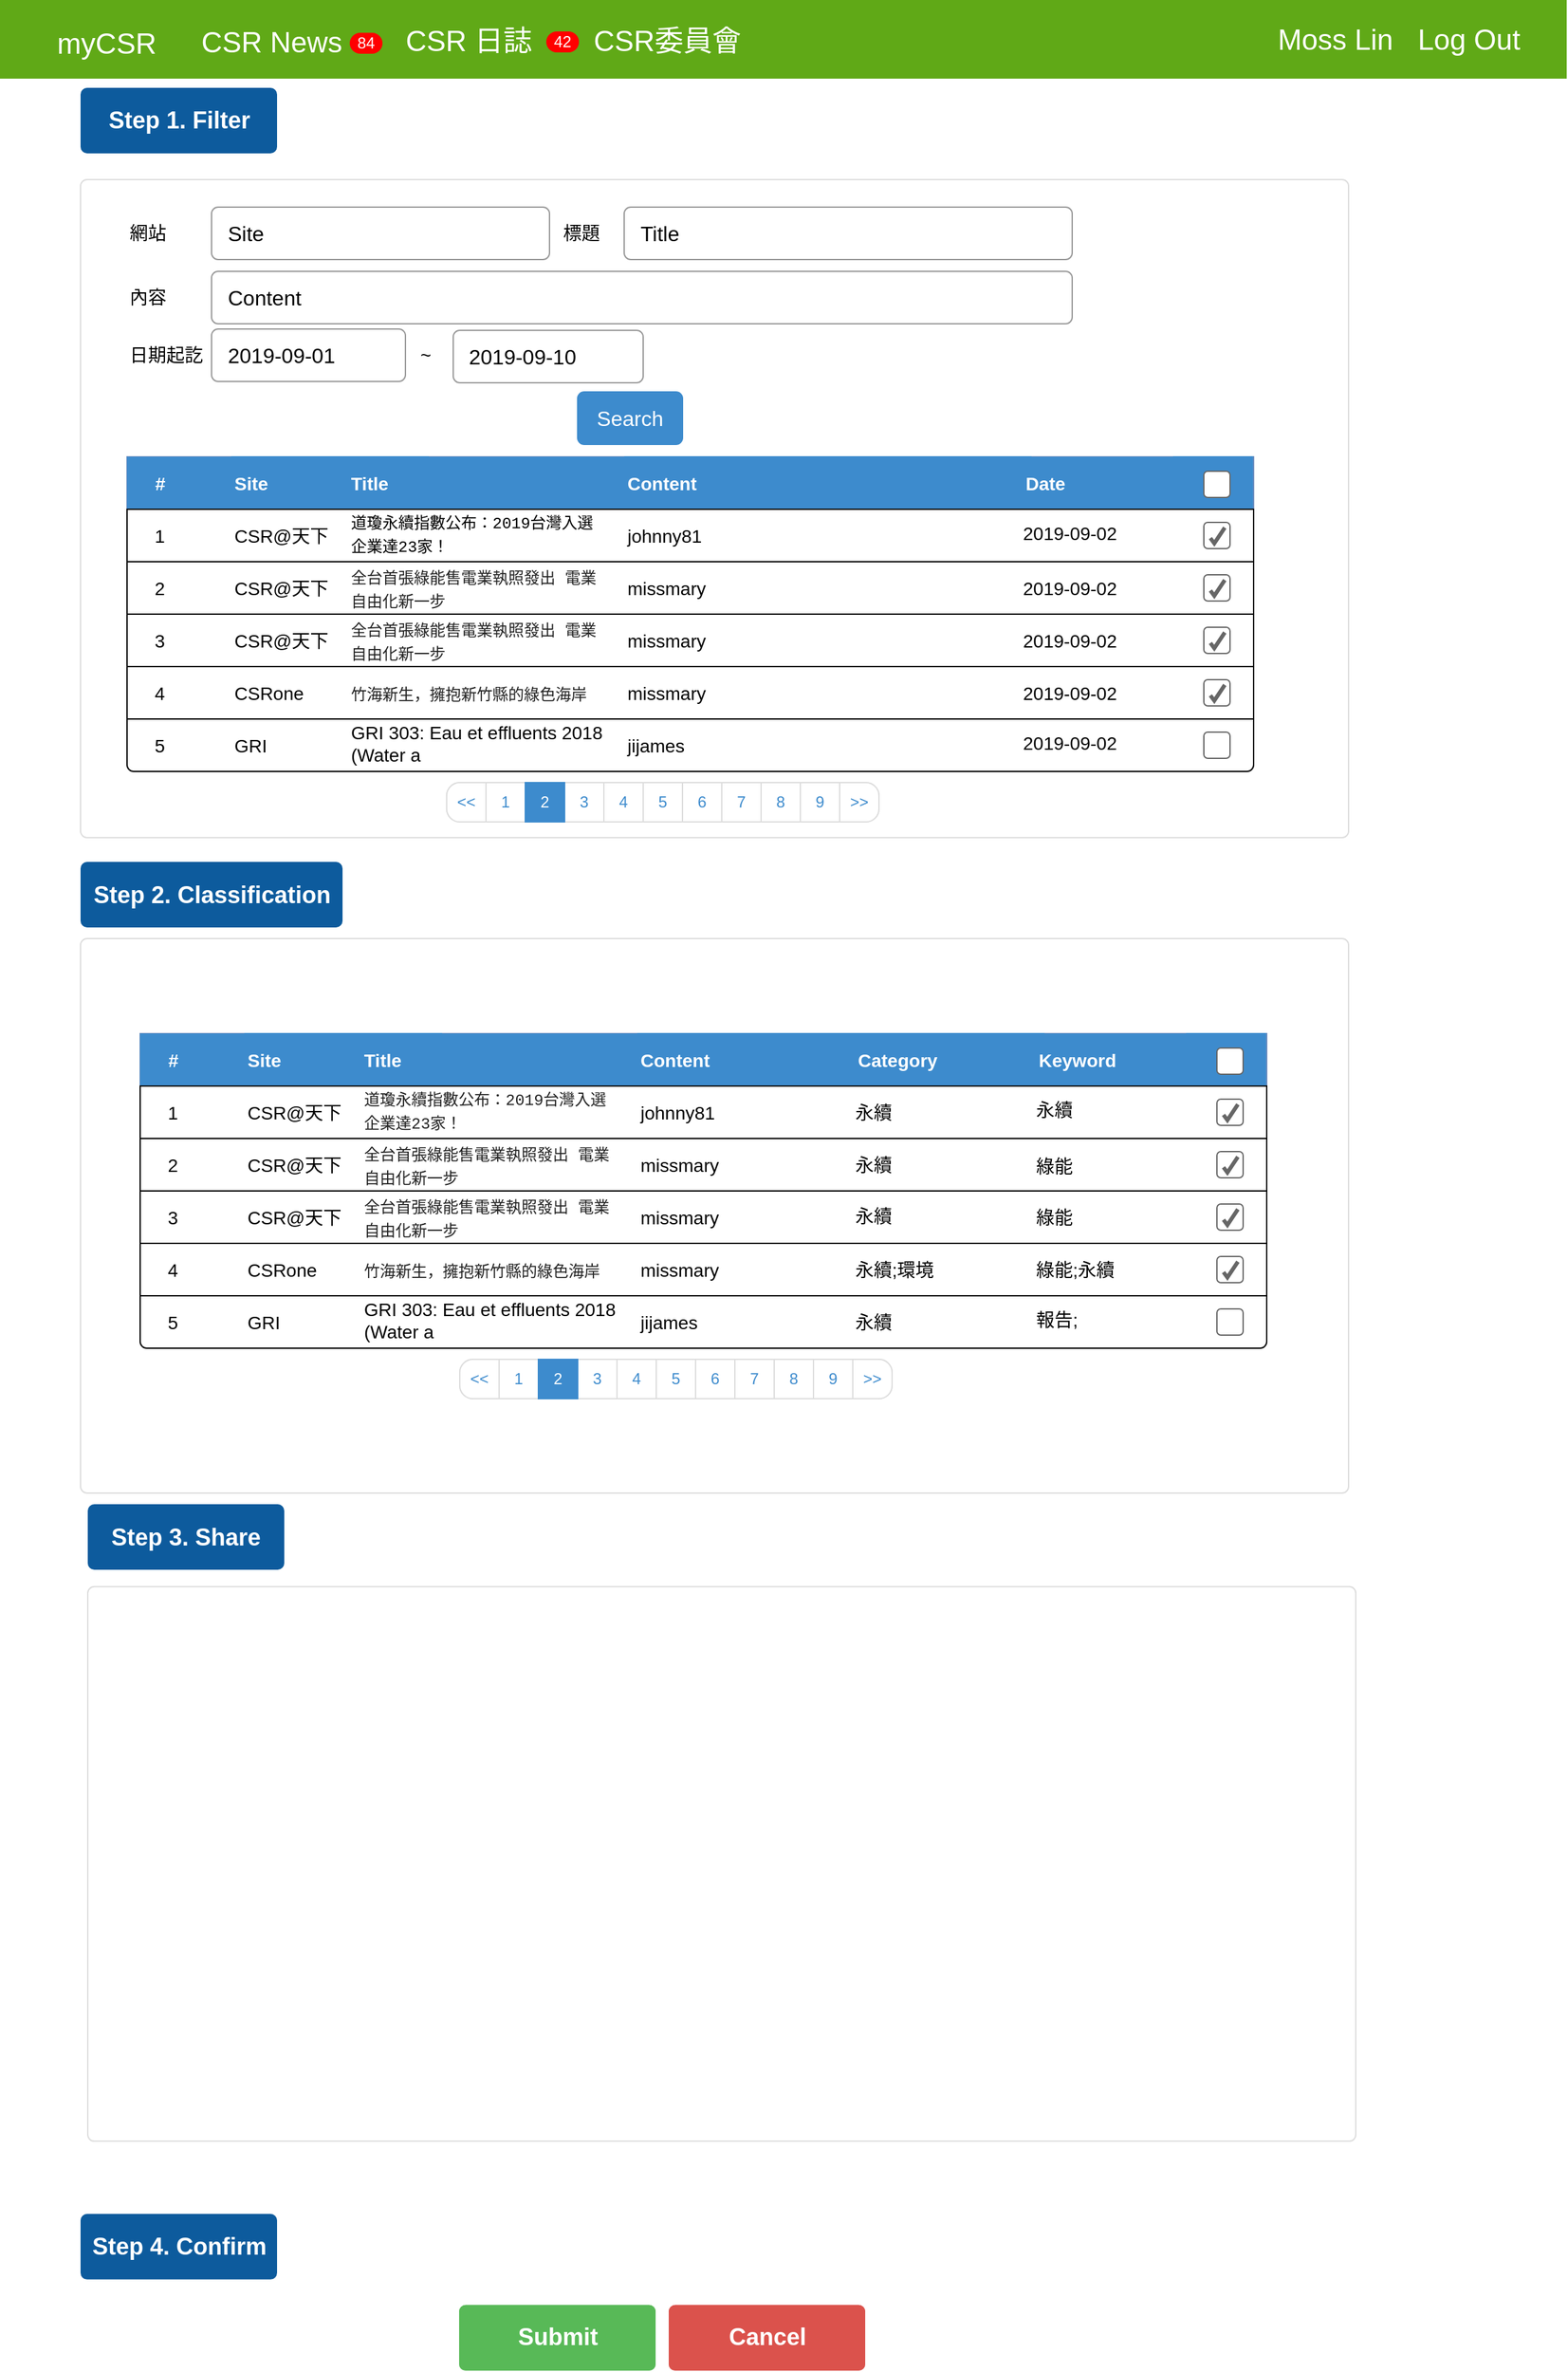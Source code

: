 <mxfile version="12.1.0" type="github" pages="4"><diagram id="g2j36lPshuta8L843yOW" name="第1頁"><mxGraphModel dx="1088" dy="600" grid="1" gridSize="10" guides="1" tooltips="1" connect="1" arrows="1" fold="1" page="1" pageScale="1" pageWidth="1200" pageHeight="1920" math="0" shadow="0"><root><mxCell id="0"/><mxCell id="1" parent="0"/><mxCell id="LEWghaiAQz3cji2lI0Cb-16" value="" style="html=1;shadow=0;dashed=0;shape=mxgraph.bootstrap.rrect;rSize=5;strokeColor=#dddddd;fillColor=#ffffff;whiteSpace=wrap;fontSize=14;" parent="1" vertex="1"><mxGeometry x="65.5" y="729" width="968" height="423" as="geometry"/></mxCell><mxCell id="V9TRnXoOqbhezM_kPiNG-19" value="" style="html=1;shadow=0;dashed=0;shape=mxgraph.bootstrap.rrect;rSize=5;strokeColor=#dddddd;fillColor=#ffffff;whiteSpace=wrap;fontSize=14;" parent="1" vertex="1"><mxGeometry x="65.5" y="150" width="968" height="502" as="geometry"/></mxCell><mxCell id="AHyVi6nd7_tXJSvjBl8l-37" value="Step 2. Classification" style="html=1;shadow=0;dashed=0;shape=mxgraph.bootstrap.rrect;align=center;rSize=5;strokeColor=none;fillColor=#0D5B9D;fontColor=#ffffff;fontStyle=1;whiteSpace=wrap;fontSize=18;" parent="1" vertex="1"><mxGeometry x="65.5" y="670.5" width="200" height="50" as="geometry"/></mxCell><mxCell id="V9TRnXoOqbhezM_kPiNG-12" value="Step 3. Share" style="html=1;shadow=0;dashed=0;shape=mxgraph.bootstrap.rrect;align=center;rSize=5;strokeColor=none;fillColor=#0D5B9D;fontColor=#ffffff;fontStyle=1;whiteSpace=wrap;fontSize=18;" parent="1" vertex="1"><mxGeometry x="71" y="1160.5" width="150" height="50" as="geometry"/></mxCell><mxCell id="V9TRnXoOqbhezM_kPiNG-15" value="Cancel" style="html=1;shadow=0;dashed=0;shape=mxgraph.bootstrap.rrect;align=center;rSize=5;strokeColor=none;fillColor=#DB524C;fontColor=#ffffff;fontStyle=1;whiteSpace=wrap;fontSize=18;" parent="1" vertex="1"><mxGeometry x="514.5" y="1771.429" width="150" height="50" as="geometry"/></mxCell><mxCell id="V9TRnXoOqbhezM_kPiNG-16" value="Step 4. Confirm" style="html=1;shadow=0;dashed=0;shape=mxgraph.bootstrap.rrect;align=center;rSize=5;strokeColor=none;fillColor=#0D5B9D;fontColor=#ffffff;fontStyle=1;whiteSpace=wrap;fontSize=18;" parent="1" vertex="1"><mxGeometry x="65.5" y="1701.929" width="150" height="50" as="geometry"/></mxCell><mxCell id="V9TRnXoOqbhezM_kPiNG-17" value="Submit" style="html=1;shadow=0;dashed=0;shape=mxgraph.bootstrap.rrect;align=center;rSize=5;strokeColor=none;fillColor=#58B957;fontColor=#ffffff;fontStyle=1;whiteSpace=wrap;fontSize=18;" parent="1" vertex="1"><mxGeometry x="354.5" y="1771.429" width="150" height="50" as="geometry"/></mxCell><mxCell id="V9TRnXoOqbhezM_kPiNG-22" value="" style="html=1;shadow=0;dashed=0;shape=mxgraph.bootstrap.rect;strokeColor=#6c8ebf;fillColor=#dae8fc;fillOpacity=3;whiteSpace=wrap;resizeWidth=1;fontColor=#FFFFFF;" parent="1" vertex="1"><mxGeometry width="860" height="50" relative="1" as="geometry"><mxPoint x="101" y="361.5" as="offset"/></mxGeometry></mxCell><mxCell id="V9TRnXoOqbhezM_kPiNG-23" value="&amp;nbsp; &amp;nbsp; &amp;nbsp;#" style="html=1;shadow=0;dashed=0;shape=mxgraph.bootstrap.rect;strokeColor=none;fillColor=#3D8BCD;fontSize=14;fontStyle=1;whiteSpace=wrap;resizeHeight=1;align=left;fontColor=#FFFFFF;" parent="V9TRnXoOqbhezM_kPiNG-22" vertex="1"><mxGeometry width="80" height="40" relative="1" as="geometry"/></mxCell><mxCell id="V9TRnXoOqbhezM_kPiNG-24" value="Site" style="html=1;shadow=0;dashed=0;shape=mxgraph.bootstrap.rect;strokeColor=#3D8BCD;fillColor=#3D8BCD;fontSize=14;fontStyle=1;align=left;whiteSpace=wrap;resizeHeight=1;fontColor=#FFFFFF;" parent="V9TRnXoOqbhezM_kPiNG-22" vertex="1"><mxGeometry width="150" height="40" relative="1" as="geometry"><mxPoint x="80" as="offset"/></mxGeometry></mxCell><mxCell id="V9TRnXoOqbhezM_kPiNG-25" value="Title" style="html=1;shadow=0;dashed=0;shape=mxgraph.bootstrap.rect;strokeColor=#3D8BCD;fillColor=#3D8BCD;fontSize=14;fontStyle=1;align=left;whiteSpace=wrap;resizeHeight=1;fontColor=#FFFFFF;" parent="V9TRnXoOqbhezM_kPiNG-22" vertex="1"><mxGeometry width="210" height="40" relative="1" as="geometry"><mxPoint x="169" y="0.5" as="offset"/></mxGeometry></mxCell><mxCell id="V9TRnXoOqbhezM_kPiNG-26" value="Content" style="html=1;shadow=0;dashed=0;shape=mxgraph.bootstrap.rect;strokeColor=#3D8BCD;fillColor=#3D8BCD;fontSize=14;fontStyle=1;align=left;whiteSpace=wrap;resizeHeight=1;fontColor=#FFFFFF;" parent="V9TRnXoOqbhezM_kPiNG-22" vertex="1"><mxGeometry width="310" height="40" relative="1" as="geometry"><mxPoint x="380" as="offset"/></mxGeometry></mxCell><mxCell id="V9TRnXoOqbhezM_kPiNG-163" value="" style="html=1;shadow=0;dashed=0;shape=mxgraph.bootstrap.rect;strokeColor=#3D8BCD;fillColor=#3D8BCD;fontSize=14;fontStyle=1;align=left;whiteSpace=wrap;resizeHeight=1;fontColor=#FFFFFF;" parent="V9TRnXoOqbhezM_kPiNG-22" vertex="1"><mxGeometry width="60" height="40" relative="1" as="geometry"><mxPoint x="799" as="offset"/></mxGeometry></mxCell><mxCell id="V9TRnXoOqbhezM_kPiNG-164" value="" style="html=1;shadow=0;dashed=0;shape=mxgraph.bootstrap.rrect;rSize=3;fillColor=#ffffff;strokeColor=#666666;" parent="V9TRnXoOqbhezM_kPiNG-22" vertex="1"><mxGeometry y="0.5" width="20" height="20" relative="1" as="geometry"><mxPoint x="822" y="-14" as="offset"/></mxGeometry></mxCell><mxCell id="LEWghaiAQz3cji2lI0Cb-4" value="Date" style="html=1;shadow=0;dashed=0;shape=mxgraph.bootstrap.rect;strokeColor=#3D8BCD;fillColor=#3D8BCD;fontSize=14;fontStyle=1;align=left;whiteSpace=wrap;resizeHeight=1;fontColor=#FFFFFF;" parent="V9TRnXoOqbhezM_kPiNG-22" vertex="1"><mxGeometry width="120" height="40" relative="1" as="geometry"><mxPoint x="684" y="0.5" as="offset"/></mxGeometry></mxCell><mxCell id="V9TRnXoOqbhezM_kPiNG-29" value="" style="strokeColor=inherit;fillColor=inherit;gradientColor=inherit;html=1;shadow=0;dashed=0;shape=mxgraph.bootstrap.rect;whiteSpace=wrap;resizeWidth=1;" parent="1" vertex="1"><mxGeometry width="860" height="40" relative="1" as="geometry"><mxPoint x="101" y="401.5" as="offset"/></mxGeometry></mxCell><mxCell id="V9TRnXoOqbhezM_kPiNG-30" value="1" style="html=1;shadow=0;dashed=0;shape=mxgraph.bootstrap.rect;strokeColor=none;fillColor=none;fontSize=14;whiteSpace=wrap;resizeHeight=1;" parent="V9TRnXoOqbhezM_kPiNG-29" vertex="1"><mxGeometry width="50" height="40" relative="1" as="geometry"/></mxCell><mxCell id="V9TRnXoOqbhezM_kPiNG-31" value="CSR@天下" style="html=1;shadow=0;dashed=0;shape=mxgraph.bootstrap.rect;strokeColor=none;fillColor=none;fontSize=14;align=left;whiteSpace=wrap;resizeHeight=1;" parent="V9TRnXoOqbhezM_kPiNG-29" vertex="1"><mxGeometry width="150" height="40" relative="1" as="geometry"><mxPoint x="80" as="offset"/></mxGeometry></mxCell><mxCell id="V9TRnXoOqbhezM_kPiNG-32" value="&lt;span style=&quot;font-family: consolas, &amp;quot;lucida console&amp;quot;, &amp;quot;courier new&amp;quot;, monospace; font-size: 12px; white-space: pre-wrap; background-color: rgb(255, 255, 255);&quot;&gt;道瓊永續指數公布：2019台灣入選企業達23家！&lt;/span&gt;" style="html=1;shadow=0;dashed=0;shape=mxgraph.bootstrap.rect;strokeColor=none;fillColor=none;fontSize=14;align=left;whiteSpace=wrap;resizeHeight=1;fontColor=#000000;" parent="V9TRnXoOqbhezM_kPiNG-29" vertex="1"><mxGeometry width="190" height="40" relative="1" as="geometry"><mxPoint x="169" y="-1.5" as="offset"/></mxGeometry></mxCell><mxCell id="V9TRnXoOqbhezM_kPiNG-33" value="johnny81" style="html=1;shadow=0;dashed=0;shape=mxgraph.bootstrap.rect;strokeColor=none;fillColor=none;fontSize=14;align=left;whiteSpace=wrap;resizeHeight=1;" parent="V9TRnXoOqbhezM_kPiNG-29" vertex="1"><mxGeometry width="150" height="40" relative="1" as="geometry"><mxPoint x="380" as="offset"/></mxGeometry></mxCell><mxCell id="V9TRnXoOqbhezM_kPiNG-34" value="" style="html=1;shadow=0;dashed=0;shape=mxgraph.bootstrap.checkbox;fillColor=#ffffff;strokeColor=#666666;" parent="V9TRnXoOqbhezM_kPiNG-29" vertex="1"><mxGeometry y="0.5" width="20" height="20" relative="1" as="geometry"><mxPoint x="822" y="-10" as="offset"/></mxGeometry></mxCell><mxCell id="LEWghaiAQz3cji2lI0Cb-6" value="2019-09-02" style="html=1;shadow=0;dashed=0;shape=mxgraph.bootstrap.rect;strokeColor=none;fillColor=none;fontSize=14;align=left;whiteSpace=wrap;resizeHeight=1;" parent="V9TRnXoOqbhezM_kPiNG-29" vertex="1"><mxGeometry width="150" height="40" relative="1" as="geometry"><mxPoint x="681.5" y="-1.5" as="offset"/></mxGeometry></mxCell><mxCell id="LEWghaiAQz3cji2lI0Cb-17" value="~" style="html=1;shadow=0;dashed=0;shape=mxgraph.bootstrap.rect;strokeColor=none;fillColor=none;fontSize=14;align=left;whiteSpace=wrap;resizeHeight=1;" parent="V9TRnXoOqbhezM_kPiNG-29" vertex="1"><mxGeometry width="20" height="40" relative="1" as="geometry"><mxPoint x="221.5" y="-137.5" as="offset"/></mxGeometry></mxCell><mxCell id="LEWghaiAQz3cji2lI0Cb-84" value="日期起訖" style="html=1;shadow=0;dashed=0;shape=mxgraph.bootstrap.rect;strokeColor=none;fillColor=none;fontSize=14;align=left;whiteSpace=wrap;resizeHeight=1;" parent="V9TRnXoOqbhezM_kPiNG-29" vertex="1"><mxGeometry width="150" height="40" relative="1" as="geometry"><mxPoint y="-137.5" as="offset"/></mxGeometry></mxCell><mxCell id="LEWghaiAQz3cji2lI0Cb-86" value="網站" style="html=1;shadow=0;dashed=0;shape=mxgraph.bootstrap.rect;strokeColor=none;fillColor=none;fontSize=14;align=left;whiteSpace=wrap;resizeHeight=1;" parent="V9TRnXoOqbhezM_kPiNG-29" vertex="1"><mxGeometry width="150" height="40" relative="1" as="geometry"><mxPoint y="-231" as="offset"/></mxGeometry></mxCell><mxCell id="LEWghaiAQz3cji2lI0Cb-87" value="內容" style="html=1;shadow=0;dashed=0;shape=mxgraph.bootstrap.rect;strokeColor=none;fillColor=none;fontSize=14;align=left;whiteSpace=wrap;resizeHeight=1;" parent="V9TRnXoOqbhezM_kPiNG-29" vertex="1"><mxGeometry width="150" height="40" relative="1" as="geometry"><mxPoint y="-181.5" as="offset"/></mxGeometry></mxCell><mxCell id="LEWghaiAQz3cji2lI0Cb-88" value="標題" style="html=1;shadow=0;dashed=0;shape=mxgraph.bootstrap.rect;strokeColor=none;fillColor=none;fontSize=14;align=left;whiteSpace=wrap;resizeHeight=1;" parent="V9TRnXoOqbhezM_kPiNG-29" vertex="1"><mxGeometry width="150" height="40" relative="1" as="geometry"><mxPoint x="331" y="-231" as="offset"/></mxGeometry></mxCell><mxCell id="V9TRnXoOqbhezM_kPiNG-36" value="" style="strokeColor=inherit;fillColor=inherit;gradientColor=inherit;html=1;shadow=0;dashed=0;shape=mxgraph.bootstrap.rect;whiteSpace=wrap;resizeWidth=1;" parent="1" vertex="1"><mxGeometry width="860" height="40" relative="1" as="geometry"><mxPoint x="101" y="441.5" as="offset"/></mxGeometry></mxCell><mxCell id="V9TRnXoOqbhezM_kPiNG-37" value="2" style="html=1;shadow=0;dashed=0;shape=mxgraph.bootstrap.rect;strokeColor=none;fillColor=none;fontSize=14;whiteSpace=wrap;resizeHeight=1;" parent="V9TRnXoOqbhezM_kPiNG-36" vertex="1"><mxGeometry width="50" height="40" relative="1" as="geometry"/></mxCell><mxCell id="V9TRnXoOqbhezM_kPiNG-38" value="CSR@天下" style="html=1;shadow=0;dashed=0;shape=mxgraph.bootstrap.rect;strokeColor=none;fillColor=none;fontSize=14;align=left;whiteSpace=wrap;resizeHeight=1;" parent="V9TRnXoOqbhezM_kPiNG-36" vertex="1"><mxGeometry width="150" height="40" relative="1" as="geometry"><mxPoint x="80" as="offset"/></mxGeometry></mxCell><mxCell id="V9TRnXoOqbhezM_kPiNG-39" value="&lt;span style=&quot;color: rgb(34 , 34 , 34) ; font-family: &amp;#34;consolas&amp;#34; , &amp;#34;lucida console&amp;#34; , &amp;#34;courier new&amp;#34; , monospace ; font-size: 12px ; white-space: pre-wrap ; background-color: rgb(255 , 255 , 255)&quot;&gt;全台首張綠能售電業執照發出 電業自由化新一步&lt;/span&gt;" style="html=1;shadow=0;dashed=0;shape=mxgraph.bootstrap.rect;strokeColor=none;fillColor=none;fontSize=14;align=left;whiteSpace=wrap;resizeHeight=1;" parent="V9TRnXoOqbhezM_kPiNG-36" vertex="1"><mxGeometry width="190" height="40" relative="1" as="geometry"><mxPoint x="169" as="offset"/></mxGeometry></mxCell><mxCell id="V9TRnXoOqbhezM_kPiNG-40" value="missmary" style="html=1;shadow=0;dashed=0;shape=mxgraph.bootstrap.rect;strokeColor=none;fillColor=none;fontSize=14;align=left;whiteSpace=wrap;resizeHeight=1;" parent="V9TRnXoOqbhezM_kPiNG-36" vertex="1"><mxGeometry width="150" height="40" relative="1" as="geometry"><mxPoint x="380" as="offset"/></mxGeometry></mxCell><mxCell id="V9TRnXoOqbhezM_kPiNG-41" value="" style="html=1;shadow=0;dashed=0;shape=mxgraph.bootstrap.checkbox;fillColor=#ffffff;strokeColor=#666666;" parent="V9TRnXoOqbhezM_kPiNG-36" vertex="1"><mxGeometry y="0.5" width="20" height="20" relative="1" as="geometry"><mxPoint x="822" y="-10" as="offset"/></mxGeometry></mxCell><mxCell id="LEWghaiAQz3cji2lI0Cb-9" value="2019-09-02" style="html=1;shadow=0;dashed=0;shape=mxgraph.bootstrap.rect;strokeColor=none;fillColor=none;fontSize=14;align=left;whiteSpace=wrap;resizeHeight=1;" parent="V9TRnXoOqbhezM_kPiNG-36" vertex="1"><mxGeometry width="150" height="40" relative="1" as="geometry"><mxPoint x="681.5" as="offset"/></mxGeometry></mxCell><mxCell id="V9TRnXoOqbhezM_kPiNG-43" value="" style="strokeColor=inherit;fillColor=inherit;gradientColor=inherit;html=1;shadow=0;dashed=0;shape=mxgraph.bootstrap.bottomButton;rSize=5;whiteSpace=wrap;resizeWidth=1;" parent="1" vertex="1"><mxGeometry width="860" height="40" relative="1" as="geometry"><mxPoint x="101" y="561.5" as="offset"/></mxGeometry></mxCell><mxCell id="V9TRnXoOqbhezM_kPiNG-44" value="5" style="html=1;shadow=0;dashed=0;shape=mxgraph.bootstrap.rect;strokeColor=none;fillColor=none;fontSize=14;whiteSpace=wrap;resizeHeight=1;" parent="V9TRnXoOqbhezM_kPiNG-43" vertex="1"><mxGeometry width="50" height="40" relative="1" as="geometry"/></mxCell><mxCell id="V9TRnXoOqbhezM_kPiNG-45" value="GRI" style="html=1;shadow=0;dashed=0;shape=mxgraph.bootstrap.rect;strokeColor=none;fillColor=none;fontSize=14;align=left;whiteSpace=wrap;resizeHeight=1;" parent="V9TRnXoOqbhezM_kPiNG-43" vertex="1"><mxGeometry width="150" height="40" relative="1" as="geometry"><mxPoint x="80" as="offset"/></mxGeometry></mxCell><mxCell id="V9TRnXoOqbhezM_kPiNG-46" value="GRI 303: Eau et effluents 2018 (Water a" style="html=1;shadow=0;dashed=0;shape=mxgraph.bootstrap.rect;strokeColor=none;fillColor=none;fontSize=14;align=left;whiteSpace=wrap;resizeHeight=1;" parent="V9TRnXoOqbhezM_kPiNG-43" vertex="1"><mxGeometry width="200" height="40" relative="1" as="geometry"><mxPoint x="169" y="-1.5" as="offset"/></mxGeometry></mxCell><mxCell id="V9TRnXoOqbhezM_kPiNG-47" value="jijames" style="html=1;shadow=0;dashed=0;shape=mxgraph.bootstrap.rect;strokeColor=none;fillColor=none;fontSize=14;align=left;whiteSpace=wrap;resizeHeight=1;" parent="V9TRnXoOqbhezM_kPiNG-43" vertex="1"><mxGeometry width="150" height="40" relative="1" as="geometry"><mxPoint x="380" as="offset"/></mxGeometry></mxCell><mxCell id="V9TRnXoOqbhezM_kPiNG-48" value="" style="html=1;shadow=0;dashed=0;shape=mxgraph.bootstrap.rrect;rSize=3;fillColor=#ffffff;strokeColor=#666666;" parent="V9TRnXoOqbhezM_kPiNG-43" vertex="1"><mxGeometry y="0.5" width="20" height="20" relative="1" as="geometry"><mxPoint x="822" y="-10" as="offset"/></mxGeometry></mxCell><mxCell id="LEWghaiAQz3cji2lI0Cb-12" value="2019-09-02" style="html=1;shadow=0;dashed=0;shape=mxgraph.bootstrap.rect;strokeColor=none;fillColor=none;fontSize=14;align=left;whiteSpace=wrap;resizeHeight=1;" parent="V9TRnXoOqbhezM_kPiNG-43" vertex="1"><mxGeometry width="150" height="40" relative="1" as="geometry"><mxPoint x="681.5" y="-1.5" as="offset"/></mxGeometry></mxCell><mxCell id="V9TRnXoOqbhezM_kPiNG-152" value="" style="strokeColor=inherit;fillColor=inherit;gradientColor=inherit;html=1;shadow=0;dashed=0;shape=mxgraph.bootstrap.rect;whiteSpace=wrap;resizeWidth=1;" parent="1" vertex="1"><mxGeometry x="101" y="481.5" width="860" height="40" as="geometry"><mxPoint x="101" y="472" as="offset"/></mxGeometry></mxCell><mxCell id="V9TRnXoOqbhezM_kPiNG-153" value="3" style="html=1;shadow=0;dashed=0;shape=mxgraph.bootstrap.rect;strokeColor=none;fillColor=none;fontSize=14;whiteSpace=wrap;resizeHeight=1;" parent="V9TRnXoOqbhezM_kPiNG-152" vertex="1"><mxGeometry width="50" height="40" relative="1" as="geometry"/></mxCell><mxCell id="V9TRnXoOqbhezM_kPiNG-154" value="CSR@天下" style="html=1;shadow=0;dashed=0;shape=mxgraph.bootstrap.rect;strokeColor=none;fillColor=none;fontSize=14;align=left;whiteSpace=wrap;resizeHeight=1;" parent="V9TRnXoOqbhezM_kPiNG-152" vertex="1"><mxGeometry width="150" height="40" relative="1" as="geometry"><mxPoint x="80" as="offset"/></mxGeometry></mxCell><mxCell id="V9TRnXoOqbhezM_kPiNG-155" value="&lt;span style=&quot;color: rgb(34 , 34 , 34) ; font-family: &amp;#34;consolas&amp;#34; , &amp;#34;lucida console&amp;#34; , &amp;#34;courier new&amp;#34; , monospace ; font-size: 12px ; white-space: pre-wrap ; background-color: rgb(255 , 255 , 255)&quot;&gt;全台首張綠能售電業執照發出 電業自由化新一步&lt;/span&gt;" style="html=1;shadow=0;dashed=0;shape=mxgraph.bootstrap.rect;strokeColor=none;fillColor=none;fontSize=14;align=left;whiteSpace=wrap;resizeHeight=1;" parent="V9TRnXoOqbhezM_kPiNG-152" vertex="1"><mxGeometry width="190" height="40" relative="1" as="geometry"><mxPoint x="169" as="offset"/></mxGeometry></mxCell><mxCell id="V9TRnXoOqbhezM_kPiNG-156" value="missmary" style="html=1;shadow=0;dashed=0;shape=mxgraph.bootstrap.rect;strokeColor=none;fillColor=none;fontSize=14;align=left;whiteSpace=wrap;resizeHeight=1;" parent="V9TRnXoOqbhezM_kPiNG-152" vertex="1"><mxGeometry width="150" height="40" relative="1" as="geometry"><mxPoint x="380" as="offset"/></mxGeometry></mxCell><mxCell id="V9TRnXoOqbhezM_kPiNG-157" value="" style="html=1;shadow=0;dashed=0;shape=mxgraph.bootstrap.checkbox;fillColor=#ffffff;strokeColor=#666666;" parent="V9TRnXoOqbhezM_kPiNG-152" vertex="1"><mxGeometry y="0.5" width="20" height="20" relative="1" as="geometry"><mxPoint x="822" y="-10" as="offset"/></mxGeometry></mxCell><mxCell id="LEWghaiAQz3cji2lI0Cb-10" value="2019-09-02" style="html=1;shadow=0;dashed=0;shape=mxgraph.bootstrap.rect;strokeColor=none;fillColor=none;fontSize=14;align=left;whiteSpace=wrap;resizeHeight=1;" parent="V9TRnXoOqbhezM_kPiNG-152" vertex="1"><mxGeometry width="150" height="40" relative="1" as="geometry"><mxPoint x="681.5" as="offset"/></mxGeometry></mxCell><mxCell id="V9TRnXoOqbhezM_kPiNG-173" value="" style="html=1;shadow=0;dashed=0;shape=mxgraph.bootstrap.rrect;fillColor=#ffffff;strokeColor=#dddddd;whiteSpace=wrap;fontSize=14;fontColor=#FFFFFF;align=left;" parent="1" vertex="1"><mxGeometry x="345" y="610" width="330" height="30" as="geometry"/></mxCell><mxCell id="V9TRnXoOqbhezM_kPiNG-174" value="&lt;&lt;" style="strokeColor=inherit;fillColor=inherit;gradientColor=inherit;html=1;shadow=0;dashed=0;shape=mxgraph.bootstrap.leftButton;fontColor=#3D8BCD;whiteSpace=wrap;" parent="V9TRnXoOqbhezM_kPiNG-173" vertex="1"><mxGeometry width="30" height="30" as="geometry"/></mxCell><mxCell id="V9TRnXoOqbhezM_kPiNG-175" value="1" style="strokeColor=inherit;fillColor=inherit;gradientColor=inherit;html=1;shadow=0;dashed=0;shape=mxgraph.bootstrap.rect;perimeter=none;fontColor=#3D8BCD;whiteSpace=wrap;" parent="V9TRnXoOqbhezM_kPiNG-173" vertex="1"><mxGeometry x="30" width="30" height="30" as="geometry"/></mxCell><mxCell id="V9TRnXoOqbhezM_kPiNG-176" value="3" style="strokeColor=inherit;fillColor=inherit;gradientColor=inherit;html=1;shadow=0;dashed=0;shape=mxgraph.bootstrap.rect;perimeter=none;fontColor=#3D8BCD;whiteSpace=wrap;" parent="V9TRnXoOqbhezM_kPiNG-173" vertex="1"><mxGeometry x="90" width="30" height="30" as="geometry"/></mxCell><mxCell id="V9TRnXoOqbhezM_kPiNG-177" value="4" style="strokeColor=inherit;fillColor=inherit;gradientColor=inherit;html=1;shadow=0;dashed=0;shape=mxgraph.bootstrap.rect;perimeter=none;fontColor=#3D8BCD;whiteSpace=wrap;" parent="V9TRnXoOqbhezM_kPiNG-173" vertex="1"><mxGeometry x="120" width="30" height="30" as="geometry"/></mxCell><mxCell id="V9TRnXoOqbhezM_kPiNG-178" value="5" style="strokeColor=inherit;fillColor=inherit;gradientColor=inherit;html=1;shadow=0;dashed=0;shape=mxgraph.bootstrap.rect;perimeter=none;fontColor=#3D8BCD;whiteSpace=wrap;" parent="V9TRnXoOqbhezM_kPiNG-173" vertex="1"><mxGeometry x="150" width="30" height="30" as="geometry"/></mxCell><mxCell id="V9TRnXoOqbhezM_kPiNG-179" value="6" style="strokeColor=inherit;fillColor=inherit;gradientColor=inherit;html=1;shadow=0;dashed=0;shape=mxgraph.bootstrap.rect;perimeter=none;fontColor=#3D8BCD;whiteSpace=wrap;" parent="V9TRnXoOqbhezM_kPiNG-173" vertex="1"><mxGeometry x="180" width="30" height="30" as="geometry"/></mxCell><mxCell id="V9TRnXoOqbhezM_kPiNG-180" value="7" style="strokeColor=inherit;fillColor=inherit;gradientColor=inherit;html=1;shadow=0;dashed=0;shape=mxgraph.bootstrap.rect;perimeter=none;fontColor=#3D8BCD;whiteSpace=wrap;" parent="V9TRnXoOqbhezM_kPiNG-173" vertex="1"><mxGeometry x="210" width="30" height="30" as="geometry"/></mxCell><mxCell id="V9TRnXoOqbhezM_kPiNG-181" value="8" style="strokeColor=inherit;fillColor=inherit;gradientColor=inherit;html=1;shadow=0;dashed=0;shape=mxgraph.bootstrap.rect;perimeter=none;fontColor=#3D8BCD;whiteSpace=wrap;" parent="V9TRnXoOqbhezM_kPiNG-173" vertex="1"><mxGeometry x="240" width="30" height="30" as="geometry"/></mxCell><mxCell id="V9TRnXoOqbhezM_kPiNG-182" value="9" style="strokeColor=inherit;fillColor=inherit;gradientColor=inherit;html=1;shadow=0;dashed=0;shape=mxgraph.bootstrap.rect;perimeter=none;fontColor=#3D8BCD;whiteSpace=wrap;" parent="V9TRnXoOqbhezM_kPiNG-173" vertex="1"><mxGeometry x="270" width="30" height="30" as="geometry"/></mxCell><mxCell id="V9TRnXoOqbhezM_kPiNG-183" value="&gt;&gt;" style="strokeColor=inherit;fillColor=inherit;gradientColor=inherit;html=1;shadow=0;dashed=0;shape=mxgraph.bootstrap.rightButton;fontColor=#3D8BCD;whiteSpace=wrap;" parent="V9TRnXoOqbhezM_kPiNG-173" vertex="1"><mxGeometry x="300" width="30" height="30" as="geometry"/></mxCell><mxCell id="V9TRnXoOqbhezM_kPiNG-184" value="2" style="html=1;shadow=0;dashed=0;shape=mxgraph.bootstrap.rect;strokeColor=#3D8BCD;fillColor=#3D8BCD;perimeter=none;fontColor=#ffffff;whiteSpace=wrap;" parent="V9TRnXoOqbhezM_kPiNG-173" vertex="1"><mxGeometry x="60" width="30" height="30" as="geometry"/></mxCell><mxCell id="LEWghaiAQz3cji2lI0Cb-1" value="Site" style="html=1;shadow=0;dashed=0;shape=mxgraph.bootstrap.rrect;rSize=5;strokeColor=#999999;fillColor=#ffffff;align=left;fontSize=16;spacingLeft=10;whiteSpace=wrap;" parent="1" vertex="1"><mxGeometry x="165.5" y="171" width="258" height="40" as="geometry"/></mxCell><mxCell id="LEWghaiAQz3cji2lI0Cb-2" value="Title" style="html=1;shadow=0;dashed=0;shape=mxgraph.bootstrap.rrect;rSize=5;strokeColor=#999999;fillColor=#ffffff;align=left;fontSize=16;spacingLeft=10;whiteSpace=wrap;" parent="1" vertex="1"><mxGeometry x="480.5" y="171" width="342" height="40" as="geometry"/></mxCell><mxCell id="LEWghaiAQz3cji2lI0Cb-3" value="Content" style="html=1;shadow=0;dashed=0;shape=mxgraph.bootstrap.rrect;rSize=5;strokeColor=#999999;fillColor=#ffffff;align=left;fontSize=16;spacingLeft=10;whiteSpace=wrap;" parent="1" vertex="1"><mxGeometry x="165.5" y="220" width="657" height="40" as="geometry"/></mxCell><mxCell id="LEWghaiAQz3cji2lI0Cb-13" value="2019-09-01" style="html=1;shadow=0;dashed=0;shape=mxgraph.bootstrap.rrect;rSize=5;strokeColor=#999999;fillColor=#ffffff;align=left;fontSize=16;spacingLeft=10;whiteSpace=wrap;" parent="1" vertex="1"><mxGeometry x="165.5" y="264" width="148" height="40" as="geometry"/></mxCell><mxCell id="LEWghaiAQz3cji2lI0Cb-14" value="Search" style="html=1;shadow=0;dashed=0;shape=mxgraph.bootstrap.rrect;rSize=5;fillColor=#3D8BCD;align=center;strokeColor=#3D8BCD;fontColor=#ffffff;fontSize=16;whiteSpace=wrap;" parent="1" vertex="1"><mxGeometry x="445" y="312" width="80" height="40" as="geometry"/></mxCell><mxCell id="LEWghaiAQz3cji2lI0Cb-15" value="2019-09-10" style="html=1;shadow=0;dashed=0;shape=mxgraph.bootstrap.rrect;rSize=5;strokeColor=#999999;fillColor=#ffffff;align=left;fontSize=16;spacingLeft=10;whiteSpace=wrap;" parent="1" vertex="1"><mxGeometry x="350" y="265" width="145" height="40" as="geometry"/></mxCell><mxCell id="LEWghaiAQz3cji2lI0Cb-18" value="" style="html=1;shadow=0;dashed=0;shape=mxgraph.bootstrap.rect;strokeColor=#6c8ebf;fillColor=#dae8fc;fillOpacity=3;whiteSpace=wrap;resizeWidth=1;fontColor=#FFFFFF;" parent="1" vertex="1"><mxGeometry x="111" y="801.5" width="860" height="50" as="geometry"><mxPoint x="98.5" y="239.5" as="offset"/></mxGeometry></mxCell><mxCell id="LEWghaiAQz3cji2lI0Cb-19" value="&amp;nbsp; &amp;nbsp; &amp;nbsp;#" style="html=1;shadow=0;dashed=0;shape=mxgraph.bootstrap.rect;strokeColor=none;fillColor=#3D8BCD;fontSize=14;fontStyle=1;whiteSpace=wrap;resizeHeight=1;align=left;fontColor=#FFFFFF;" parent="LEWghaiAQz3cji2lI0Cb-18" vertex="1"><mxGeometry width="80" height="40" relative="1" as="geometry"/></mxCell><mxCell id="LEWghaiAQz3cji2lI0Cb-20" value="Site" style="html=1;shadow=0;dashed=0;shape=mxgraph.bootstrap.rect;strokeColor=#3D8BCD;fillColor=#3D8BCD;fontSize=14;fontStyle=1;align=left;whiteSpace=wrap;resizeHeight=1;fontColor=#FFFFFF;" parent="LEWghaiAQz3cji2lI0Cb-18" vertex="1"><mxGeometry width="150" height="40" relative="1" as="geometry"><mxPoint x="80" as="offset"/></mxGeometry></mxCell><mxCell id="LEWghaiAQz3cji2lI0Cb-21" value="Title" style="html=1;shadow=0;dashed=0;shape=mxgraph.bootstrap.rect;strokeColor=#3D8BCD;fillColor=#3D8BCD;fontSize=14;fontStyle=1;align=left;whiteSpace=wrap;resizeHeight=1;fontColor=#FFFFFF;" parent="LEWghaiAQz3cji2lI0Cb-18" vertex="1"><mxGeometry width="210" height="40" relative="1" as="geometry"><mxPoint x="169" y="0.5" as="offset"/></mxGeometry></mxCell><mxCell id="LEWghaiAQz3cji2lI0Cb-22" value="Content" style="html=1;shadow=0;dashed=0;shape=mxgraph.bootstrap.rect;strokeColor=#3D8BCD;fillColor=#3D8BCD;fontSize=14;fontStyle=1;align=left;whiteSpace=wrap;resizeHeight=1;fontColor=#FFFFFF;" parent="LEWghaiAQz3cji2lI0Cb-18" vertex="1"><mxGeometry width="310" height="40" relative="1" as="geometry"><mxPoint x="380" as="offset"/></mxGeometry></mxCell><mxCell id="LEWghaiAQz3cji2lI0Cb-23" value="" style="html=1;shadow=0;dashed=0;shape=mxgraph.bootstrap.rect;strokeColor=#3D8BCD;fillColor=#3D8BCD;fontSize=14;fontStyle=1;align=left;whiteSpace=wrap;resizeHeight=1;fontColor=#FFFFFF;" parent="LEWghaiAQz3cji2lI0Cb-18" vertex="1"><mxGeometry width="60" height="40" relative="1" as="geometry"><mxPoint x="799" as="offset"/></mxGeometry></mxCell><mxCell id="LEWghaiAQz3cji2lI0Cb-24" value="" style="html=1;shadow=0;dashed=0;shape=mxgraph.bootstrap.rrect;rSize=3;fillColor=#ffffff;strokeColor=#666666;" parent="LEWghaiAQz3cji2lI0Cb-18" vertex="1"><mxGeometry y="0.5" width="20" height="20" relative="1" as="geometry"><mxPoint x="822" y="-14" as="offset"/></mxGeometry></mxCell><mxCell id="LEWghaiAQz3cji2lI0Cb-25" value="Keyword" style="html=1;shadow=0;dashed=0;shape=mxgraph.bootstrap.rect;strokeColor=#3D8BCD;fillColor=#3D8BCD;fontSize=14;fontStyle=1;align=left;whiteSpace=wrap;resizeHeight=1;fontColor=#FFFFFF;" parent="LEWghaiAQz3cji2lI0Cb-18" vertex="1"><mxGeometry width="120" height="40" relative="1" as="geometry"><mxPoint x="684" y="0.5" as="offset"/></mxGeometry></mxCell><mxCell id="LEWghaiAQz3cji2lI0Cb-78" value="Category" style="html=1;shadow=0;dashed=0;shape=mxgraph.bootstrap.rect;strokeColor=#3D8BCD;fillColor=#3D8BCD;fontSize=14;fontStyle=1;align=left;whiteSpace=wrap;resizeHeight=1;fontColor=#FFFFFF;" parent="LEWghaiAQz3cji2lI0Cb-18" vertex="1"><mxGeometry width="120" height="40" relative="1" as="geometry"><mxPoint x="546" as="offset"/></mxGeometry></mxCell><mxCell id="LEWghaiAQz3cji2lI0Cb-26" value="" style="strokeColor=inherit;fillColor=inherit;gradientColor=inherit;html=1;shadow=0;dashed=0;shape=mxgraph.bootstrap.rect;whiteSpace=wrap;resizeWidth=1;" parent="1" vertex="1"><mxGeometry x="111" y="841.5" width="860" height="40" as="geometry"><mxPoint x="98.5" y="279.5" as="offset"/></mxGeometry></mxCell><mxCell id="LEWghaiAQz3cji2lI0Cb-27" value="1" style="html=1;shadow=0;dashed=0;shape=mxgraph.bootstrap.rect;strokeColor=none;fillColor=none;fontSize=14;whiteSpace=wrap;resizeHeight=1;" parent="LEWghaiAQz3cji2lI0Cb-26" vertex="1"><mxGeometry width="50" height="40" relative="1" as="geometry"/></mxCell><mxCell id="LEWghaiAQz3cji2lI0Cb-28" value="CSR@天下" style="html=1;shadow=0;dashed=0;shape=mxgraph.bootstrap.rect;strokeColor=none;fillColor=none;fontSize=14;align=left;whiteSpace=wrap;resizeHeight=1;" parent="LEWghaiAQz3cji2lI0Cb-26" vertex="1"><mxGeometry width="150" height="40" relative="1" as="geometry"><mxPoint x="80" as="offset"/></mxGeometry></mxCell><mxCell id="LEWghaiAQz3cji2lI0Cb-29" value="&lt;span style=&quot;color: rgb(34 , 34 , 34) ; font-family: &amp;#34;consolas&amp;#34; , &amp;#34;lucida console&amp;#34; , &amp;#34;courier new&amp;#34; , monospace ; font-size: 12px ; white-space: pre-wrap ; background-color: rgb(255 , 255 , 255)&quot;&gt;道瓊永續指數公布：2019台灣入選企業達23家！&lt;/span&gt;" style="html=1;shadow=0;dashed=0;shape=mxgraph.bootstrap.rect;strokeColor=none;fillColor=none;fontSize=14;align=left;whiteSpace=wrap;resizeHeight=1;" parent="LEWghaiAQz3cji2lI0Cb-26" vertex="1"><mxGeometry width="190" height="40" relative="1" as="geometry"><mxPoint x="169" y="-1.5" as="offset"/></mxGeometry></mxCell><mxCell id="LEWghaiAQz3cji2lI0Cb-30" value="johnny81" style="html=1;shadow=0;dashed=0;shape=mxgraph.bootstrap.rect;strokeColor=none;fillColor=none;fontSize=14;align=left;whiteSpace=wrap;resizeHeight=1;" parent="LEWghaiAQz3cji2lI0Cb-26" vertex="1"><mxGeometry width="150" height="40" relative="1" as="geometry"><mxPoint x="380" as="offset"/></mxGeometry></mxCell><mxCell id="LEWghaiAQz3cji2lI0Cb-31" value="" style="html=1;shadow=0;dashed=0;shape=mxgraph.bootstrap.checkbox;fillColor=#ffffff;strokeColor=#666666;" parent="LEWghaiAQz3cji2lI0Cb-26" vertex="1"><mxGeometry y="0.5" width="20" height="20" relative="1" as="geometry"><mxPoint x="822" y="-10" as="offset"/></mxGeometry></mxCell><mxCell id="LEWghaiAQz3cji2lI0Cb-32" value="永續" style="html=1;shadow=0;dashed=0;shape=mxgraph.bootstrap.rect;strokeColor=none;fillColor=none;fontSize=14;align=left;whiteSpace=wrap;resizeHeight=1;" parent="LEWghaiAQz3cji2lI0Cb-26" vertex="1"><mxGeometry width="150" height="40" relative="1" as="geometry"><mxPoint x="681.5" y="-1.5" as="offset"/></mxGeometry></mxCell><mxCell id="LEWghaiAQz3cji2lI0Cb-79" value="永續" style="html=1;shadow=0;dashed=0;shape=mxgraph.bootstrap.rect;strokeColor=none;fillColor=none;fontSize=14;align=left;whiteSpace=wrap;resizeHeight=1;" parent="LEWghaiAQz3cji2lI0Cb-26" vertex="1"><mxGeometry width="150" height="40" relative="1" as="geometry"><mxPoint x="544" as="offset"/></mxGeometry></mxCell><mxCell id="LEWghaiAQz3cji2lI0Cb-34" value="" style="strokeColor=inherit;fillColor=inherit;gradientColor=inherit;html=1;shadow=0;dashed=0;shape=mxgraph.bootstrap.rect;whiteSpace=wrap;resizeWidth=1;" parent="1" vertex="1"><mxGeometry x="111" y="881.5" width="860" height="40" as="geometry"><mxPoint x="98.5" y="319.5" as="offset"/></mxGeometry></mxCell><mxCell id="LEWghaiAQz3cji2lI0Cb-35" value="2" style="html=1;shadow=0;dashed=0;shape=mxgraph.bootstrap.rect;strokeColor=none;fillColor=none;fontSize=14;whiteSpace=wrap;resizeHeight=1;" parent="LEWghaiAQz3cji2lI0Cb-34" vertex="1"><mxGeometry width="50" height="40" relative="1" as="geometry"/></mxCell><mxCell id="LEWghaiAQz3cji2lI0Cb-36" value="CSR@天下" style="html=1;shadow=0;dashed=0;shape=mxgraph.bootstrap.rect;strokeColor=none;fillColor=none;fontSize=14;align=left;whiteSpace=wrap;resizeHeight=1;" parent="LEWghaiAQz3cji2lI0Cb-34" vertex="1"><mxGeometry width="150" height="40" relative="1" as="geometry"><mxPoint x="80" as="offset"/></mxGeometry></mxCell><mxCell id="LEWghaiAQz3cji2lI0Cb-37" value="&lt;span style=&quot;color: rgb(34 , 34 , 34) ; font-family: &amp;#34;consolas&amp;#34; , &amp;#34;lucida console&amp;#34; , &amp;#34;courier new&amp;#34; , monospace ; font-size: 12px ; white-space: pre-wrap ; background-color: rgb(255 , 255 , 255)&quot;&gt;全台首張綠能售電業執照發出 電業自由化新一步&lt;/span&gt;" style="html=1;shadow=0;dashed=0;shape=mxgraph.bootstrap.rect;strokeColor=none;fillColor=none;fontSize=14;align=left;whiteSpace=wrap;resizeHeight=1;" parent="LEWghaiAQz3cji2lI0Cb-34" vertex="1"><mxGeometry width="190" height="40" relative="1" as="geometry"><mxPoint x="169" as="offset"/></mxGeometry></mxCell><mxCell id="LEWghaiAQz3cji2lI0Cb-38" value="missmary" style="html=1;shadow=0;dashed=0;shape=mxgraph.bootstrap.rect;strokeColor=none;fillColor=none;fontSize=14;align=left;whiteSpace=wrap;resizeHeight=1;" parent="LEWghaiAQz3cji2lI0Cb-34" vertex="1"><mxGeometry width="150" height="40" relative="1" as="geometry"><mxPoint x="380" as="offset"/></mxGeometry></mxCell><mxCell id="LEWghaiAQz3cji2lI0Cb-39" value="" style="html=1;shadow=0;dashed=0;shape=mxgraph.bootstrap.checkbox;fillColor=#ffffff;strokeColor=#666666;" parent="LEWghaiAQz3cji2lI0Cb-34" vertex="1"><mxGeometry y="0.5" width="20" height="20" relative="1" as="geometry"><mxPoint x="822" y="-10" as="offset"/></mxGeometry></mxCell><mxCell id="LEWghaiAQz3cji2lI0Cb-40" value="永續" style="html=1;shadow=0;dashed=0;shape=mxgraph.bootstrap.rect;strokeColor=none;fillColor=none;fontSize=14;align=left;whiteSpace=wrap;resizeHeight=1;" parent="LEWghaiAQz3cji2lI0Cb-34" vertex="1"><mxGeometry width="150" height="40" relative="1" as="geometry"><mxPoint x="544" as="offset"/></mxGeometry></mxCell><mxCell id="LEWghaiAQz3cji2lI0Cb-80" value="綠能" style="html=1;shadow=0;dashed=0;shape=mxgraph.bootstrap.rect;strokeColor=none;fillColor=none;fontSize=14;align=left;whiteSpace=wrap;resizeHeight=1;" parent="LEWghaiAQz3cji2lI0Cb-34" vertex="1"><mxGeometry width="150" height="40" relative="1" as="geometry"><mxPoint x="681.5" y="1" as="offset"/></mxGeometry></mxCell><mxCell id="LEWghaiAQz3cji2lI0Cb-41" value="" style="strokeColor=inherit;fillColor=inherit;gradientColor=inherit;html=1;shadow=0;dashed=0;shape=mxgraph.bootstrap.bottomButton;rSize=5;whiteSpace=wrap;resizeWidth=1;" parent="1" vertex="1"><mxGeometry x="111" y="1001.5" width="860" height="40" as="geometry"><mxPoint x="98.5" y="439.5" as="offset"/></mxGeometry></mxCell><mxCell id="LEWghaiAQz3cji2lI0Cb-42" value="5" style="html=1;shadow=0;dashed=0;shape=mxgraph.bootstrap.rect;strokeColor=none;fillColor=none;fontSize=14;whiteSpace=wrap;resizeHeight=1;" parent="LEWghaiAQz3cji2lI0Cb-41" vertex="1"><mxGeometry width="50" height="40" relative="1" as="geometry"/></mxCell><mxCell id="LEWghaiAQz3cji2lI0Cb-43" value="GRI" style="html=1;shadow=0;dashed=0;shape=mxgraph.bootstrap.rect;strokeColor=none;fillColor=none;fontSize=14;align=left;whiteSpace=wrap;resizeHeight=1;" parent="LEWghaiAQz3cji2lI0Cb-41" vertex="1"><mxGeometry width="150" height="40" relative="1" as="geometry"><mxPoint x="80" as="offset"/></mxGeometry></mxCell><mxCell id="LEWghaiAQz3cji2lI0Cb-44" value="GRI 303: Eau et effluents 2018 (Water a" style="html=1;shadow=0;dashed=0;shape=mxgraph.bootstrap.rect;strokeColor=none;fillColor=none;fontSize=14;align=left;whiteSpace=wrap;resizeHeight=1;" parent="LEWghaiAQz3cji2lI0Cb-41" vertex="1"><mxGeometry width="200" height="40" relative="1" as="geometry"><mxPoint x="169" y="-1.5" as="offset"/></mxGeometry></mxCell><mxCell id="LEWghaiAQz3cji2lI0Cb-45" value="jijames" style="html=1;shadow=0;dashed=0;shape=mxgraph.bootstrap.rect;strokeColor=none;fillColor=none;fontSize=14;align=left;whiteSpace=wrap;resizeHeight=1;" parent="LEWghaiAQz3cji2lI0Cb-41" vertex="1"><mxGeometry width="150" height="40" relative="1" as="geometry"><mxPoint x="380" as="offset"/></mxGeometry></mxCell><mxCell id="LEWghaiAQz3cji2lI0Cb-46" value="" style="html=1;shadow=0;dashed=0;shape=mxgraph.bootstrap.rrect;rSize=3;fillColor=#ffffff;strokeColor=#666666;" parent="LEWghaiAQz3cji2lI0Cb-41" vertex="1"><mxGeometry y="0.5" width="20" height="20" relative="1" as="geometry"><mxPoint x="822" y="-10" as="offset"/></mxGeometry></mxCell><mxCell id="LEWghaiAQz3cji2lI0Cb-47" value="報告;" style="html=1;shadow=0;dashed=0;shape=mxgraph.bootstrap.rect;strokeColor=none;fillColor=none;fontSize=14;align=left;whiteSpace=wrap;resizeHeight=1;" parent="LEWghaiAQz3cji2lI0Cb-41" vertex="1"><mxGeometry width="150" height="40" relative="1" as="geometry"><mxPoint x="681.5" y="-1.5" as="offset"/></mxGeometry></mxCell><mxCell id="LEWghaiAQz3cji2lI0Cb-83" value="永續" style="html=1;shadow=0;dashed=0;shape=mxgraph.bootstrap.rect;strokeColor=none;fillColor=none;fontSize=14;align=left;whiteSpace=wrap;resizeHeight=1;" parent="LEWghaiAQz3cji2lI0Cb-41" vertex="1"><mxGeometry width="150" height="40" relative="1" as="geometry"><mxPoint x="544" y="0.5" as="offset"/></mxGeometry></mxCell><mxCell id="LEWghaiAQz3cji2lI0Cb-48" value="" style="strokeColor=inherit;fillColor=inherit;gradientColor=inherit;html=1;shadow=0;dashed=0;shape=mxgraph.bootstrap.rect;whiteSpace=wrap;resizeWidth=1;" parent="1" vertex="1"><mxGeometry x="111" y="921.5" width="860" height="40" as="geometry"><mxPoint x="101" y="472" as="offset"/></mxGeometry></mxCell><mxCell id="LEWghaiAQz3cji2lI0Cb-49" value="3" style="html=1;shadow=0;dashed=0;shape=mxgraph.bootstrap.rect;strokeColor=none;fillColor=none;fontSize=14;whiteSpace=wrap;resizeHeight=1;" parent="LEWghaiAQz3cji2lI0Cb-48" vertex="1"><mxGeometry width="50" height="40" relative="1" as="geometry"/></mxCell><mxCell id="LEWghaiAQz3cji2lI0Cb-50" value="CSR@天下" style="html=1;shadow=0;dashed=0;shape=mxgraph.bootstrap.rect;strokeColor=none;fillColor=none;fontSize=14;align=left;whiteSpace=wrap;resizeHeight=1;" parent="LEWghaiAQz3cji2lI0Cb-48" vertex="1"><mxGeometry width="150" height="40" relative="1" as="geometry"><mxPoint x="80" as="offset"/></mxGeometry></mxCell><mxCell id="LEWghaiAQz3cji2lI0Cb-51" value="&lt;span style=&quot;color: rgb(34 , 34 , 34) ; font-family: &amp;#34;consolas&amp;#34; , &amp;#34;lucida console&amp;#34; , &amp;#34;courier new&amp;#34; , monospace ; font-size: 12px ; white-space: pre-wrap ; background-color: rgb(255 , 255 , 255)&quot;&gt;全台首張綠能售電業執照發出 電業自由化新一步&lt;/span&gt;" style="html=1;shadow=0;dashed=0;shape=mxgraph.bootstrap.rect;strokeColor=none;fillColor=none;fontSize=14;align=left;whiteSpace=wrap;resizeHeight=1;" parent="LEWghaiAQz3cji2lI0Cb-48" vertex="1"><mxGeometry width="190" height="40" relative="1" as="geometry"><mxPoint x="169" as="offset"/></mxGeometry></mxCell><mxCell id="LEWghaiAQz3cji2lI0Cb-52" value="missmary" style="html=1;shadow=0;dashed=0;shape=mxgraph.bootstrap.rect;strokeColor=none;fillColor=none;fontSize=14;align=left;whiteSpace=wrap;resizeHeight=1;" parent="LEWghaiAQz3cji2lI0Cb-48" vertex="1"><mxGeometry width="150" height="40" relative="1" as="geometry"><mxPoint x="380" as="offset"/></mxGeometry></mxCell><mxCell id="LEWghaiAQz3cji2lI0Cb-53" value="" style="html=1;shadow=0;dashed=0;shape=mxgraph.bootstrap.checkbox;fillColor=#ffffff;strokeColor=#666666;" parent="LEWghaiAQz3cji2lI0Cb-48" vertex="1"><mxGeometry y="0.5" width="20" height="20" relative="1" as="geometry"><mxPoint x="822" y="-10" as="offset"/></mxGeometry></mxCell><mxCell id="LEWghaiAQz3cji2lI0Cb-54" value="綠能" style="html=1;shadow=0;dashed=0;shape=mxgraph.bootstrap.rect;strokeColor=none;fillColor=none;fontSize=14;align=left;whiteSpace=wrap;resizeHeight=1;" parent="LEWghaiAQz3cji2lI0Cb-48" vertex="1"><mxGeometry width="150" height="40" relative="1" as="geometry"><mxPoint x="681.5" as="offset"/></mxGeometry></mxCell><mxCell id="LEWghaiAQz3cji2lI0Cb-81" value="永續" style="html=1;shadow=0;dashed=0;shape=mxgraph.bootstrap.rect;strokeColor=none;fillColor=none;fontSize=14;align=left;whiteSpace=wrap;resizeHeight=1;" parent="LEWghaiAQz3cji2lI0Cb-48" vertex="1"><mxGeometry width="150" height="40" relative="1" as="geometry"><mxPoint x="544" y="-1" as="offset"/></mxGeometry></mxCell><mxCell id="LEWghaiAQz3cji2lI0Cb-55" value="" style="html=1;shadow=0;dashed=0;shape=mxgraph.bootstrap.rrect;fillColor=#ffffff;strokeColor=#dddddd;whiteSpace=wrap;fontSize=14;fontColor=#FFFFFF;align=left;" parent="1" vertex="1"><mxGeometry x="355" y="1050" width="330" height="30" as="geometry"/></mxCell><mxCell id="LEWghaiAQz3cji2lI0Cb-56" value="&lt;&lt;" style="strokeColor=inherit;fillColor=inherit;gradientColor=inherit;html=1;shadow=0;dashed=0;shape=mxgraph.bootstrap.leftButton;fontColor=#3D8BCD;whiteSpace=wrap;" parent="LEWghaiAQz3cji2lI0Cb-55" vertex="1"><mxGeometry width="30" height="30" as="geometry"/></mxCell><mxCell id="LEWghaiAQz3cji2lI0Cb-57" value="1" style="strokeColor=inherit;fillColor=inherit;gradientColor=inherit;html=1;shadow=0;dashed=0;shape=mxgraph.bootstrap.rect;perimeter=none;fontColor=#3D8BCD;whiteSpace=wrap;" parent="LEWghaiAQz3cji2lI0Cb-55" vertex="1"><mxGeometry x="30" width="30" height="30" as="geometry"/></mxCell><mxCell id="LEWghaiAQz3cji2lI0Cb-58" value="3" style="strokeColor=inherit;fillColor=inherit;gradientColor=inherit;html=1;shadow=0;dashed=0;shape=mxgraph.bootstrap.rect;perimeter=none;fontColor=#3D8BCD;whiteSpace=wrap;" parent="LEWghaiAQz3cji2lI0Cb-55" vertex="1"><mxGeometry x="90" width="30" height="30" as="geometry"/></mxCell><mxCell id="LEWghaiAQz3cji2lI0Cb-59" value="4" style="strokeColor=inherit;fillColor=inherit;gradientColor=inherit;html=1;shadow=0;dashed=0;shape=mxgraph.bootstrap.rect;perimeter=none;fontColor=#3D8BCD;whiteSpace=wrap;" parent="LEWghaiAQz3cji2lI0Cb-55" vertex="1"><mxGeometry x="120" width="30" height="30" as="geometry"/></mxCell><mxCell id="LEWghaiAQz3cji2lI0Cb-60" value="5" style="strokeColor=inherit;fillColor=inherit;gradientColor=inherit;html=1;shadow=0;dashed=0;shape=mxgraph.bootstrap.rect;perimeter=none;fontColor=#3D8BCD;whiteSpace=wrap;" parent="LEWghaiAQz3cji2lI0Cb-55" vertex="1"><mxGeometry x="150" width="30" height="30" as="geometry"/></mxCell><mxCell id="LEWghaiAQz3cji2lI0Cb-61" value="6" style="strokeColor=inherit;fillColor=inherit;gradientColor=inherit;html=1;shadow=0;dashed=0;shape=mxgraph.bootstrap.rect;perimeter=none;fontColor=#3D8BCD;whiteSpace=wrap;" parent="LEWghaiAQz3cji2lI0Cb-55" vertex="1"><mxGeometry x="180" width="30" height="30" as="geometry"/></mxCell><mxCell id="LEWghaiAQz3cji2lI0Cb-62" value="7" style="strokeColor=inherit;fillColor=inherit;gradientColor=inherit;html=1;shadow=0;dashed=0;shape=mxgraph.bootstrap.rect;perimeter=none;fontColor=#3D8BCD;whiteSpace=wrap;" parent="LEWghaiAQz3cji2lI0Cb-55" vertex="1"><mxGeometry x="210" width="30" height="30" as="geometry"/></mxCell><mxCell id="LEWghaiAQz3cji2lI0Cb-63" value="8" style="strokeColor=inherit;fillColor=inherit;gradientColor=inherit;html=1;shadow=0;dashed=0;shape=mxgraph.bootstrap.rect;perimeter=none;fontColor=#3D8BCD;whiteSpace=wrap;" parent="LEWghaiAQz3cji2lI0Cb-55" vertex="1"><mxGeometry x="240" width="30" height="30" as="geometry"/></mxCell><mxCell id="LEWghaiAQz3cji2lI0Cb-64" value="9" style="strokeColor=inherit;fillColor=inherit;gradientColor=inherit;html=1;shadow=0;dashed=0;shape=mxgraph.bootstrap.rect;perimeter=none;fontColor=#3D8BCD;whiteSpace=wrap;" parent="LEWghaiAQz3cji2lI0Cb-55" vertex="1"><mxGeometry x="270" width="30" height="30" as="geometry"/></mxCell><mxCell id="LEWghaiAQz3cji2lI0Cb-65" value="&gt;&gt;" style="strokeColor=inherit;fillColor=inherit;gradientColor=inherit;html=1;shadow=0;dashed=0;shape=mxgraph.bootstrap.rightButton;fontColor=#3D8BCD;whiteSpace=wrap;" parent="LEWghaiAQz3cji2lI0Cb-55" vertex="1"><mxGeometry x="300" width="30" height="30" as="geometry"/></mxCell><mxCell id="LEWghaiAQz3cji2lI0Cb-66" value="2" style="html=1;shadow=0;dashed=0;shape=mxgraph.bootstrap.rect;strokeColor=#3D8BCD;fillColor=#3D8BCD;perimeter=none;fontColor=#ffffff;whiteSpace=wrap;" parent="LEWghaiAQz3cji2lI0Cb-55" vertex="1"><mxGeometry x="60" width="30" height="30" as="geometry"/></mxCell><mxCell id="LEWghaiAQz3cji2lI0Cb-67" value="" style="strokeColor=inherit;fillColor=inherit;gradientColor=inherit;html=1;shadow=0;dashed=0;shape=mxgraph.bootstrap.rect;whiteSpace=wrap;resizeWidth=1;" parent="1" vertex="1"><mxGeometry x="111" y="961.5" width="860" height="40" as="geometry"><mxPoint x="98.5" y="399.5" as="offset"/></mxGeometry></mxCell><mxCell id="LEWghaiAQz3cji2lI0Cb-68" value="4" style="html=1;shadow=0;dashed=0;shape=mxgraph.bootstrap.rect;strokeColor=none;fillColor=none;fontSize=14;whiteSpace=wrap;resizeHeight=1;" parent="LEWghaiAQz3cji2lI0Cb-67" vertex="1"><mxGeometry width="50" height="40" relative="1" as="geometry"/></mxCell><mxCell id="LEWghaiAQz3cji2lI0Cb-69" value="CSRone" style="html=1;shadow=0;dashed=0;shape=mxgraph.bootstrap.rect;strokeColor=none;fillColor=none;fontSize=14;align=left;whiteSpace=wrap;resizeHeight=1;" parent="LEWghaiAQz3cji2lI0Cb-67" vertex="1"><mxGeometry width="150" height="40" relative="1" as="geometry"><mxPoint x="80" as="offset"/></mxGeometry></mxCell><mxCell id="LEWghaiAQz3cji2lI0Cb-70" value="&lt;span style=&quot;color: rgb(34 , 34 , 34) ; font-family: &amp;#34;consolas&amp;#34; , &amp;#34;lucida console&amp;#34; , &amp;#34;courier new&amp;#34; , monospace ; font-size: 12px ; white-space: pre-wrap ; background-color: rgb(255 , 255 , 255)&quot;&gt;竹海新生，擁抱新竹縣的綠色海岸&lt;/span&gt;" style="html=1;shadow=0;dashed=0;shape=mxgraph.bootstrap.rect;strokeColor=none;fillColor=none;fontSize=14;align=left;whiteSpace=wrap;resizeHeight=1;" parent="LEWghaiAQz3cji2lI0Cb-67" vertex="1"><mxGeometry width="190" height="40" relative="1" as="geometry"><mxPoint x="169" as="offset"/></mxGeometry></mxCell><mxCell id="LEWghaiAQz3cji2lI0Cb-71" value="missmary" style="html=1;shadow=0;dashed=0;shape=mxgraph.bootstrap.rect;strokeColor=none;fillColor=none;fontSize=14;align=left;whiteSpace=wrap;resizeHeight=1;" parent="LEWghaiAQz3cji2lI0Cb-67" vertex="1"><mxGeometry width="150" height="40" relative="1" as="geometry"><mxPoint x="380" as="offset"/></mxGeometry></mxCell><mxCell id="LEWghaiAQz3cji2lI0Cb-72" value="" style="html=1;shadow=0;dashed=0;shape=mxgraph.bootstrap.checkbox;fillColor=#ffffff;strokeColor=#666666;" parent="LEWghaiAQz3cji2lI0Cb-67" vertex="1"><mxGeometry y="0.5" width="20" height="20" relative="1" as="geometry"><mxPoint x="822" y="-10" as="offset"/></mxGeometry></mxCell><mxCell id="LEWghaiAQz3cji2lI0Cb-73" value="綠能;永續" style="html=1;shadow=0;dashed=0;shape=mxgraph.bootstrap.rect;strokeColor=none;fillColor=none;fontSize=14;align=left;whiteSpace=wrap;resizeHeight=1;" parent="LEWghaiAQz3cji2lI0Cb-67" vertex="1"><mxGeometry width="150" height="40" relative="1" as="geometry"><mxPoint x="681.5" as="offset"/></mxGeometry></mxCell><mxCell id="LEWghaiAQz3cji2lI0Cb-82" value="永續;環境" style="html=1;shadow=0;dashed=0;shape=mxgraph.bootstrap.rect;strokeColor=none;fillColor=none;fontSize=14;align=left;whiteSpace=wrap;resizeHeight=1;" parent="LEWghaiAQz3cji2lI0Cb-67" vertex="1"><mxGeometry width="150" height="40" relative="1" as="geometry"><mxPoint x="544" as="offset"/></mxGeometry></mxCell><mxCell id="LEWghaiAQz3cji2lI0Cb-74" value="" style="html=1;shadow=0;dashed=0;shape=mxgraph.bootstrap.rrect;rSize=5;strokeColor=#dddddd;fillColor=#ffffff;whiteSpace=wrap;fontSize=14;" parent="1" vertex="1"><mxGeometry x="71" y="1223.429" width="968" height="423" as="geometry"/></mxCell><mxCell id="LEWghaiAQz3cji2lI0Cb-89" value="" style="html=1;shadow=0;dashed=0;shape=mxgraph.bootstrap.rect;fillColor=#60a917;strokeColor=none;whiteSpace=wrap;rounded=0;fontSize=12;align=center;fontColor=#ffffff;" parent="1" vertex="1"><mxGeometry x="4" y="13" width="1196" height="60" as="geometry"/></mxCell><mxCell id="LEWghaiAQz3cji2lI0Cb-90" value="&lt;font style=&quot;font-size: 22px;&quot;&gt;myCSR&lt;/font&gt;" style="html=1;shadow=0;dashed=0;fillColor=none;strokeColor=none;shape=mxgraph.bootstrap.rect;fontColor=#FFFFFF;fontSize=22;whiteSpace=wrap;" parent="1" vertex="1"><mxGeometry x="28" y="27" width="115" height="40" as="geometry"/></mxCell><mxCell id="LEWghaiAQz3cji2lI0Cb-91" value="CSR News" style="html=1;shadow=0;dashed=0;shape=mxgraph.bootstrap.rect;fillColor=none;strokeColor=none;fontColor=#ffffff;spacingRight=30;whiteSpace=wrap;fontSize=22;" parent="1" vertex="1"><mxGeometry x="152" y="26" width="149" height="40" as="geometry"/></mxCell><mxCell id="LEWghaiAQz3cji2lI0Cb-92" value="84" style="html=1;shadow=0;dashed=0;shape=mxgraph.bootstrap.rrect;rSize=8;fillColor=#ff0000;strokeColor=none;fontColor=#ffffff;whiteSpace=wrap;" parent="LEWghaiAQz3cji2lI0Cb-91" vertex="1"><mxGeometry x="1" y="0.5" width="25" height="16" relative="1" as="geometry"><mxPoint x="-30" y="-8" as="offset"/></mxGeometry></mxCell><mxCell id="LEWghaiAQz3cji2lI0Cb-93" value="CSR 日誌" style="html=1;shadow=0;dashed=0;fillColor=none;strokeColor=none;shape=mxgraph.bootstrap.rect;fontColor=#FFFFFF;spacingRight=30;whiteSpace=wrap;fontSize=22;" parent="1" vertex="1"><mxGeometry x="303" y="25" width="148" height="40" as="geometry"/></mxCell><mxCell id="LEWghaiAQz3cji2lI0Cb-94" value="42" style="html=1;shadow=0;dashed=0;shape=mxgraph.bootstrap.rrect;rSize=8;fillColor=#ff0000;strokeColor=none;fontColor=#ffffff;whiteSpace=wrap;" parent="LEWghaiAQz3cji2lI0Cb-93" vertex="1"><mxGeometry x="1" y="0.5" width="25" height="16" relative="1" as="geometry"><mxPoint x="-30" y="-8" as="offset"/></mxGeometry></mxCell><mxCell id="LEWghaiAQz3cji2lI0Cb-95" value="CSR委員會" style="html=1;shadow=0;dashed=0;fillColor=none;strokeColor=none;shape=mxgraph.bootstrap.rect;fontColor=#FFFFFF;whiteSpace=wrap;fontSize=22;" parent="1" vertex="1"><mxGeometry x="456" y="25" width="115" height="40" as="geometry"/></mxCell><mxCell id="LEWghaiAQz3cji2lI0Cb-96" value="Moss Lin" style="html=1;shadow=0;dashed=0;fillColor=none;strokeColor=none;shape=mxgraph.bootstrap.rect;fontColor=#FFFFFF;whiteSpace=wrap;fontSize=22;" parent="1" vertex="1"><mxGeometry x="972.75" y="24" width="100.625" height="40" as="geometry"/></mxCell><mxCell id="LEWghaiAQz3cji2lI0Cb-97" value="Log Out" style="html=1;shadow=0;dashed=0;fillColor=none;strokeColor=none;shape=mxgraph.bootstrap.rect;fontColor=#FFFFFF;whiteSpace=wrap;fontSize=22;" parent="1" vertex="1"><mxGeometry x="1075.375" y="24" width="100.625" height="40" as="geometry"/></mxCell><mxCell id="V9TRnXoOqbhezM_kPiNG-51" parent="0"/><mxCell id="V9TRnXoOqbhezM_kPiNG-52" value="Step 1. Filter" style="html=1;shadow=0;dashed=0;shape=mxgraph.bootstrap.rrect;align=center;rSize=5;strokeColor=none;fillColor=#0D5B9D;fontColor=#ffffff;fontStyle=1;whiteSpace=wrap;fontSize=18;" parent="V9TRnXoOqbhezM_kPiNG-51" vertex="1"><mxGeometry x="65.5" y="80" width="150" height="50" as="geometry"/></mxCell><mxCell id="V9TRnXoOqbhezM_kPiNG-68" value="Cancel" style="html=1;shadow=0;dashed=0;shape=mxgraph.bootstrap.rrect;align=center;rSize=5;strokeColor=none;fillColor=#DB524C;fontColor=#ffffff;fontStyle=1;whiteSpace=wrap;fontSize=18;" parent="V9TRnXoOqbhezM_kPiNG-51" vertex="1"><mxGeometry x="514.5" y="1771.429" width="150" height="50" as="geometry"/></mxCell><mxCell id="V9TRnXoOqbhezM_kPiNG-70" value="Submit" style="html=1;shadow=0;dashed=0;shape=mxgraph.bootstrap.rrect;align=center;rSize=5;strokeColor=none;fillColor=#58B957;fontColor=#ffffff;fontStyle=1;whiteSpace=wrap;fontSize=18;" parent="V9TRnXoOqbhezM_kPiNG-51" vertex="1"><mxGeometry x="354.5" y="1771.429" width="150" height="50" as="geometry"/></mxCell><mxCell id="V9TRnXoOqbhezM_kPiNG-87" value="" style="strokeColor=inherit;fillColor=inherit;gradientColor=inherit;html=1;shadow=0;dashed=0;shape=mxgraph.bootstrap.rect;whiteSpace=wrap;resizeWidth=1;" parent="V9TRnXoOqbhezM_kPiNG-51" vertex="1"><mxGeometry width="860" height="40" relative="1" as="geometry"><mxPoint x="101" y="521.5" as="offset"/></mxGeometry></mxCell><mxCell id="V9TRnXoOqbhezM_kPiNG-88" value="4" style="html=1;shadow=0;dashed=0;shape=mxgraph.bootstrap.rect;strokeColor=none;fillColor=none;fontSize=14;whiteSpace=wrap;resizeHeight=1;" parent="V9TRnXoOqbhezM_kPiNG-87" vertex="1"><mxGeometry width="50" height="40" relative="1" as="geometry"/></mxCell><mxCell id="V9TRnXoOqbhezM_kPiNG-89" value="CSRone" style="html=1;shadow=0;dashed=0;shape=mxgraph.bootstrap.rect;strokeColor=none;fillColor=none;fontSize=14;align=left;whiteSpace=wrap;resizeHeight=1;" parent="V9TRnXoOqbhezM_kPiNG-87" vertex="1"><mxGeometry width="150" height="40" relative="1" as="geometry"><mxPoint x="80" as="offset"/></mxGeometry></mxCell><mxCell id="V9TRnXoOqbhezM_kPiNG-90" value="&lt;span style=&quot;color: rgb(34 , 34 , 34) ; font-family: &amp;#34;consolas&amp;#34; , &amp;#34;lucida console&amp;#34; , &amp;#34;courier new&amp;#34; , monospace ; font-size: 12px ; white-space: pre-wrap ; background-color: rgb(255 , 255 , 255)&quot;&gt;竹海新生，擁抱新竹縣的綠色海岸&lt;/span&gt;" style="html=1;shadow=0;dashed=0;shape=mxgraph.bootstrap.rect;strokeColor=none;fillColor=none;fontSize=14;align=left;whiteSpace=wrap;resizeHeight=1;" parent="V9TRnXoOqbhezM_kPiNG-87" vertex="1"><mxGeometry width="190" height="40" relative="1" as="geometry"><mxPoint x="169" as="offset"/></mxGeometry></mxCell><mxCell id="V9TRnXoOqbhezM_kPiNG-91" value="missmary" style="html=1;shadow=0;dashed=0;shape=mxgraph.bootstrap.rect;strokeColor=none;fillColor=none;fontSize=14;align=left;whiteSpace=wrap;resizeHeight=1;" parent="V9TRnXoOqbhezM_kPiNG-87" vertex="1"><mxGeometry width="150" height="40" relative="1" as="geometry"><mxPoint x="380" as="offset"/></mxGeometry></mxCell><mxCell id="V9TRnXoOqbhezM_kPiNG-92" value="" style="html=1;shadow=0;dashed=0;shape=mxgraph.bootstrap.checkbox;fillColor=#ffffff;strokeColor=#666666;" parent="V9TRnXoOqbhezM_kPiNG-87" vertex="1"><mxGeometry y="0.5" width="20" height="20" relative="1" as="geometry"><mxPoint x="822" y="-10" as="offset"/></mxGeometry></mxCell><mxCell id="LEWghaiAQz3cji2lI0Cb-11" value="2019-09-02" style="html=1;shadow=0;dashed=0;shape=mxgraph.bootstrap.rect;strokeColor=none;fillColor=none;fontSize=14;align=left;whiteSpace=wrap;resizeHeight=1;" parent="V9TRnXoOqbhezM_kPiNG-87" vertex="1"><mxGeometry width="150" height="40" relative="1" as="geometry"><mxPoint x="681.5" as="offset"/></mxGeometry></mxCell></root></mxGraphModel></diagram><diagram name="第1頁(批次修改)" id="ZWbeTYjztqNRQZ_k_8gp"><mxGraphModel dx="1791" dy="906" grid="1" gridSize="10" guides="1" tooltips="1" connect="1" arrows="1" fold="1" page="1" pageScale="1" pageWidth="1200" pageHeight="1920" math="0" shadow="0"><root><mxCell id="LznSg3p5m525MbPyjrRm-0"/><mxCell id="LznSg3p5m525MbPyjrRm-1" parent="LznSg3p5m525MbPyjrRm-0"/><mxCell id="LznSg3p5m525MbPyjrRm-2" value="" style="html=1;shadow=0;dashed=0;shape=mxgraph.bootstrap.rrect;rSize=5;strokeColor=#dddddd;fillColor=#ffffff;whiteSpace=wrap;fontSize=14;" vertex="1" parent="LznSg3p5m525MbPyjrRm-1"><mxGeometry x="65.5" y="729" width="968" height="423" as="geometry"/></mxCell><mxCell id="LznSg3p5m525MbPyjrRm-3" value="" style="html=1;shadow=0;dashed=0;shape=mxgraph.bootstrap.rrect;rSize=5;strokeColor=#dddddd;fillColor=#ffffff;whiteSpace=wrap;fontSize=14;" vertex="1" parent="LznSg3p5m525MbPyjrRm-1"><mxGeometry x="65.5" y="150" width="968" height="502" as="geometry"/></mxCell><mxCell id="LznSg3p5m525MbPyjrRm-4" value="Step 2. Classification" style="html=1;shadow=0;dashed=0;shape=mxgraph.bootstrap.rrect;align=center;rSize=5;strokeColor=none;fillColor=#0D5B9D;fontColor=#ffffff;fontStyle=1;whiteSpace=wrap;fontSize=18;" vertex="1" parent="LznSg3p5m525MbPyjrRm-1"><mxGeometry x="65.5" y="670.5" width="200" height="50" as="geometry"/></mxCell><mxCell id="LznSg3p5m525MbPyjrRm-5" value="Step 3. Share" style="html=1;shadow=0;dashed=0;shape=mxgraph.bootstrap.rrect;align=center;rSize=5;strokeColor=none;fillColor=#0D5B9D;fontColor=#ffffff;fontStyle=1;whiteSpace=wrap;fontSize=18;" vertex="1" parent="LznSg3p5m525MbPyjrRm-1"><mxGeometry x="71" y="1160.5" width="150" height="50" as="geometry"/></mxCell><mxCell id="LznSg3p5m525MbPyjrRm-6" value="Cancel" style="html=1;shadow=0;dashed=0;shape=mxgraph.bootstrap.rrect;align=center;rSize=5;strokeColor=none;fillColor=#DB524C;fontColor=#ffffff;fontStyle=1;whiteSpace=wrap;fontSize=18;" vertex="1" parent="LznSg3p5m525MbPyjrRm-1"><mxGeometry x="514.5" y="1771.429" width="150" height="50" as="geometry"/></mxCell><mxCell id="LznSg3p5m525MbPyjrRm-7" value="Step 4. Confirm" style="html=1;shadow=0;dashed=0;shape=mxgraph.bootstrap.rrect;align=center;rSize=5;strokeColor=none;fillColor=#0D5B9D;fontColor=#ffffff;fontStyle=1;whiteSpace=wrap;fontSize=18;" vertex="1" parent="LznSg3p5m525MbPyjrRm-1"><mxGeometry x="65.5" y="1701.929" width="150" height="50" as="geometry"/></mxCell><mxCell id="LznSg3p5m525MbPyjrRm-8" value="Submit" style="html=1;shadow=0;dashed=0;shape=mxgraph.bootstrap.rrect;align=center;rSize=5;strokeColor=none;fillColor=#58B957;fontColor=#ffffff;fontStyle=1;whiteSpace=wrap;fontSize=18;" vertex="1" parent="LznSg3p5m525MbPyjrRm-1"><mxGeometry x="354.5" y="1771.429" width="150" height="50" as="geometry"/></mxCell><mxCell id="LznSg3p5m525MbPyjrRm-9" value="" style="html=1;shadow=0;dashed=0;shape=mxgraph.bootstrap.rect;strokeColor=#6c8ebf;fillColor=#dae8fc;fillOpacity=3;whiteSpace=wrap;resizeWidth=1;fontColor=#FFFFFF;" vertex="1" parent="LznSg3p5m525MbPyjrRm-1"><mxGeometry width="860" height="50" relative="1" as="geometry"><mxPoint x="101" y="361.5" as="offset"/></mxGeometry></mxCell><mxCell id="LznSg3p5m525MbPyjrRm-10" value="&amp;nbsp; &amp;nbsp; &amp;nbsp;#" style="html=1;shadow=0;dashed=0;shape=mxgraph.bootstrap.rect;strokeColor=none;fillColor=#3D8BCD;fontSize=14;fontStyle=1;whiteSpace=wrap;resizeHeight=1;align=left;fontColor=#FFFFFF;" vertex="1" parent="LznSg3p5m525MbPyjrRm-9"><mxGeometry width="80" height="40" relative="1" as="geometry"/></mxCell><mxCell id="LznSg3p5m525MbPyjrRm-11" value="Site" style="html=1;shadow=0;dashed=0;shape=mxgraph.bootstrap.rect;strokeColor=#3D8BCD;fillColor=#3D8BCD;fontSize=14;fontStyle=1;align=left;whiteSpace=wrap;resizeHeight=1;fontColor=#FFFFFF;" vertex="1" parent="LznSg3p5m525MbPyjrRm-9"><mxGeometry width="150" height="40" relative="1" as="geometry"><mxPoint x="80" as="offset"/></mxGeometry></mxCell><mxCell id="LznSg3p5m525MbPyjrRm-12" value="Title" style="html=1;shadow=0;dashed=0;shape=mxgraph.bootstrap.rect;strokeColor=#3D8BCD;fillColor=#3D8BCD;fontSize=14;fontStyle=1;align=left;whiteSpace=wrap;resizeHeight=1;fontColor=#FFFFFF;" vertex="1" parent="LznSg3p5m525MbPyjrRm-9"><mxGeometry width="210" height="40" relative="1" as="geometry"><mxPoint x="169" y="0.5" as="offset"/></mxGeometry></mxCell><mxCell id="LznSg3p5m525MbPyjrRm-13" value="Content" style="html=1;shadow=0;dashed=0;shape=mxgraph.bootstrap.rect;strokeColor=#3D8BCD;fillColor=#3D8BCD;fontSize=14;fontStyle=1;align=left;whiteSpace=wrap;resizeHeight=1;fontColor=#FFFFFF;" vertex="1" parent="LznSg3p5m525MbPyjrRm-9"><mxGeometry width="310" height="40" relative="1" as="geometry"><mxPoint x="380" as="offset"/></mxGeometry></mxCell><mxCell id="LznSg3p5m525MbPyjrRm-14" value="" style="html=1;shadow=0;dashed=0;shape=mxgraph.bootstrap.rect;strokeColor=#3D8BCD;fillColor=#3D8BCD;fontSize=14;fontStyle=1;align=left;whiteSpace=wrap;resizeHeight=1;fontColor=#FFFFFF;" vertex="1" parent="LznSg3p5m525MbPyjrRm-9"><mxGeometry width="60" height="40" relative="1" as="geometry"><mxPoint x="799" as="offset"/></mxGeometry></mxCell><mxCell id="LznSg3p5m525MbPyjrRm-15" value="" style="html=1;shadow=0;dashed=0;shape=mxgraph.bootstrap.rrect;rSize=3;fillColor=#ffffff;strokeColor=#666666;" vertex="1" parent="LznSg3p5m525MbPyjrRm-9"><mxGeometry y="0.5" width="20" height="20" relative="1" as="geometry"><mxPoint x="822" y="-14" as="offset"/></mxGeometry></mxCell><mxCell id="LznSg3p5m525MbPyjrRm-16" value="Date" style="html=1;shadow=0;dashed=0;shape=mxgraph.bootstrap.rect;strokeColor=#3D8BCD;fillColor=#3D8BCD;fontSize=14;fontStyle=1;align=left;whiteSpace=wrap;resizeHeight=1;fontColor=#FFFFFF;" vertex="1" parent="LznSg3p5m525MbPyjrRm-9"><mxGeometry width="120" height="40" relative="1" as="geometry"><mxPoint x="684" y="0.5" as="offset"/></mxGeometry></mxCell><mxCell id="LznSg3p5m525MbPyjrRm-17" value="" style="strokeColor=inherit;fillColor=inherit;gradientColor=inherit;html=1;shadow=0;dashed=0;shape=mxgraph.bootstrap.rect;whiteSpace=wrap;resizeWidth=1;" vertex="1" parent="LznSg3p5m525MbPyjrRm-1"><mxGeometry width="860" height="40" relative="1" as="geometry"><mxPoint x="101" y="401.5" as="offset"/></mxGeometry></mxCell><mxCell id="LznSg3p5m525MbPyjrRm-18" value="1" style="html=1;shadow=0;dashed=0;shape=mxgraph.bootstrap.rect;strokeColor=none;fillColor=none;fontSize=14;whiteSpace=wrap;resizeHeight=1;" vertex="1" parent="LznSg3p5m525MbPyjrRm-17"><mxGeometry width="50" height="40" relative="1" as="geometry"/></mxCell><mxCell id="LznSg3p5m525MbPyjrRm-19" value="CSR@天下" style="html=1;shadow=0;dashed=0;shape=mxgraph.bootstrap.rect;strokeColor=none;fillColor=none;fontSize=14;align=left;whiteSpace=wrap;resizeHeight=1;" vertex="1" parent="LznSg3p5m525MbPyjrRm-17"><mxGeometry width="150" height="40" relative="1" as="geometry"><mxPoint x="80" as="offset"/></mxGeometry></mxCell><mxCell id="LznSg3p5m525MbPyjrRm-20" value="&lt;span style=&quot;font-family: consolas, &amp;quot;lucida console&amp;quot;, &amp;quot;courier new&amp;quot;, monospace; font-size: 12px; white-space: pre-wrap; background-color: rgb(255, 255, 255);&quot;&gt;道瓊永續指數公布：2019台灣入選企業達23家！&lt;/span&gt;" style="html=1;shadow=0;dashed=0;shape=mxgraph.bootstrap.rect;strokeColor=none;fillColor=none;fontSize=14;align=left;whiteSpace=wrap;resizeHeight=1;fontColor=#000000;" vertex="1" parent="LznSg3p5m525MbPyjrRm-17"><mxGeometry width="190" height="40" relative="1" as="geometry"><mxPoint x="169" y="-1.5" as="offset"/></mxGeometry></mxCell><mxCell id="LznSg3p5m525MbPyjrRm-21" value="johnny81" style="html=1;shadow=0;dashed=0;shape=mxgraph.bootstrap.rect;strokeColor=none;fillColor=none;fontSize=14;align=left;whiteSpace=wrap;resizeHeight=1;" vertex="1" parent="LznSg3p5m525MbPyjrRm-17"><mxGeometry width="150" height="40" relative="1" as="geometry"><mxPoint x="380" as="offset"/></mxGeometry></mxCell><mxCell id="LznSg3p5m525MbPyjrRm-22" value="" style="html=1;shadow=0;dashed=0;shape=mxgraph.bootstrap.checkbox;fillColor=#ffffff;strokeColor=#666666;" vertex="1" parent="LznSg3p5m525MbPyjrRm-17"><mxGeometry y="0.5" width="20" height="20" relative="1" as="geometry"><mxPoint x="822" y="-10" as="offset"/></mxGeometry></mxCell><mxCell id="LznSg3p5m525MbPyjrRm-23" value="2019-09-02" style="html=1;shadow=0;dashed=0;shape=mxgraph.bootstrap.rect;strokeColor=none;fillColor=none;fontSize=14;align=left;whiteSpace=wrap;resizeHeight=1;" vertex="1" parent="LznSg3p5m525MbPyjrRm-17"><mxGeometry width="150" height="40" relative="1" as="geometry"><mxPoint x="681.5" y="-1.5" as="offset"/></mxGeometry></mxCell><mxCell id="LznSg3p5m525MbPyjrRm-24" value="~" style="html=1;shadow=0;dashed=0;shape=mxgraph.bootstrap.rect;strokeColor=none;fillColor=none;fontSize=14;align=left;whiteSpace=wrap;resizeHeight=1;" vertex="1" parent="LznSg3p5m525MbPyjrRm-17"><mxGeometry width="20" height="40" relative="1" as="geometry"><mxPoint x="221.5" y="-137.5" as="offset"/></mxGeometry></mxCell><mxCell id="LznSg3p5m525MbPyjrRm-25" value="日期起訖" style="html=1;shadow=0;dashed=0;shape=mxgraph.bootstrap.rect;strokeColor=none;fillColor=none;fontSize=14;align=left;whiteSpace=wrap;resizeHeight=1;" vertex="1" parent="LznSg3p5m525MbPyjrRm-17"><mxGeometry width="150" height="40" relative="1" as="geometry"><mxPoint y="-137.5" as="offset"/></mxGeometry></mxCell><mxCell id="LznSg3p5m525MbPyjrRm-26" value="網站" style="html=1;shadow=0;dashed=0;shape=mxgraph.bootstrap.rect;strokeColor=none;fillColor=none;fontSize=14;align=left;whiteSpace=wrap;resizeHeight=1;" vertex="1" parent="LznSg3p5m525MbPyjrRm-17"><mxGeometry width="150" height="40" relative="1" as="geometry"><mxPoint y="-231" as="offset"/></mxGeometry></mxCell><mxCell id="LznSg3p5m525MbPyjrRm-27" value="內容" style="html=1;shadow=0;dashed=0;shape=mxgraph.bootstrap.rect;strokeColor=none;fillColor=none;fontSize=14;align=left;whiteSpace=wrap;resizeHeight=1;" vertex="1" parent="LznSg3p5m525MbPyjrRm-17"><mxGeometry width="150" height="40" relative="1" as="geometry"><mxPoint y="-181.5" as="offset"/></mxGeometry></mxCell><mxCell id="LznSg3p5m525MbPyjrRm-28" value="標題" style="html=1;shadow=0;dashed=0;shape=mxgraph.bootstrap.rect;strokeColor=none;fillColor=none;fontSize=14;align=left;whiteSpace=wrap;resizeHeight=1;" vertex="1" parent="LznSg3p5m525MbPyjrRm-17"><mxGeometry width="150" height="40" relative="1" as="geometry"><mxPoint x="331" y="-231" as="offset"/></mxGeometry></mxCell><mxCell id="LznSg3p5m525MbPyjrRm-29" value="" style="strokeColor=inherit;fillColor=inherit;gradientColor=inherit;html=1;shadow=0;dashed=0;shape=mxgraph.bootstrap.rect;whiteSpace=wrap;resizeWidth=1;" vertex="1" parent="LznSg3p5m525MbPyjrRm-1"><mxGeometry width="860" height="40" relative="1" as="geometry"><mxPoint x="101" y="441.5" as="offset"/></mxGeometry></mxCell><mxCell id="LznSg3p5m525MbPyjrRm-30" value="2" style="html=1;shadow=0;dashed=0;shape=mxgraph.bootstrap.rect;strokeColor=none;fillColor=none;fontSize=14;whiteSpace=wrap;resizeHeight=1;" vertex="1" parent="LznSg3p5m525MbPyjrRm-29"><mxGeometry width="50" height="40" relative="1" as="geometry"/></mxCell><mxCell id="LznSg3p5m525MbPyjrRm-31" value="CSR@天下" style="html=1;shadow=0;dashed=0;shape=mxgraph.bootstrap.rect;strokeColor=none;fillColor=none;fontSize=14;align=left;whiteSpace=wrap;resizeHeight=1;" vertex="1" parent="LznSg3p5m525MbPyjrRm-29"><mxGeometry width="150" height="40" relative="1" as="geometry"><mxPoint x="80" as="offset"/></mxGeometry></mxCell><mxCell id="LznSg3p5m525MbPyjrRm-32" value="&lt;span style=&quot;color: rgb(34 , 34 , 34) ; font-family: &amp;#34;consolas&amp;#34; , &amp;#34;lucida console&amp;#34; , &amp;#34;courier new&amp;#34; , monospace ; font-size: 12px ; white-space: pre-wrap ; background-color: rgb(255 , 255 , 255)&quot;&gt;全台首張綠能售電業執照發出 電業自由化新一步&lt;/span&gt;" style="html=1;shadow=0;dashed=0;shape=mxgraph.bootstrap.rect;strokeColor=none;fillColor=none;fontSize=14;align=left;whiteSpace=wrap;resizeHeight=1;" vertex="1" parent="LznSg3p5m525MbPyjrRm-29"><mxGeometry width="190" height="40" relative="1" as="geometry"><mxPoint x="169" as="offset"/></mxGeometry></mxCell><mxCell id="LznSg3p5m525MbPyjrRm-33" value="missmary" style="html=1;shadow=0;dashed=0;shape=mxgraph.bootstrap.rect;strokeColor=none;fillColor=none;fontSize=14;align=left;whiteSpace=wrap;resizeHeight=1;" vertex="1" parent="LznSg3p5m525MbPyjrRm-29"><mxGeometry width="150" height="40" relative="1" as="geometry"><mxPoint x="380" as="offset"/></mxGeometry></mxCell><mxCell id="LznSg3p5m525MbPyjrRm-34" value="" style="html=1;shadow=0;dashed=0;shape=mxgraph.bootstrap.checkbox;fillColor=#ffffff;strokeColor=#666666;" vertex="1" parent="LznSg3p5m525MbPyjrRm-29"><mxGeometry y="0.5" width="20" height="20" relative="1" as="geometry"><mxPoint x="822" y="-10" as="offset"/></mxGeometry></mxCell><mxCell id="LznSg3p5m525MbPyjrRm-35" value="2019-09-02" style="html=1;shadow=0;dashed=0;shape=mxgraph.bootstrap.rect;strokeColor=none;fillColor=none;fontSize=14;align=left;whiteSpace=wrap;resizeHeight=1;" vertex="1" parent="LznSg3p5m525MbPyjrRm-29"><mxGeometry width="150" height="40" relative="1" as="geometry"><mxPoint x="681.5" as="offset"/></mxGeometry></mxCell><mxCell id="LznSg3p5m525MbPyjrRm-36" value="" style="strokeColor=inherit;fillColor=inherit;gradientColor=inherit;html=1;shadow=0;dashed=0;shape=mxgraph.bootstrap.bottomButton;rSize=5;whiteSpace=wrap;resizeWidth=1;" vertex="1" parent="LznSg3p5m525MbPyjrRm-1"><mxGeometry width="860" height="40" relative="1" as="geometry"><mxPoint x="101" y="561.5" as="offset"/></mxGeometry></mxCell><mxCell id="LznSg3p5m525MbPyjrRm-37" value="5" style="html=1;shadow=0;dashed=0;shape=mxgraph.bootstrap.rect;strokeColor=none;fillColor=none;fontSize=14;whiteSpace=wrap;resizeHeight=1;" vertex="1" parent="LznSg3p5m525MbPyjrRm-36"><mxGeometry width="50" height="40" relative="1" as="geometry"/></mxCell><mxCell id="LznSg3p5m525MbPyjrRm-38" value="GRI" style="html=1;shadow=0;dashed=0;shape=mxgraph.bootstrap.rect;strokeColor=none;fillColor=none;fontSize=14;align=left;whiteSpace=wrap;resizeHeight=1;" vertex="1" parent="LznSg3p5m525MbPyjrRm-36"><mxGeometry width="150" height="40" relative="1" as="geometry"><mxPoint x="80" as="offset"/></mxGeometry></mxCell><mxCell id="LznSg3p5m525MbPyjrRm-39" value="GRI 303: Eau et effluents 2018 (Water a" style="html=1;shadow=0;dashed=0;shape=mxgraph.bootstrap.rect;strokeColor=none;fillColor=none;fontSize=14;align=left;whiteSpace=wrap;resizeHeight=1;" vertex="1" parent="LznSg3p5m525MbPyjrRm-36"><mxGeometry width="200" height="40" relative="1" as="geometry"><mxPoint x="169" y="-1.5" as="offset"/></mxGeometry></mxCell><mxCell id="LznSg3p5m525MbPyjrRm-40" value="jijames" style="html=1;shadow=0;dashed=0;shape=mxgraph.bootstrap.rect;strokeColor=none;fillColor=none;fontSize=14;align=left;whiteSpace=wrap;resizeHeight=1;" vertex="1" parent="LznSg3p5m525MbPyjrRm-36"><mxGeometry width="150" height="40" relative="1" as="geometry"><mxPoint x="380" as="offset"/></mxGeometry></mxCell><mxCell id="LznSg3p5m525MbPyjrRm-41" value="" style="html=1;shadow=0;dashed=0;shape=mxgraph.bootstrap.rrect;rSize=3;fillColor=#ffffff;strokeColor=#666666;" vertex="1" parent="LznSg3p5m525MbPyjrRm-36"><mxGeometry y="0.5" width="20" height="20" relative="1" as="geometry"><mxPoint x="822" y="-10" as="offset"/></mxGeometry></mxCell><mxCell id="LznSg3p5m525MbPyjrRm-42" value="2019-09-02" style="html=1;shadow=0;dashed=0;shape=mxgraph.bootstrap.rect;strokeColor=none;fillColor=none;fontSize=14;align=left;whiteSpace=wrap;resizeHeight=1;" vertex="1" parent="LznSg3p5m525MbPyjrRm-36"><mxGeometry width="150" height="40" relative="1" as="geometry"><mxPoint x="681.5" y="-1.5" as="offset"/></mxGeometry></mxCell><mxCell id="LznSg3p5m525MbPyjrRm-43" value="" style="strokeColor=inherit;fillColor=inherit;gradientColor=inherit;html=1;shadow=0;dashed=0;shape=mxgraph.bootstrap.rect;whiteSpace=wrap;resizeWidth=1;" vertex="1" parent="LznSg3p5m525MbPyjrRm-1"><mxGeometry x="101" y="481.5" width="860" height="40" as="geometry"><mxPoint x="101" y="472" as="offset"/></mxGeometry></mxCell><mxCell id="LznSg3p5m525MbPyjrRm-44" value="3" style="html=1;shadow=0;dashed=0;shape=mxgraph.bootstrap.rect;strokeColor=none;fillColor=none;fontSize=14;whiteSpace=wrap;resizeHeight=1;" vertex="1" parent="LznSg3p5m525MbPyjrRm-43"><mxGeometry width="50" height="40" relative="1" as="geometry"/></mxCell><mxCell id="LznSg3p5m525MbPyjrRm-45" value="CSR@天下" style="html=1;shadow=0;dashed=0;shape=mxgraph.bootstrap.rect;strokeColor=none;fillColor=none;fontSize=14;align=left;whiteSpace=wrap;resizeHeight=1;" vertex="1" parent="LznSg3p5m525MbPyjrRm-43"><mxGeometry width="150" height="40" relative="1" as="geometry"><mxPoint x="80" as="offset"/></mxGeometry></mxCell><mxCell id="LznSg3p5m525MbPyjrRm-46" value="&lt;span style=&quot;color: rgb(34 , 34 , 34) ; font-family: &amp;#34;consolas&amp;#34; , &amp;#34;lucida console&amp;#34; , &amp;#34;courier new&amp;#34; , monospace ; font-size: 12px ; white-space: pre-wrap ; background-color: rgb(255 , 255 , 255)&quot;&gt;全台首張綠能售電業執照發出 電業自由化新一步&lt;/span&gt;" style="html=1;shadow=0;dashed=0;shape=mxgraph.bootstrap.rect;strokeColor=none;fillColor=none;fontSize=14;align=left;whiteSpace=wrap;resizeHeight=1;" vertex="1" parent="LznSg3p5m525MbPyjrRm-43"><mxGeometry width="190" height="40" relative="1" as="geometry"><mxPoint x="169" as="offset"/></mxGeometry></mxCell><mxCell id="LznSg3p5m525MbPyjrRm-47" value="missmary" style="html=1;shadow=0;dashed=0;shape=mxgraph.bootstrap.rect;strokeColor=none;fillColor=none;fontSize=14;align=left;whiteSpace=wrap;resizeHeight=1;" vertex="1" parent="LznSg3p5m525MbPyjrRm-43"><mxGeometry width="150" height="40" relative="1" as="geometry"><mxPoint x="380" as="offset"/></mxGeometry></mxCell><mxCell id="LznSg3p5m525MbPyjrRm-48" value="" style="html=1;shadow=0;dashed=0;shape=mxgraph.bootstrap.checkbox;fillColor=#ffffff;strokeColor=#666666;" vertex="1" parent="LznSg3p5m525MbPyjrRm-43"><mxGeometry y="0.5" width="20" height="20" relative="1" as="geometry"><mxPoint x="822" y="-10" as="offset"/></mxGeometry></mxCell><mxCell id="LznSg3p5m525MbPyjrRm-49" value="2019-09-02" style="html=1;shadow=0;dashed=0;shape=mxgraph.bootstrap.rect;strokeColor=none;fillColor=none;fontSize=14;align=left;whiteSpace=wrap;resizeHeight=1;" vertex="1" parent="LznSg3p5m525MbPyjrRm-43"><mxGeometry width="150" height="40" relative="1" as="geometry"><mxPoint x="681.5" as="offset"/></mxGeometry></mxCell><mxCell id="LznSg3p5m525MbPyjrRm-50" value="" style="html=1;shadow=0;dashed=0;shape=mxgraph.bootstrap.rrect;fillColor=#ffffff;strokeColor=#dddddd;whiteSpace=wrap;fontSize=14;fontColor=#FFFFFF;align=left;" vertex="1" parent="LznSg3p5m525MbPyjrRm-1"><mxGeometry x="345" y="610" width="330" height="30" as="geometry"/></mxCell><mxCell id="LznSg3p5m525MbPyjrRm-51" value="&lt;&lt;" style="strokeColor=inherit;fillColor=inherit;gradientColor=inherit;html=1;shadow=0;dashed=0;shape=mxgraph.bootstrap.leftButton;fontColor=#3D8BCD;whiteSpace=wrap;" vertex="1" parent="LznSg3p5m525MbPyjrRm-50"><mxGeometry width="30" height="30" as="geometry"/></mxCell><mxCell id="LznSg3p5m525MbPyjrRm-52" value="1" style="strokeColor=inherit;fillColor=inherit;gradientColor=inherit;html=1;shadow=0;dashed=0;shape=mxgraph.bootstrap.rect;perimeter=none;fontColor=#3D8BCD;whiteSpace=wrap;" vertex="1" parent="LznSg3p5m525MbPyjrRm-50"><mxGeometry x="30" width="30" height="30" as="geometry"/></mxCell><mxCell id="LznSg3p5m525MbPyjrRm-53" value="3" style="strokeColor=inherit;fillColor=inherit;gradientColor=inherit;html=1;shadow=0;dashed=0;shape=mxgraph.bootstrap.rect;perimeter=none;fontColor=#3D8BCD;whiteSpace=wrap;" vertex="1" parent="LznSg3p5m525MbPyjrRm-50"><mxGeometry x="90" width="30" height="30" as="geometry"/></mxCell><mxCell id="LznSg3p5m525MbPyjrRm-54" value="4" style="strokeColor=inherit;fillColor=inherit;gradientColor=inherit;html=1;shadow=0;dashed=0;shape=mxgraph.bootstrap.rect;perimeter=none;fontColor=#3D8BCD;whiteSpace=wrap;" vertex="1" parent="LznSg3p5m525MbPyjrRm-50"><mxGeometry x="120" width="30" height="30" as="geometry"/></mxCell><mxCell id="LznSg3p5m525MbPyjrRm-55" value="5" style="strokeColor=inherit;fillColor=inherit;gradientColor=inherit;html=1;shadow=0;dashed=0;shape=mxgraph.bootstrap.rect;perimeter=none;fontColor=#3D8BCD;whiteSpace=wrap;" vertex="1" parent="LznSg3p5m525MbPyjrRm-50"><mxGeometry x="150" width="30" height="30" as="geometry"/></mxCell><mxCell id="LznSg3p5m525MbPyjrRm-56" value="6" style="strokeColor=inherit;fillColor=inherit;gradientColor=inherit;html=1;shadow=0;dashed=0;shape=mxgraph.bootstrap.rect;perimeter=none;fontColor=#3D8BCD;whiteSpace=wrap;" vertex="1" parent="LznSg3p5m525MbPyjrRm-50"><mxGeometry x="180" width="30" height="30" as="geometry"/></mxCell><mxCell id="LznSg3p5m525MbPyjrRm-57" value="7" style="strokeColor=inherit;fillColor=inherit;gradientColor=inherit;html=1;shadow=0;dashed=0;shape=mxgraph.bootstrap.rect;perimeter=none;fontColor=#3D8BCD;whiteSpace=wrap;" vertex="1" parent="LznSg3p5m525MbPyjrRm-50"><mxGeometry x="210" width="30" height="30" as="geometry"/></mxCell><mxCell id="LznSg3p5m525MbPyjrRm-58" value="8" style="strokeColor=inherit;fillColor=inherit;gradientColor=inherit;html=1;shadow=0;dashed=0;shape=mxgraph.bootstrap.rect;perimeter=none;fontColor=#3D8BCD;whiteSpace=wrap;" vertex="1" parent="LznSg3p5m525MbPyjrRm-50"><mxGeometry x="240" width="30" height="30" as="geometry"/></mxCell><mxCell id="LznSg3p5m525MbPyjrRm-59" value="9" style="strokeColor=inherit;fillColor=inherit;gradientColor=inherit;html=1;shadow=0;dashed=0;shape=mxgraph.bootstrap.rect;perimeter=none;fontColor=#3D8BCD;whiteSpace=wrap;" vertex="1" parent="LznSg3p5m525MbPyjrRm-50"><mxGeometry x="270" width="30" height="30" as="geometry"/></mxCell><mxCell id="LznSg3p5m525MbPyjrRm-60" value="&gt;&gt;" style="strokeColor=inherit;fillColor=inherit;gradientColor=inherit;html=1;shadow=0;dashed=0;shape=mxgraph.bootstrap.rightButton;fontColor=#3D8BCD;whiteSpace=wrap;" vertex="1" parent="LznSg3p5m525MbPyjrRm-50"><mxGeometry x="300" width="30" height="30" as="geometry"/></mxCell><mxCell id="LznSg3p5m525MbPyjrRm-61" value="2" style="html=1;shadow=0;dashed=0;shape=mxgraph.bootstrap.rect;strokeColor=#3D8BCD;fillColor=#3D8BCD;perimeter=none;fontColor=#ffffff;whiteSpace=wrap;" vertex="1" parent="LznSg3p5m525MbPyjrRm-50"><mxGeometry x="60" width="30" height="30" as="geometry"/></mxCell><mxCell id="LznSg3p5m525MbPyjrRm-62" value="Site" style="html=1;shadow=0;dashed=0;shape=mxgraph.bootstrap.rrect;rSize=5;strokeColor=#999999;fillColor=#ffffff;align=left;fontSize=16;spacingLeft=10;whiteSpace=wrap;" vertex="1" parent="LznSg3p5m525MbPyjrRm-1"><mxGeometry x="165.5" y="171" width="258" height="40" as="geometry"/></mxCell><mxCell id="LznSg3p5m525MbPyjrRm-63" value="Title" style="html=1;shadow=0;dashed=0;shape=mxgraph.bootstrap.rrect;rSize=5;strokeColor=#999999;fillColor=#ffffff;align=left;fontSize=16;spacingLeft=10;whiteSpace=wrap;" vertex="1" parent="LznSg3p5m525MbPyjrRm-1"><mxGeometry x="480.5" y="171" width="342" height="40" as="geometry"/></mxCell><mxCell id="LznSg3p5m525MbPyjrRm-64" value="Content" style="html=1;shadow=0;dashed=0;shape=mxgraph.bootstrap.rrect;rSize=5;strokeColor=#999999;fillColor=#ffffff;align=left;fontSize=16;spacingLeft=10;whiteSpace=wrap;" vertex="1" parent="LznSg3p5m525MbPyjrRm-1"><mxGeometry x="165.5" y="220" width="657" height="40" as="geometry"/></mxCell><mxCell id="LznSg3p5m525MbPyjrRm-65" value="2019-09-01" style="html=1;shadow=0;dashed=0;shape=mxgraph.bootstrap.rrect;rSize=5;strokeColor=#999999;fillColor=#ffffff;align=left;fontSize=16;spacingLeft=10;whiteSpace=wrap;" vertex="1" parent="LznSg3p5m525MbPyjrRm-1"><mxGeometry x="165.5" y="264" width="148" height="40" as="geometry"/></mxCell><mxCell id="LznSg3p5m525MbPyjrRm-66" value="Search" style="html=1;shadow=0;dashed=0;shape=mxgraph.bootstrap.rrect;rSize=5;fillColor=#3D8BCD;align=center;strokeColor=#3D8BCD;fontColor=#ffffff;fontSize=16;whiteSpace=wrap;" vertex="1" parent="LznSg3p5m525MbPyjrRm-1"><mxGeometry x="445" y="312" width="80" height="40" as="geometry"/></mxCell><mxCell id="LznSg3p5m525MbPyjrRm-67" value="2019-09-10" style="html=1;shadow=0;dashed=0;shape=mxgraph.bootstrap.rrect;rSize=5;strokeColor=#999999;fillColor=#ffffff;align=left;fontSize=16;spacingLeft=10;whiteSpace=wrap;" vertex="1" parent="LznSg3p5m525MbPyjrRm-1"><mxGeometry x="350" y="265" width="145" height="40" as="geometry"/></mxCell><mxCell id="LznSg3p5m525MbPyjrRm-68" value="" style="html=1;shadow=0;dashed=0;shape=mxgraph.bootstrap.rect;strokeColor=#6c8ebf;fillColor=#dae8fc;fillOpacity=3;whiteSpace=wrap;resizeWidth=1;fontColor=#FFFFFF;" vertex="1" parent="LznSg3p5m525MbPyjrRm-1"><mxGeometry x="111" y="801.5" width="860" height="50" as="geometry"><mxPoint x="98.5" y="239.5" as="offset"/></mxGeometry></mxCell><mxCell id="LznSg3p5m525MbPyjrRm-69" value="&amp;nbsp; &amp;nbsp; &amp;nbsp;#" style="html=1;shadow=0;dashed=0;shape=mxgraph.bootstrap.rect;strokeColor=none;fillColor=#3D8BCD;fontSize=14;fontStyle=1;whiteSpace=wrap;resizeHeight=1;align=left;fontColor=#FFFFFF;" vertex="1" parent="LznSg3p5m525MbPyjrRm-68"><mxGeometry width="80" height="40" relative="1" as="geometry"/></mxCell><mxCell id="LznSg3p5m525MbPyjrRm-70" value="Site" style="html=1;shadow=0;dashed=0;shape=mxgraph.bootstrap.rect;strokeColor=#3D8BCD;fillColor=#3D8BCD;fontSize=14;fontStyle=1;align=left;whiteSpace=wrap;resizeHeight=1;fontColor=#FFFFFF;" vertex="1" parent="LznSg3p5m525MbPyjrRm-68"><mxGeometry width="150" height="40" relative="1" as="geometry"><mxPoint x="80" as="offset"/></mxGeometry></mxCell><mxCell id="LznSg3p5m525MbPyjrRm-71" value="Title" style="html=1;shadow=0;dashed=0;shape=mxgraph.bootstrap.rect;strokeColor=#3D8BCD;fillColor=#3D8BCD;fontSize=14;fontStyle=1;align=left;whiteSpace=wrap;resizeHeight=1;fontColor=#FFFFFF;" vertex="1" parent="LznSg3p5m525MbPyjrRm-68"><mxGeometry width="210" height="40" relative="1" as="geometry"><mxPoint x="169" y="0.5" as="offset"/></mxGeometry></mxCell><mxCell id="LznSg3p5m525MbPyjrRm-72" value="Content" style="html=1;shadow=0;dashed=0;shape=mxgraph.bootstrap.rect;strokeColor=#3D8BCD;fillColor=#3D8BCD;fontSize=14;fontStyle=1;align=left;whiteSpace=wrap;resizeHeight=1;fontColor=#FFFFFF;" vertex="1" parent="LznSg3p5m525MbPyjrRm-68"><mxGeometry width="310" height="40" relative="1" as="geometry"><mxPoint x="380" as="offset"/></mxGeometry></mxCell><mxCell id="LznSg3p5m525MbPyjrRm-73" value="" style="html=1;shadow=0;dashed=0;shape=mxgraph.bootstrap.rect;strokeColor=#3D8BCD;fillColor=#3D8BCD;fontSize=14;fontStyle=1;align=left;whiteSpace=wrap;resizeHeight=1;fontColor=#FFFFFF;" vertex="1" parent="LznSg3p5m525MbPyjrRm-68"><mxGeometry width="60" height="40" relative="1" as="geometry"><mxPoint x="799" as="offset"/></mxGeometry></mxCell><mxCell id="LznSg3p5m525MbPyjrRm-74" value="" style="html=1;shadow=0;dashed=0;shape=mxgraph.bootstrap.rrect;rSize=3;fillColor=#ffffff;strokeColor=#666666;" vertex="1" parent="LznSg3p5m525MbPyjrRm-68"><mxGeometry y="0.5" width="20" height="20" relative="1" as="geometry"><mxPoint x="822" y="-14" as="offset"/></mxGeometry></mxCell><mxCell id="LznSg3p5m525MbPyjrRm-75" value="Keyword" style="html=1;shadow=0;dashed=0;shape=mxgraph.bootstrap.rect;strokeColor=#3D8BCD;fillColor=#3D8BCD;fontSize=14;fontStyle=1;align=left;whiteSpace=wrap;resizeHeight=1;fontColor=#FFFFFF;" vertex="1" parent="LznSg3p5m525MbPyjrRm-68"><mxGeometry width="120" height="40" relative="1" as="geometry"><mxPoint x="684" y="0.5" as="offset"/></mxGeometry></mxCell><mxCell id="LznSg3p5m525MbPyjrRm-76" value="Category" style="html=1;shadow=0;dashed=0;shape=mxgraph.bootstrap.rect;strokeColor=#3D8BCD;fillColor=#3D8BCD;fontSize=14;fontStyle=1;align=left;whiteSpace=wrap;resizeHeight=1;fontColor=#FFFFFF;" vertex="1" parent="LznSg3p5m525MbPyjrRm-68"><mxGeometry width="120" height="40" relative="1" as="geometry"><mxPoint x="546" as="offset"/></mxGeometry></mxCell><mxCell id="LznSg3p5m525MbPyjrRm-77" value="" style="strokeColor=inherit;fillColor=inherit;gradientColor=inherit;html=1;shadow=0;dashed=0;shape=mxgraph.bootstrap.rect;whiteSpace=wrap;resizeWidth=1;" vertex="1" parent="LznSg3p5m525MbPyjrRm-1"><mxGeometry x="111" y="841.5" width="860" height="40" as="geometry"><mxPoint x="98.5" y="279.5" as="offset"/></mxGeometry></mxCell><mxCell id="LznSg3p5m525MbPyjrRm-78" value="1" style="html=1;shadow=0;dashed=0;shape=mxgraph.bootstrap.rect;strokeColor=none;fillColor=none;fontSize=14;whiteSpace=wrap;resizeHeight=1;" vertex="1" parent="LznSg3p5m525MbPyjrRm-77"><mxGeometry width="50" height="40" relative="1" as="geometry"/></mxCell><mxCell id="LznSg3p5m525MbPyjrRm-79" value="CSR@天下" style="html=1;shadow=0;dashed=0;shape=mxgraph.bootstrap.rect;strokeColor=none;fillColor=none;fontSize=14;align=left;whiteSpace=wrap;resizeHeight=1;" vertex="1" parent="LznSg3p5m525MbPyjrRm-77"><mxGeometry width="150" height="40" relative="1" as="geometry"><mxPoint x="80" as="offset"/></mxGeometry></mxCell><mxCell id="LznSg3p5m525MbPyjrRm-80" value="&lt;span style=&quot;color: rgb(34 , 34 , 34) ; font-family: &amp;#34;consolas&amp;#34; , &amp;#34;lucida console&amp;#34; , &amp;#34;courier new&amp;#34; , monospace ; font-size: 12px ; white-space: pre-wrap ; background-color: rgb(255 , 255 , 255)&quot;&gt;道瓊永續指數公布：2019台灣入選企業達23家！&lt;/span&gt;" style="html=1;shadow=0;dashed=0;shape=mxgraph.bootstrap.rect;strokeColor=none;fillColor=none;fontSize=14;align=left;whiteSpace=wrap;resizeHeight=1;" vertex="1" parent="LznSg3p5m525MbPyjrRm-77"><mxGeometry width="190" height="40" relative="1" as="geometry"><mxPoint x="169" y="-1.5" as="offset"/></mxGeometry></mxCell><mxCell id="LznSg3p5m525MbPyjrRm-81" value="johnny81" style="html=1;shadow=0;dashed=0;shape=mxgraph.bootstrap.rect;strokeColor=none;fillColor=none;fontSize=14;align=left;whiteSpace=wrap;resizeHeight=1;" vertex="1" parent="LznSg3p5m525MbPyjrRm-77"><mxGeometry width="150" height="40" relative="1" as="geometry"><mxPoint x="380" as="offset"/></mxGeometry></mxCell><mxCell id="LznSg3p5m525MbPyjrRm-82" value="" style="html=1;shadow=0;dashed=0;shape=mxgraph.bootstrap.checkbox;fillColor=#ffffff;strokeColor=#666666;" vertex="1" parent="LznSg3p5m525MbPyjrRm-77"><mxGeometry y="0.5" width="20" height="20" relative="1" as="geometry"><mxPoint x="822" y="-10" as="offset"/></mxGeometry></mxCell><mxCell id="LznSg3p5m525MbPyjrRm-83" value="永續" style="html=1;shadow=0;dashed=0;shape=mxgraph.bootstrap.rect;strokeColor=none;fillColor=none;fontSize=14;align=left;whiteSpace=wrap;resizeHeight=1;" vertex="1" parent="LznSg3p5m525MbPyjrRm-77"><mxGeometry width="150" height="40" relative="1" as="geometry"><mxPoint x="681.5" y="-1.5" as="offset"/></mxGeometry></mxCell><mxCell id="LznSg3p5m525MbPyjrRm-84" value="永續" style="html=1;shadow=0;dashed=0;shape=mxgraph.bootstrap.rect;strokeColor=none;fillColor=none;fontSize=14;align=left;whiteSpace=wrap;resizeHeight=1;" vertex="1" parent="LznSg3p5m525MbPyjrRm-77"><mxGeometry width="150" height="40" relative="1" as="geometry"><mxPoint x="544" as="offset"/></mxGeometry></mxCell><mxCell id="LznSg3p5m525MbPyjrRm-85" value="" style="strokeColor=inherit;fillColor=inherit;gradientColor=inherit;html=1;shadow=0;dashed=0;shape=mxgraph.bootstrap.rect;whiteSpace=wrap;resizeWidth=1;" vertex="1" parent="LznSg3p5m525MbPyjrRm-1"><mxGeometry x="111" y="881.5" width="860" height="40" as="geometry"><mxPoint x="98.5" y="319.5" as="offset"/></mxGeometry></mxCell><mxCell id="LznSg3p5m525MbPyjrRm-86" value="2" style="html=1;shadow=0;dashed=0;shape=mxgraph.bootstrap.rect;strokeColor=none;fillColor=none;fontSize=14;whiteSpace=wrap;resizeHeight=1;" vertex="1" parent="LznSg3p5m525MbPyjrRm-85"><mxGeometry width="50" height="40" relative="1" as="geometry"/></mxCell><mxCell id="LznSg3p5m525MbPyjrRm-87" value="CSR@天下" style="html=1;shadow=0;dashed=0;shape=mxgraph.bootstrap.rect;strokeColor=none;fillColor=none;fontSize=14;align=left;whiteSpace=wrap;resizeHeight=1;" vertex="1" parent="LznSg3p5m525MbPyjrRm-85"><mxGeometry width="150" height="40" relative="1" as="geometry"><mxPoint x="80" as="offset"/></mxGeometry></mxCell><mxCell id="LznSg3p5m525MbPyjrRm-88" value="&lt;span style=&quot;color: rgb(34 , 34 , 34) ; font-family: &amp;#34;consolas&amp;#34; , &amp;#34;lucida console&amp;#34; , &amp;#34;courier new&amp;#34; , monospace ; font-size: 12px ; white-space: pre-wrap ; background-color: rgb(255 , 255 , 255)&quot;&gt;全台首張綠能售電業執照發出 電業自由化新一步&lt;/span&gt;" style="html=1;shadow=0;dashed=0;shape=mxgraph.bootstrap.rect;strokeColor=none;fillColor=none;fontSize=14;align=left;whiteSpace=wrap;resizeHeight=1;" vertex="1" parent="LznSg3p5m525MbPyjrRm-85"><mxGeometry width="190" height="40" relative="1" as="geometry"><mxPoint x="169" as="offset"/></mxGeometry></mxCell><mxCell id="LznSg3p5m525MbPyjrRm-89" value="missmary" style="html=1;shadow=0;dashed=0;shape=mxgraph.bootstrap.rect;strokeColor=none;fillColor=none;fontSize=14;align=left;whiteSpace=wrap;resizeHeight=1;" vertex="1" parent="LznSg3p5m525MbPyjrRm-85"><mxGeometry width="150" height="40" relative="1" as="geometry"><mxPoint x="380" as="offset"/></mxGeometry></mxCell><mxCell id="LznSg3p5m525MbPyjrRm-90" value="" style="html=1;shadow=0;dashed=0;shape=mxgraph.bootstrap.checkbox;fillColor=#ffffff;strokeColor=#666666;" vertex="1" parent="LznSg3p5m525MbPyjrRm-85"><mxGeometry y="0.5" width="20" height="20" relative="1" as="geometry"><mxPoint x="822" y="-10" as="offset"/></mxGeometry></mxCell><mxCell id="LznSg3p5m525MbPyjrRm-91" value="永續" style="html=1;shadow=0;dashed=0;shape=mxgraph.bootstrap.rect;strokeColor=none;fillColor=none;fontSize=14;align=left;whiteSpace=wrap;resizeHeight=1;" vertex="1" parent="LznSg3p5m525MbPyjrRm-85"><mxGeometry width="150" height="40" relative="1" as="geometry"><mxPoint x="544" as="offset"/></mxGeometry></mxCell><mxCell id="LznSg3p5m525MbPyjrRm-92" value="綠能" style="html=1;shadow=0;dashed=0;shape=mxgraph.bootstrap.rect;strokeColor=none;fillColor=none;fontSize=14;align=left;whiteSpace=wrap;resizeHeight=1;" vertex="1" parent="LznSg3p5m525MbPyjrRm-85"><mxGeometry width="150" height="40" relative="1" as="geometry"><mxPoint x="681.5" y="1" as="offset"/></mxGeometry></mxCell><mxCell id="LznSg3p5m525MbPyjrRm-93" value="" style="strokeColor=inherit;fillColor=inherit;gradientColor=inherit;html=1;shadow=0;dashed=0;shape=mxgraph.bootstrap.bottomButton;rSize=5;whiteSpace=wrap;resizeWidth=1;" vertex="1" parent="LznSg3p5m525MbPyjrRm-1"><mxGeometry x="111" y="1001.5" width="860" height="40" as="geometry"><mxPoint x="98.5" y="439.5" as="offset"/></mxGeometry></mxCell><mxCell id="LznSg3p5m525MbPyjrRm-94" value="5" style="html=1;shadow=0;dashed=0;shape=mxgraph.bootstrap.rect;strokeColor=none;fillColor=none;fontSize=14;whiteSpace=wrap;resizeHeight=1;" vertex="1" parent="LznSg3p5m525MbPyjrRm-93"><mxGeometry width="50" height="40" relative="1" as="geometry"/></mxCell><mxCell id="LznSg3p5m525MbPyjrRm-95" value="GRI" style="html=1;shadow=0;dashed=0;shape=mxgraph.bootstrap.rect;strokeColor=none;fillColor=none;fontSize=14;align=left;whiteSpace=wrap;resizeHeight=1;" vertex="1" parent="LznSg3p5m525MbPyjrRm-93"><mxGeometry width="150" height="40" relative="1" as="geometry"><mxPoint x="80" as="offset"/></mxGeometry></mxCell><mxCell id="LznSg3p5m525MbPyjrRm-96" value="GRI 303: Eau et effluents 2018 (Water a" style="html=1;shadow=0;dashed=0;shape=mxgraph.bootstrap.rect;strokeColor=none;fillColor=none;fontSize=14;align=left;whiteSpace=wrap;resizeHeight=1;" vertex="1" parent="LznSg3p5m525MbPyjrRm-93"><mxGeometry width="200" height="40" relative="1" as="geometry"><mxPoint x="169" y="-1.5" as="offset"/></mxGeometry></mxCell><mxCell id="LznSg3p5m525MbPyjrRm-97" value="jijames" style="html=1;shadow=0;dashed=0;shape=mxgraph.bootstrap.rect;strokeColor=none;fillColor=none;fontSize=14;align=left;whiteSpace=wrap;resizeHeight=1;" vertex="1" parent="LznSg3p5m525MbPyjrRm-93"><mxGeometry width="150" height="40" relative="1" as="geometry"><mxPoint x="380" as="offset"/></mxGeometry></mxCell><mxCell id="LznSg3p5m525MbPyjrRm-98" value="" style="html=1;shadow=0;dashed=0;shape=mxgraph.bootstrap.rrect;rSize=3;fillColor=#ffffff;strokeColor=#666666;" vertex="1" parent="LznSg3p5m525MbPyjrRm-93"><mxGeometry y="0.5" width="20" height="20" relative="1" as="geometry"><mxPoint x="822" y="-10" as="offset"/></mxGeometry></mxCell><mxCell id="LznSg3p5m525MbPyjrRm-99" value="報告;" style="html=1;shadow=0;dashed=0;shape=mxgraph.bootstrap.rect;strokeColor=none;fillColor=none;fontSize=14;align=left;whiteSpace=wrap;resizeHeight=1;" vertex="1" parent="LznSg3p5m525MbPyjrRm-93"><mxGeometry width="150" height="40" relative="1" as="geometry"><mxPoint x="681.5" y="-1.5" as="offset"/></mxGeometry></mxCell><mxCell id="LznSg3p5m525MbPyjrRm-100" value="永續" style="html=1;shadow=0;dashed=0;shape=mxgraph.bootstrap.rect;strokeColor=none;fillColor=none;fontSize=14;align=left;whiteSpace=wrap;resizeHeight=1;" vertex="1" parent="LznSg3p5m525MbPyjrRm-93"><mxGeometry width="150" height="40" relative="1" as="geometry"><mxPoint x="544" y="0.5" as="offset"/></mxGeometry></mxCell><mxCell id="LznSg3p5m525MbPyjrRm-101" value="" style="strokeColor=inherit;fillColor=inherit;gradientColor=inherit;html=1;shadow=0;dashed=0;shape=mxgraph.bootstrap.rect;whiteSpace=wrap;resizeWidth=1;" vertex="1" parent="LznSg3p5m525MbPyjrRm-1"><mxGeometry x="111" y="921.5" width="860" height="40" as="geometry"><mxPoint x="101" y="472" as="offset"/></mxGeometry></mxCell><mxCell id="LznSg3p5m525MbPyjrRm-102" value="3" style="html=1;shadow=0;dashed=0;shape=mxgraph.bootstrap.rect;strokeColor=none;fillColor=none;fontSize=14;whiteSpace=wrap;resizeHeight=1;" vertex="1" parent="LznSg3p5m525MbPyjrRm-101"><mxGeometry width="50" height="40" relative="1" as="geometry"/></mxCell><mxCell id="LznSg3p5m525MbPyjrRm-103" value="CSR@天下" style="html=1;shadow=0;dashed=0;shape=mxgraph.bootstrap.rect;strokeColor=none;fillColor=none;fontSize=14;align=left;whiteSpace=wrap;resizeHeight=1;" vertex="1" parent="LznSg3p5m525MbPyjrRm-101"><mxGeometry width="150" height="40" relative="1" as="geometry"><mxPoint x="80" as="offset"/></mxGeometry></mxCell><mxCell id="LznSg3p5m525MbPyjrRm-104" value="&lt;span style=&quot;color: rgb(34 , 34 , 34) ; font-family: &amp;#34;consolas&amp;#34; , &amp;#34;lucida console&amp;#34; , &amp;#34;courier new&amp;#34; , monospace ; font-size: 12px ; white-space: pre-wrap ; background-color: rgb(255 , 255 , 255)&quot;&gt;全台首張綠能售電業執照發出 電業自由化新一步&lt;/span&gt;" style="html=1;shadow=0;dashed=0;shape=mxgraph.bootstrap.rect;strokeColor=none;fillColor=none;fontSize=14;align=left;whiteSpace=wrap;resizeHeight=1;" vertex="1" parent="LznSg3p5m525MbPyjrRm-101"><mxGeometry width="190" height="40" relative="1" as="geometry"><mxPoint x="169" as="offset"/></mxGeometry></mxCell><mxCell id="LznSg3p5m525MbPyjrRm-105" value="missmary" style="html=1;shadow=0;dashed=0;shape=mxgraph.bootstrap.rect;strokeColor=none;fillColor=none;fontSize=14;align=left;whiteSpace=wrap;resizeHeight=1;" vertex="1" parent="LznSg3p5m525MbPyjrRm-101"><mxGeometry width="150" height="40" relative="1" as="geometry"><mxPoint x="380" as="offset"/></mxGeometry></mxCell><mxCell id="LznSg3p5m525MbPyjrRm-106" value="" style="html=1;shadow=0;dashed=0;shape=mxgraph.bootstrap.checkbox;fillColor=#ffffff;strokeColor=#666666;" vertex="1" parent="LznSg3p5m525MbPyjrRm-101"><mxGeometry y="0.5" width="20" height="20" relative="1" as="geometry"><mxPoint x="822" y="-10" as="offset"/></mxGeometry></mxCell><mxCell id="LznSg3p5m525MbPyjrRm-107" value="綠能" style="html=1;shadow=0;dashed=0;shape=mxgraph.bootstrap.rect;strokeColor=none;fillColor=none;fontSize=14;align=left;whiteSpace=wrap;resizeHeight=1;" vertex="1" parent="LznSg3p5m525MbPyjrRm-101"><mxGeometry width="150" height="40" relative="1" as="geometry"><mxPoint x="681.5" as="offset"/></mxGeometry></mxCell><mxCell id="LznSg3p5m525MbPyjrRm-108" value="永續" style="html=1;shadow=0;dashed=0;shape=mxgraph.bootstrap.rect;strokeColor=none;fillColor=none;fontSize=14;align=left;whiteSpace=wrap;resizeHeight=1;" vertex="1" parent="LznSg3p5m525MbPyjrRm-101"><mxGeometry width="150" height="40" relative="1" as="geometry"><mxPoint x="544" y="-1" as="offset"/></mxGeometry></mxCell><mxCell id="LznSg3p5m525MbPyjrRm-109" value="" style="html=1;shadow=0;dashed=0;shape=mxgraph.bootstrap.rrect;fillColor=#ffffff;strokeColor=#dddddd;whiteSpace=wrap;fontSize=14;fontColor=#FFFFFF;align=left;" vertex="1" parent="LznSg3p5m525MbPyjrRm-1"><mxGeometry x="355" y="1050" width="330" height="30" as="geometry"/></mxCell><mxCell id="LznSg3p5m525MbPyjrRm-110" value="&lt;&lt;" style="strokeColor=inherit;fillColor=inherit;gradientColor=inherit;html=1;shadow=0;dashed=0;shape=mxgraph.bootstrap.leftButton;fontColor=#3D8BCD;whiteSpace=wrap;" vertex="1" parent="LznSg3p5m525MbPyjrRm-109"><mxGeometry width="30" height="30" as="geometry"/></mxCell><mxCell id="LznSg3p5m525MbPyjrRm-111" value="1" style="strokeColor=inherit;fillColor=inherit;gradientColor=inherit;html=1;shadow=0;dashed=0;shape=mxgraph.bootstrap.rect;perimeter=none;fontColor=#3D8BCD;whiteSpace=wrap;" vertex="1" parent="LznSg3p5m525MbPyjrRm-109"><mxGeometry x="30" width="30" height="30" as="geometry"/></mxCell><mxCell id="LznSg3p5m525MbPyjrRm-112" value="3" style="strokeColor=inherit;fillColor=inherit;gradientColor=inherit;html=1;shadow=0;dashed=0;shape=mxgraph.bootstrap.rect;perimeter=none;fontColor=#3D8BCD;whiteSpace=wrap;" vertex="1" parent="LznSg3p5m525MbPyjrRm-109"><mxGeometry x="90" width="30" height="30" as="geometry"/></mxCell><mxCell id="LznSg3p5m525MbPyjrRm-113" value="4" style="strokeColor=inherit;fillColor=inherit;gradientColor=inherit;html=1;shadow=0;dashed=0;shape=mxgraph.bootstrap.rect;perimeter=none;fontColor=#3D8BCD;whiteSpace=wrap;" vertex="1" parent="LznSg3p5m525MbPyjrRm-109"><mxGeometry x="120" width="30" height="30" as="geometry"/></mxCell><mxCell id="LznSg3p5m525MbPyjrRm-114" value="5" style="strokeColor=inherit;fillColor=inherit;gradientColor=inherit;html=1;shadow=0;dashed=0;shape=mxgraph.bootstrap.rect;perimeter=none;fontColor=#3D8BCD;whiteSpace=wrap;" vertex="1" parent="LznSg3p5m525MbPyjrRm-109"><mxGeometry x="150" width="30" height="30" as="geometry"/></mxCell><mxCell id="LznSg3p5m525MbPyjrRm-115" value="6" style="strokeColor=inherit;fillColor=inherit;gradientColor=inherit;html=1;shadow=0;dashed=0;shape=mxgraph.bootstrap.rect;perimeter=none;fontColor=#3D8BCD;whiteSpace=wrap;" vertex="1" parent="LznSg3p5m525MbPyjrRm-109"><mxGeometry x="180" width="30" height="30" as="geometry"/></mxCell><mxCell id="LznSg3p5m525MbPyjrRm-116" value="7" style="strokeColor=inherit;fillColor=inherit;gradientColor=inherit;html=1;shadow=0;dashed=0;shape=mxgraph.bootstrap.rect;perimeter=none;fontColor=#3D8BCD;whiteSpace=wrap;" vertex="1" parent="LznSg3p5m525MbPyjrRm-109"><mxGeometry x="210" width="30" height="30" as="geometry"/></mxCell><mxCell id="LznSg3p5m525MbPyjrRm-117" value="8" style="strokeColor=inherit;fillColor=inherit;gradientColor=inherit;html=1;shadow=0;dashed=0;shape=mxgraph.bootstrap.rect;perimeter=none;fontColor=#3D8BCD;whiteSpace=wrap;" vertex="1" parent="LznSg3p5m525MbPyjrRm-109"><mxGeometry x="240" width="30" height="30" as="geometry"/></mxCell><mxCell id="LznSg3p5m525MbPyjrRm-118" value="9" style="strokeColor=inherit;fillColor=inherit;gradientColor=inherit;html=1;shadow=0;dashed=0;shape=mxgraph.bootstrap.rect;perimeter=none;fontColor=#3D8BCD;whiteSpace=wrap;" vertex="1" parent="LznSg3p5m525MbPyjrRm-109"><mxGeometry x="270" width="30" height="30" as="geometry"/></mxCell><mxCell id="LznSg3p5m525MbPyjrRm-119" value="&gt;&gt;" style="strokeColor=inherit;fillColor=inherit;gradientColor=inherit;html=1;shadow=0;dashed=0;shape=mxgraph.bootstrap.rightButton;fontColor=#3D8BCD;whiteSpace=wrap;" vertex="1" parent="LznSg3p5m525MbPyjrRm-109"><mxGeometry x="300" width="30" height="30" as="geometry"/></mxCell><mxCell id="LznSg3p5m525MbPyjrRm-120" value="2" style="html=1;shadow=0;dashed=0;shape=mxgraph.bootstrap.rect;strokeColor=#3D8BCD;fillColor=#3D8BCD;perimeter=none;fontColor=#ffffff;whiteSpace=wrap;" vertex="1" parent="LznSg3p5m525MbPyjrRm-109"><mxGeometry x="60" width="30" height="30" as="geometry"/></mxCell><mxCell id="LznSg3p5m525MbPyjrRm-121" value="" style="strokeColor=inherit;fillColor=inherit;gradientColor=inherit;html=1;shadow=0;dashed=0;shape=mxgraph.bootstrap.rect;whiteSpace=wrap;resizeWidth=1;" vertex="1" parent="LznSg3p5m525MbPyjrRm-1"><mxGeometry x="111" y="961.5" width="860" height="40" as="geometry"><mxPoint x="98.5" y="399.5" as="offset"/></mxGeometry></mxCell><mxCell id="LznSg3p5m525MbPyjrRm-122" value="4" style="html=1;shadow=0;dashed=0;shape=mxgraph.bootstrap.rect;strokeColor=none;fillColor=none;fontSize=14;whiteSpace=wrap;resizeHeight=1;" vertex="1" parent="LznSg3p5m525MbPyjrRm-121"><mxGeometry width="50" height="40" relative="1" as="geometry"/></mxCell><mxCell id="LznSg3p5m525MbPyjrRm-123" value="CSRone" style="html=1;shadow=0;dashed=0;shape=mxgraph.bootstrap.rect;strokeColor=none;fillColor=none;fontSize=14;align=left;whiteSpace=wrap;resizeHeight=1;" vertex="1" parent="LznSg3p5m525MbPyjrRm-121"><mxGeometry width="150" height="40" relative="1" as="geometry"><mxPoint x="80" as="offset"/></mxGeometry></mxCell><mxCell id="LznSg3p5m525MbPyjrRm-124" value="&lt;span style=&quot;color: rgb(34 , 34 , 34) ; font-family: &amp;#34;consolas&amp;#34; , &amp;#34;lucida console&amp;#34; , &amp;#34;courier new&amp;#34; , monospace ; font-size: 12px ; white-space: pre-wrap ; background-color: rgb(255 , 255 , 255)&quot;&gt;竹海新生，擁抱新竹縣的綠色海岸&lt;/span&gt;" style="html=1;shadow=0;dashed=0;shape=mxgraph.bootstrap.rect;strokeColor=none;fillColor=none;fontSize=14;align=left;whiteSpace=wrap;resizeHeight=1;" vertex="1" parent="LznSg3p5m525MbPyjrRm-121"><mxGeometry width="190" height="40" relative="1" as="geometry"><mxPoint x="169" as="offset"/></mxGeometry></mxCell><mxCell id="LznSg3p5m525MbPyjrRm-125" value="missmary" style="html=1;shadow=0;dashed=0;shape=mxgraph.bootstrap.rect;strokeColor=none;fillColor=none;fontSize=14;align=left;whiteSpace=wrap;resizeHeight=1;" vertex="1" parent="LznSg3p5m525MbPyjrRm-121"><mxGeometry width="150" height="40" relative="1" as="geometry"><mxPoint x="380" as="offset"/></mxGeometry></mxCell><mxCell id="LznSg3p5m525MbPyjrRm-126" value="" style="html=1;shadow=0;dashed=0;shape=mxgraph.bootstrap.checkbox;fillColor=#ffffff;strokeColor=#666666;" vertex="1" parent="LznSg3p5m525MbPyjrRm-121"><mxGeometry y="0.5" width="20" height="20" relative="1" as="geometry"><mxPoint x="822" y="-10" as="offset"/></mxGeometry></mxCell><mxCell id="LznSg3p5m525MbPyjrRm-127" value="綠能;永續" style="html=1;shadow=0;dashed=0;shape=mxgraph.bootstrap.rect;strokeColor=none;fillColor=none;fontSize=14;align=left;whiteSpace=wrap;resizeHeight=1;" vertex="1" parent="LznSg3p5m525MbPyjrRm-121"><mxGeometry width="150" height="40" relative="1" as="geometry"><mxPoint x="681.5" as="offset"/></mxGeometry></mxCell><mxCell id="LznSg3p5m525MbPyjrRm-128" value="永續;環境" style="html=1;shadow=0;dashed=0;shape=mxgraph.bootstrap.rect;strokeColor=none;fillColor=none;fontSize=14;align=left;whiteSpace=wrap;resizeHeight=1;" vertex="1" parent="LznSg3p5m525MbPyjrRm-121"><mxGeometry width="150" height="40" relative="1" as="geometry"><mxPoint x="544" as="offset"/></mxGeometry></mxCell><mxCell id="LznSg3p5m525MbPyjrRm-129" value="" style="html=1;shadow=0;dashed=0;shape=mxgraph.bootstrap.rrect;rSize=5;strokeColor=#dddddd;fillColor=#ffffff;whiteSpace=wrap;fontSize=14;" vertex="1" parent="LznSg3p5m525MbPyjrRm-1"><mxGeometry x="71" y="1223.429" width="968" height="423" as="geometry"/></mxCell><mxCell id="LznSg3p5m525MbPyjrRm-130" value="" style="html=1;shadow=0;dashed=0;shape=mxgraph.bootstrap.rect;fillColor=#60a917;strokeColor=none;whiteSpace=wrap;rounded=0;fontSize=12;align=center;fontColor=#ffffff;" vertex="1" parent="LznSg3p5m525MbPyjrRm-1"><mxGeometry x="4" y="13" width="1196" height="60" as="geometry"/></mxCell><mxCell id="LznSg3p5m525MbPyjrRm-131" value="&lt;font style=&quot;font-size: 22px;&quot;&gt;myCSR&lt;/font&gt;" style="html=1;shadow=0;dashed=0;fillColor=none;strokeColor=none;shape=mxgraph.bootstrap.rect;fontColor=#FFFFFF;fontSize=22;whiteSpace=wrap;" vertex="1" parent="LznSg3p5m525MbPyjrRm-1"><mxGeometry x="28" y="27" width="115" height="40" as="geometry"/></mxCell><mxCell id="LznSg3p5m525MbPyjrRm-137" value="Moss Lin" style="html=1;shadow=0;dashed=0;fillColor=none;strokeColor=none;shape=mxgraph.bootstrap.rect;fontColor=#FFFFFF;whiteSpace=wrap;fontSize=22;" vertex="1" parent="LznSg3p5m525MbPyjrRm-1"><mxGeometry x="972.75" y="24" width="100.625" height="40" as="geometry"/></mxCell><mxCell id="LznSg3p5m525MbPyjrRm-138" value="Log Out" style="html=1;shadow=0;dashed=0;fillColor=none;strokeColor=none;shape=mxgraph.bootstrap.rect;fontColor=#FFFFFF;whiteSpace=wrap;fontSize=22;" vertex="1" parent="LznSg3p5m525MbPyjrRm-1"><mxGeometry x="1075.375" y="24" width="100.625" height="40" as="geometry"/></mxCell><mxCell id="LznSg3p5m525MbPyjrRm-139" parent="LznSg3p5m525MbPyjrRm-0"/><mxCell id="LznSg3p5m525MbPyjrRm-140" value="Step 1. Filter" style="html=1;shadow=0;dashed=0;shape=mxgraph.bootstrap.rrect;align=center;rSize=5;strokeColor=none;fillColor=#0D5B9D;fontColor=#ffffff;fontStyle=1;whiteSpace=wrap;fontSize=18;" vertex="1" parent="LznSg3p5m525MbPyjrRm-139"><mxGeometry x="65.5" y="80" width="150" height="50" as="geometry"/></mxCell><mxCell id="LznSg3p5m525MbPyjrRm-141" value="Cancel" style="html=1;shadow=0;dashed=0;shape=mxgraph.bootstrap.rrect;align=center;rSize=5;strokeColor=none;fillColor=#DB524C;fontColor=#ffffff;fontStyle=1;whiteSpace=wrap;fontSize=18;" vertex="1" parent="LznSg3p5m525MbPyjrRm-139"><mxGeometry x="514.5" y="1771.429" width="150" height="50" as="geometry"/></mxCell><mxCell id="LznSg3p5m525MbPyjrRm-142" value="Submit" style="html=1;shadow=0;dashed=0;shape=mxgraph.bootstrap.rrect;align=center;rSize=5;strokeColor=none;fillColor=#58B957;fontColor=#ffffff;fontStyle=1;whiteSpace=wrap;fontSize=18;" vertex="1" parent="LznSg3p5m525MbPyjrRm-139"><mxGeometry x="354.5" y="1771.429" width="150" height="50" as="geometry"/></mxCell><mxCell id="LznSg3p5m525MbPyjrRm-143" value="" style="strokeColor=inherit;fillColor=inherit;gradientColor=inherit;html=1;shadow=0;dashed=0;shape=mxgraph.bootstrap.rect;whiteSpace=wrap;resizeWidth=1;" vertex="1" parent="LznSg3p5m525MbPyjrRm-139"><mxGeometry width="860" height="40" relative="1" as="geometry"><mxPoint x="101" y="521.5" as="offset"/></mxGeometry></mxCell><mxCell id="LznSg3p5m525MbPyjrRm-144" value="4" style="html=1;shadow=0;dashed=0;shape=mxgraph.bootstrap.rect;strokeColor=none;fillColor=none;fontSize=14;whiteSpace=wrap;resizeHeight=1;" vertex="1" parent="LznSg3p5m525MbPyjrRm-143"><mxGeometry width="50" height="40" relative="1" as="geometry"/></mxCell><mxCell id="LznSg3p5m525MbPyjrRm-145" value="CSRone" style="html=1;shadow=0;dashed=0;shape=mxgraph.bootstrap.rect;strokeColor=none;fillColor=none;fontSize=14;align=left;whiteSpace=wrap;resizeHeight=1;" vertex="1" parent="LznSg3p5m525MbPyjrRm-143"><mxGeometry width="150" height="40" relative="1" as="geometry"><mxPoint x="80" as="offset"/></mxGeometry></mxCell><mxCell id="LznSg3p5m525MbPyjrRm-146" value="&lt;span style=&quot;color: rgb(34 , 34 , 34) ; font-family: &amp;#34;consolas&amp;#34; , &amp;#34;lucida console&amp;#34; , &amp;#34;courier new&amp;#34; , monospace ; font-size: 12px ; white-space: pre-wrap ; background-color: rgb(255 , 255 , 255)&quot;&gt;竹海新生，擁抱新竹縣的綠色海岸&lt;/span&gt;" style="html=1;shadow=0;dashed=0;shape=mxgraph.bootstrap.rect;strokeColor=none;fillColor=none;fontSize=14;align=left;whiteSpace=wrap;resizeHeight=1;" vertex="1" parent="LznSg3p5m525MbPyjrRm-143"><mxGeometry width="190" height="40" relative="1" as="geometry"><mxPoint x="169" as="offset"/></mxGeometry></mxCell><mxCell id="LznSg3p5m525MbPyjrRm-147" value="missmary" style="html=1;shadow=0;dashed=0;shape=mxgraph.bootstrap.rect;strokeColor=none;fillColor=none;fontSize=14;align=left;whiteSpace=wrap;resizeHeight=1;" vertex="1" parent="LznSg3p5m525MbPyjrRm-143"><mxGeometry width="150" height="40" relative="1" as="geometry"><mxPoint x="380" as="offset"/></mxGeometry></mxCell><mxCell id="LznSg3p5m525MbPyjrRm-148" value="" style="html=1;shadow=0;dashed=0;shape=mxgraph.bootstrap.checkbox;fillColor=#ffffff;strokeColor=#666666;" vertex="1" parent="LznSg3p5m525MbPyjrRm-143"><mxGeometry y="0.5" width="20" height="20" relative="1" as="geometry"><mxPoint x="822" y="-10" as="offset"/></mxGeometry></mxCell><mxCell id="LznSg3p5m525MbPyjrRm-149" value="2019-09-02" style="html=1;shadow=0;dashed=0;shape=mxgraph.bootstrap.rect;strokeColor=none;fillColor=none;fontSize=14;align=left;whiteSpace=wrap;resizeHeight=1;" vertex="1" parent="LznSg3p5m525MbPyjrRm-143"><mxGeometry width="150" height="40" relative="1" as="geometry"><mxPoint x="681.5" as="offset"/></mxGeometry></mxCell></root></mxGraphModel></diagram><diagram id="KCnl8cFiq7WRn9clfYzs" name="抓取網站維護"><mxGraphModel dx="1088" dy="600" grid="1" gridSize="10" guides="1" tooltips="1" connect="1" arrows="1" fold="1" page="1" pageScale="1" pageWidth="1200" pageHeight="1920" math="0" shadow="0"><root><mxCell id="f2lGBbLvKYWpE5eic5qc-0"/><mxCell id="f2lGBbLvKYWpE5eic5qc-1" parent="f2lGBbLvKYWpE5eic5qc-0"/><mxCell id="nWNXTQvVtf0AxR-hwRjM-151" value="Panel content" style="html=1;shadow=0;dashed=0;shape=mxgraph.bootstrap.rrect;align=center;rSize=5;strokeColor=#E0F0D6;fillColor=#ffffff;fontColor=#f0f0f0;spacingTop=30;whiteSpace=wrap;" parent="f2lGBbLvKYWpE5eic5qc-1" vertex="1"><mxGeometry x="85" y="760" width="925" height="580" as="geometry"/></mxCell><mxCell id="nWNXTQvVtf0AxR-hwRjM-152" value="Category 維護" style="html=1;shadow=0;dashed=0;shape=mxgraph.bootstrap.topButton;rSize=5;strokeColor=none;fillColor=#E0F0D6;fontColor=#59B958;fontSize=14;fontStyle=1;align=left;spacingLeft=10;whiteSpace=wrap;resizeWidth=1;" parent="nWNXTQvVtf0AxR-hwRjM-151" vertex="1"><mxGeometry width="925" height="30" relative="1" as="geometry"/></mxCell><mxCell id="nWNXTQvVtf0AxR-hwRjM-81" value="Panel content" style="html=1;shadow=0;dashed=0;shape=mxgraph.bootstrap.rrect;align=center;rSize=5;strokeColor=#3D8BCD;fillColor=#ffffff;fontColor=#f0f0f0;spacingTop=30;whiteSpace=wrap;fontSize=19;" parent="f2lGBbLvKYWpE5eic5qc-1" vertex="1"><mxGeometry x="83" y="100" width="915" height="610" as="geometry"/></mxCell><mxCell id="nWNXTQvVtf0AxR-hwRjM-82" value="新增網站" style="html=1;shadow=0;dashed=0;shape=mxgraph.bootstrap.topButton;rSize=5;strokeColor=none;fillColor=#3D8BCD;fontColor=#ffffff;fontSize=14;fontStyle=1;align=left;spacingLeft=10;whiteSpace=wrap;resizeWidth=1;" parent="nWNXTQvVtf0AxR-hwRjM-81" vertex="1"><mxGeometry width="915" height="30" relative="1" as="geometry"/></mxCell><mxCell id="nWNXTQvVtf0AxR-hwRjM-1" value="" style="html=1;shadow=0;dashed=0;shape=mxgraph.bootstrap.rect;strokeColor=#6c8ebf;fillColor=#00994D;fillOpacity=3;whiteSpace=wrap;resizeWidth=1;fontColor=#FFFFFF;" parent="nWNXTQvVtf0AxR-hwRjM-81" vertex="1"><mxGeometry x="17" y="291" width="860" height="50" as="geometry"><mxPoint x="101" y="361.5" as="offset"/></mxGeometry></mxCell><mxCell id="nWNXTQvVtf0AxR-hwRjM-2" value="&amp;nbsp; &amp;nbsp; &amp;nbsp;#" style="html=1;shadow=0;dashed=0;shape=mxgraph.bootstrap.rect;strokeColor=none;fillColor=#3D8BCD;fontSize=14;fontStyle=1;whiteSpace=wrap;resizeHeight=1;align=left;fontColor=#FFFFFF;" parent="nWNXTQvVtf0AxR-hwRjM-1" vertex="1"><mxGeometry width="80" height="40" relative="1" as="geometry"/></mxCell><mxCell id="nWNXTQvVtf0AxR-hwRjM-3" value="網站名稱" style="html=1;shadow=0;dashed=0;shape=mxgraph.bootstrap.rect;strokeColor=#3D8BCD;fillColor=#3D8BCD;fontSize=14;fontStyle=1;align=left;whiteSpace=wrap;resizeHeight=1;fontColor=#FFFFFF;" parent="nWNXTQvVtf0AxR-hwRjM-1" vertex="1"><mxGeometry width="150" height="40" relative="1" as="geometry"><mxPoint x="80" as="offset"/></mxGeometry></mxCell><mxCell id="nWNXTQvVtf0AxR-hwRjM-5" value="描述" style="html=1;shadow=0;dashed=0;shape=mxgraph.bootstrap.rect;strokeColor=#3D8BCD;fillColor=#3D8BCD;fontSize=14;fontStyle=1;align=center;whiteSpace=wrap;resizeHeight=1;fontColor=#FFFFFF;" parent="nWNXTQvVtf0AxR-hwRjM-1" vertex="1"><mxGeometry width="100" height="40" relative="1" as="geometry"><mxPoint x="963" y="85" as="offset"/></mxGeometry></mxCell><mxCell id="nWNXTQvVtf0AxR-hwRjM-6" value="" style="html=1;shadow=0;dashed=0;shape=mxgraph.bootstrap.rect;strokeColor=#3D8BCD;fillColor=#3D8BCD;fontSize=14;fontStyle=1;align=left;whiteSpace=wrap;resizeHeight=1;fontColor=#FFFFFF;" parent="nWNXTQvVtf0AxR-hwRjM-1" vertex="1"><mxGeometry width="60" height="40" relative="1" as="geometry"><mxPoint x="799" as="offset"/></mxGeometry></mxCell><mxCell id="nWNXTQvVtf0AxR-hwRjM-8" value="建立人員" style="html=1;shadow=0;dashed=0;shape=mxgraph.bootstrap.rect;strokeColor=#3D8BCD;fillColor=#3D8BCD;fontSize=14;fontStyle=1;align=left;whiteSpace=wrap;resizeHeight=1;fontColor=#FFFFFF;" parent="nWNXTQvVtf0AxR-hwRjM-1" vertex="1"><mxGeometry width="150" height="40" relative="1" as="geometry"><mxPoint x="649" as="offset"/></mxGeometry></mxCell><mxCell id="-ksvAtits7L6B2Sa-Kip-0" value="" style="html=1;shadow=0;dashed=0;shape=mxgraph.bootstrap.rect;fillColor=#60a917;strokeColor=none;whiteSpace=wrap;rounded=0;fontSize=12;align=center;fontColor=#ffffff;" parent="f2lGBbLvKYWpE5eic5qc-1" vertex="1"><mxGeometry x="4" y="13" width="1196" height="60" as="geometry"/></mxCell><mxCell id="-ksvAtits7L6B2Sa-Kip-1" value="&lt;font style=&quot;font-size: 22px;&quot;&gt;myCSR&lt;/font&gt;" style="html=1;shadow=0;dashed=0;fillColor=none;strokeColor=none;shape=mxgraph.bootstrap.rect;fontColor=#FFFFFF;fontSize=22;whiteSpace=wrap;" parent="f2lGBbLvKYWpE5eic5qc-1" vertex="1"><mxGeometry x="28" y="27" width="115" height="40" as="geometry"/></mxCell><mxCell id="-ksvAtits7L6B2Sa-Kip-2" value="Moss Lin" style="html=1;shadow=0;dashed=0;fillColor=none;strokeColor=none;shape=mxgraph.bootstrap.rect;fontColor=#FFFFFF;whiteSpace=wrap;fontSize=22;" parent="f2lGBbLvKYWpE5eic5qc-1" vertex="1"><mxGeometry x="972.75" y="24" width="100.625" height="40" as="geometry"/></mxCell><mxCell id="-ksvAtits7L6B2Sa-Kip-3" value="Log Out" style="html=1;shadow=0;dashed=0;fillColor=none;strokeColor=none;shape=mxgraph.bootstrap.rect;fontColor=#FFFFFF;whiteSpace=wrap;fontSize=22;" parent="f2lGBbLvKYWpE5eic5qc-1" vertex="1"><mxGeometry x="1075.375" y="24" width="100.625" height="40" as="geometry"/></mxCell><mxCell id="-ksvAtits7L6B2Sa-Kip-4" value="&lt;font style=&quot;font-size: 22px&quot;&gt;CSR News&lt;/font&gt;" style="html=1;shadow=0;dashed=0;fillColor=none;strokeColor=none;shape=mxgraph.bootstrap.rect;fontColor=#FFFFFF;fontSize=22;whiteSpace=wrap;" parent="f2lGBbLvKYWpE5eic5qc-1" vertex="1"><mxGeometry x="137" y="27" width="115" height="40" as="geometry"/></mxCell><mxCell id="nWNXTQvVtf0AxR-hwRjM-9" value="" style="strokeColor=inherit;fillColor=inherit;gradientColor=inherit;html=1;shadow=0;dashed=0;shape=mxgraph.bootstrap.rect;whiteSpace=wrap;resizeWidth=1;" parent="f2lGBbLvKYWpE5eic5qc-1" vertex="1"><mxGeometry x="101" y="433.5" width="860" height="40" as="geometry"><mxPoint x="101" y="401.5" as="offset"/></mxGeometry></mxCell><mxCell id="nWNXTQvVtf0AxR-hwRjM-10" value="1" style="html=1;shadow=0;dashed=0;shape=mxgraph.bootstrap.rect;strokeColor=none;fillColor=none;fontSize=14;whiteSpace=wrap;resizeHeight=1;" parent="nWNXTQvVtf0AxR-hwRjM-9" vertex="1"><mxGeometry width="50" height="40" relative="1" as="geometry"/></mxCell><mxCell id="nWNXTQvVtf0AxR-hwRjM-11" value="CSR@天下" style="html=1;shadow=0;dashed=0;shape=mxgraph.bootstrap.rect;strokeColor=none;fillColor=none;fontSize=14;align=left;whiteSpace=wrap;resizeHeight=1;" parent="nWNXTQvVtf0AxR-hwRjM-9" vertex="1"><mxGeometry width="150" height="40" relative="1" as="geometry"><mxPoint x="80" as="offset"/></mxGeometry></mxCell><mxCell id="nWNXTQvVtf0AxR-hwRjM-12" value="&lt;font face=&quot;consolas, lucida console, courier new, monospace&quot;&gt;&lt;span style=&quot;font-size: 12px ; white-space: pre-wrap&quot;&gt;http://csr.cw.com.tw/&lt;/span&gt;&lt;/font&gt;" style="html=1;shadow=0;dashed=0;shape=mxgraph.bootstrap.rect;strokeColor=none;fillColor=none;fontSize=14;align=left;whiteSpace=wrap;resizeHeight=1;fontColor=#000000;" parent="nWNXTQvVtf0AxR-hwRjM-9" vertex="1"><mxGeometry width="190" height="40" relative="1" as="geometry"><mxPoint x="227.5" as="offset"/></mxGeometry></mxCell><mxCell id="nWNXTQvVtf0AxR-hwRjM-13" value="CSR@天下" style="html=1;shadow=0;dashed=0;shape=mxgraph.bootstrap.rect;strokeColor=none;fillColor=none;fontSize=14;align=left;whiteSpace=wrap;resizeHeight=1;" parent="nWNXTQvVtf0AxR-hwRjM-9" vertex="1"><mxGeometry width="150" height="40" relative="1" as="geometry"><mxPoint x="454" as="offset"/></mxGeometry></mxCell><mxCell id="nWNXTQvVtf0AxR-hwRjM-15" value="林建良" style="html=1;shadow=0;dashed=0;shape=mxgraph.bootstrap.rect;strokeColor=none;fillColor=none;fontSize=14;align=left;whiteSpace=wrap;resizeHeight=1;" parent="nWNXTQvVtf0AxR-hwRjM-9" vertex="1"><mxGeometry width="70" height="40" relative="1" as="geometry"><mxPoint x="659" y="-1.5" as="offset"/></mxGeometry></mxCell><mxCell id="nWNXTQvVtf0AxR-hwRjM-18" value="網站名稱" style="html=1;shadow=0;dashed=0;shape=mxgraph.bootstrap.rect;strokeColor=none;fillColor=none;fontSize=14;align=left;whiteSpace=wrap;resizeHeight=1;" parent="nWNXTQvVtf0AxR-hwRjM-9" vertex="1"><mxGeometry width="150" height="40" relative="1" as="geometry"><mxPoint x="1" y="-262.5" as="offset"/></mxGeometry></mxCell><mxCell id="nWNXTQvVtf0AxR-hwRjM-19" value="網址" style="html=1;shadow=0;dashed=0;shape=mxgraph.bootstrap.rect;strokeColor=none;fillColor=none;fontSize=14;align=left;whiteSpace=wrap;resizeHeight=1;" parent="nWNXTQvVtf0AxR-hwRjM-9" vertex="1"><mxGeometry width="150" height="40" relative="1" as="geometry"><mxPoint y="-213.5" as="offset"/></mxGeometry></mxCell><mxCell id="nWNXTQvVtf0AxR-hwRjM-20" value="描述" style="html=1;shadow=0;dashed=0;shape=mxgraph.bootstrap.rect;strokeColor=none;fillColor=none;fontSize=14;align=left;whiteSpace=wrap;resizeHeight=1;" parent="nWNXTQvVtf0AxR-hwRjM-9" vertex="1"><mxGeometry width="150" height="40" relative="1" as="geometry"><mxPoint x="1" y="-163.5" as="offset"/></mxGeometry></mxCell><mxCell id="nWNXTQvVtf0AxR-hwRjM-68" value="Delete" style="html=1;shadow=0;dashed=0;shape=mxgraph.bootstrap.rrect;rSize=5;fillColor=#DB524C;align=center;strokeColor=#DB524C;fontColor=#ffffff;fontSize=16;whiteSpace=wrap;" parent="nWNXTQvVtf0AxR-hwRjM-9" vertex="1"><mxGeometry x="789" y="5" width="60" height="30" as="geometry"/></mxCell><mxCell id="nWNXTQvVtf0AxR-hwRjM-70" value="Edit" style="html=1;shadow=0;dashed=0;shape=mxgraph.bootstrap.rrect;rSize=5;fillColor=#58B957;align=center;strokeColor=#58B957;fontColor=#ffffff;fontSize=14;whiteSpace=wrap;" parent="nWNXTQvVtf0AxR-hwRjM-9" vertex="1"><mxGeometry x="723" y="5" width="60" height="30" as="geometry"/></mxCell><mxCell id="nWNXTQvVtf0AxR-hwRjM-21" value="" style="strokeColor=inherit;fillColor=inherit;gradientColor=inherit;html=1;shadow=0;dashed=0;shape=mxgraph.bootstrap.rect;whiteSpace=wrap;resizeWidth=1;" parent="f2lGBbLvKYWpE5eic5qc-1" vertex="1"><mxGeometry x="101" y="473.5" width="860" height="40" as="geometry"><mxPoint x="101" y="441.5" as="offset"/></mxGeometry></mxCell><mxCell id="nWNXTQvVtf0AxR-hwRjM-22" value="2" style="html=1;shadow=0;dashed=0;shape=mxgraph.bootstrap.rect;strokeColor=none;fillColor=none;fontSize=14;whiteSpace=wrap;resizeHeight=1;" parent="nWNXTQvVtf0AxR-hwRjM-21" vertex="1"><mxGeometry width="50" height="40" relative="1" as="geometry"/></mxCell><mxCell id="nWNXTQvVtf0AxR-hwRjM-23" value="CSR天下企業公民" style="html=1;shadow=0;dashed=0;shape=mxgraph.bootstrap.rect;strokeColor=none;fillColor=none;fontSize=14;align=left;whiteSpace=wrap;resizeHeight=1;" parent="nWNXTQvVtf0AxR-hwRjM-21" vertex="1"><mxGeometry width="150" height="40" relative="1" as="geometry"><mxPoint x="80" as="offset"/></mxGeometry></mxCell><mxCell id="nWNXTQvVtf0AxR-hwRjM-24" value="&lt;font color=&quot;#222222&quot; face=&quot;consolas, lucida console, courier new, monospace&quot;&gt;&lt;span style=&quot;font-size: 12px ; white-space: pre-wrap&quot;&gt;http://topic.cw.com.tw/csr/&lt;/span&gt;&lt;/font&gt;" style="html=1;shadow=0;dashed=0;shape=mxgraph.bootstrap.rect;strokeColor=none;fillColor=none;fontSize=14;align=left;whiteSpace=wrap;resizeHeight=1;" parent="nWNXTQvVtf0AxR-hwRjM-21" vertex="1"><mxGeometry width="190" height="40" relative="1" as="geometry"><mxPoint x="227.5" as="offset"/></mxGeometry></mxCell><mxCell id="nWNXTQvVtf0AxR-hwRjM-25" value="CSR天下企業公民" style="html=1;shadow=0;dashed=0;shape=mxgraph.bootstrap.rect;strokeColor=none;fillColor=none;fontSize=14;align=left;whiteSpace=wrap;resizeHeight=1;" parent="nWNXTQvVtf0AxR-hwRjM-21" vertex="1"><mxGeometry width="150" height="40" relative="1" as="geometry"><mxPoint x="454" as="offset"/></mxGeometry></mxCell><mxCell id="nWNXTQvVtf0AxR-hwRjM-27" value="林建良" style="html=1;shadow=0;dashed=0;shape=mxgraph.bootstrap.rect;strokeColor=none;fillColor=none;fontSize=14;align=left;whiteSpace=wrap;resizeHeight=1;" parent="nWNXTQvVtf0AxR-hwRjM-21" vertex="1"><mxGeometry width="70" height="40" relative="1" as="geometry"><mxPoint x="659" as="offset"/></mxGeometry></mxCell><mxCell id="nWNXTQvVtf0AxR-hwRjM-71" value="Delete" style="html=1;shadow=0;dashed=0;shape=mxgraph.bootstrap.rrect;rSize=5;fillColor=#DB524C;align=center;strokeColor=#DB524C;fontColor=#ffffff;fontSize=16;whiteSpace=wrap;" parent="nWNXTQvVtf0AxR-hwRjM-21" vertex="1"><mxGeometry x="789" y="5" width="60" height="30" as="geometry"/></mxCell><mxCell id="nWNXTQvVtf0AxR-hwRjM-72" value="Edit" style="html=1;shadow=0;dashed=0;shape=mxgraph.bootstrap.rrect;rSize=5;fillColor=#58B957;align=center;strokeColor=#58B957;fontColor=#ffffff;fontSize=14;whiteSpace=wrap;" parent="nWNXTQvVtf0AxR-hwRjM-21" vertex="1"><mxGeometry x="723" y="5" width="60" height="30" as="geometry"/></mxCell><mxCell id="nWNXTQvVtf0AxR-hwRjM-28" value="" style="strokeColor=inherit;fillColor=inherit;gradientColor=inherit;html=1;shadow=0;dashed=0;shape=mxgraph.bootstrap.bottomButton;rSize=5;whiteSpace=wrap;resizeWidth=1;" parent="f2lGBbLvKYWpE5eic5qc-1" vertex="1"><mxGeometry x="101" y="593.5" width="860" height="40" as="geometry"><mxPoint x="101" y="561.5" as="offset"/></mxGeometry></mxCell><mxCell id="nWNXTQvVtf0AxR-hwRjM-29" value="5" style="html=1;shadow=0;dashed=0;shape=mxgraph.bootstrap.rect;strokeColor=none;fillColor=none;fontSize=14;whiteSpace=wrap;resizeHeight=1;" parent="nWNXTQvVtf0AxR-hwRjM-28" vertex="1"><mxGeometry width="50" height="40" relative="1" as="geometry"/></mxCell><mxCell id="nWNXTQvVtf0AxR-hwRjM-30" value="GRI" style="html=1;shadow=0;dashed=0;shape=mxgraph.bootstrap.rect;strokeColor=none;fillColor=none;fontSize=14;align=left;whiteSpace=wrap;resizeHeight=1;" parent="nWNXTQvVtf0AxR-hwRjM-28" vertex="1"><mxGeometry width="150" height="40" relative="1" as="geometry"><mxPoint x="80" as="offset"/></mxGeometry></mxCell><mxCell id="nWNXTQvVtf0AxR-hwRjM-31" value="&lt;font color=&quot;#222222&quot; face=&quot;consolas, lucida console, courier new, monospace&quot;&gt;&lt;span style=&quot;font-size: 12px ; white-space: pre-wrap&quot;&gt;https://www.globalreporting.org&lt;/span&gt;&lt;/font&gt;" style="html=1;shadow=0;dashed=0;shape=mxgraph.bootstrap.rect;strokeColor=none;fillColor=none;fontSize=14;align=left;whiteSpace=wrap;resizeHeight=1;" parent="nWNXTQvVtf0AxR-hwRjM-28" vertex="1"><mxGeometry width="200" height="40" relative="1" as="geometry"><mxPoint x="228.5" y="-1.5" as="offset"/></mxGeometry></mxCell><mxCell id="nWNXTQvVtf0AxR-hwRjM-32" value="全球報告倡議組織" style="html=1;shadow=0;dashed=0;shape=mxgraph.bootstrap.rect;strokeColor=none;fillColor=none;fontSize=14;align=left;whiteSpace=wrap;resizeHeight=1;" parent="nWNXTQvVtf0AxR-hwRjM-28" vertex="1"><mxGeometry width="150" height="40" relative="1" as="geometry"><mxPoint x="454" as="offset"/></mxGeometry></mxCell><mxCell id="nWNXTQvVtf0AxR-hwRjM-34" value="林建良" style="html=1;shadow=0;dashed=0;shape=mxgraph.bootstrap.rect;strokeColor=none;fillColor=none;fontSize=14;align=left;whiteSpace=wrap;resizeHeight=1;" parent="nWNXTQvVtf0AxR-hwRjM-28" vertex="1"><mxGeometry width="70" height="40" relative="1" as="geometry"><mxPoint x="659" as="offset"/></mxGeometry></mxCell><mxCell id="nWNXTQvVtf0AxR-hwRjM-77" value="Delete" style="html=1;shadow=0;dashed=0;shape=mxgraph.bootstrap.rrect;rSize=5;fillColor=#DB524C;align=center;strokeColor=#DB524C;fontColor=#ffffff;fontSize=16;whiteSpace=wrap;" parent="nWNXTQvVtf0AxR-hwRjM-28" vertex="1"><mxGeometry x="792" y="5" width="60" height="30" as="geometry"/></mxCell><mxCell id="nWNXTQvVtf0AxR-hwRjM-78" value="Edit" style="html=1;shadow=0;dashed=0;shape=mxgraph.bootstrap.rrect;rSize=5;fillColor=#58B957;align=center;strokeColor=#58B957;fontColor=#ffffff;fontSize=14;whiteSpace=wrap;" parent="nWNXTQvVtf0AxR-hwRjM-28" vertex="1"><mxGeometry x="726" y="5" width="60" height="30" as="geometry"/></mxCell><mxCell id="nWNXTQvVtf0AxR-hwRjM-35" value="" style="strokeColor=inherit;fillColor=inherit;gradientColor=inherit;html=1;shadow=0;dashed=0;shape=mxgraph.bootstrap.rect;whiteSpace=wrap;resizeWidth=1;" parent="f2lGBbLvKYWpE5eic5qc-1" vertex="1"><mxGeometry x="101" y="513.5" width="860" height="40" as="geometry"><mxPoint x="101" y="472" as="offset"/></mxGeometry></mxCell><mxCell id="nWNXTQvVtf0AxR-hwRjM-36" value="3" style="html=1;shadow=0;dashed=0;shape=mxgraph.bootstrap.rect;strokeColor=none;fillColor=none;fontSize=14;whiteSpace=wrap;resizeHeight=1;" parent="nWNXTQvVtf0AxR-hwRjM-35" vertex="1"><mxGeometry width="50" height="40" relative="1" as="geometry"/></mxCell><mxCell id="nWNXTQvVtf0AxR-hwRjM-37" value="GreenBiz" style="html=1;shadow=0;dashed=0;shape=mxgraph.bootstrap.rect;strokeColor=none;fillColor=none;fontSize=14;align=left;whiteSpace=wrap;resizeHeight=1;" parent="nWNXTQvVtf0AxR-hwRjM-35" vertex="1"><mxGeometry width="150" height="40" relative="1" as="geometry"><mxPoint x="80" as="offset"/></mxGeometry></mxCell><mxCell id="nWNXTQvVtf0AxR-hwRjM-38" value="&lt;span style=&quot;color: rgb(34 , 34 , 34) ; font-family: &amp;#34;consolas&amp;#34; , &amp;#34;lucida console&amp;#34; , &amp;#34;courier new&amp;#34; , monospace ; font-size: 12px ; white-space: pre-wrap&quot;&gt;https://www.greenbiz.com&lt;/span&gt;" style="html=1;shadow=0;dashed=0;shape=mxgraph.bootstrap.rect;strokeColor=none;fillColor=none;fontSize=14;align=left;whiteSpace=wrap;resizeHeight=1;" parent="nWNXTQvVtf0AxR-hwRjM-35" vertex="1"><mxGeometry width="190" height="40" relative="1" as="geometry"><mxPoint x="227.5" as="offset"/></mxGeometry></mxCell><mxCell id="nWNXTQvVtf0AxR-hwRjM-39" value="GreenBiz" style="html=1;shadow=0;dashed=0;shape=mxgraph.bootstrap.rect;strokeColor=none;fillColor=none;fontSize=14;align=left;whiteSpace=wrap;resizeHeight=1;" parent="nWNXTQvVtf0AxR-hwRjM-35" vertex="1"><mxGeometry width="150" height="40" relative="1" as="geometry"><mxPoint x="454" as="offset"/></mxGeometry></mxCell><mxCell id="nWNXTQvVtf0AxR-hwRjM-41" value="林建良" style="html=1;shadow=0;dashed=0;shape=mxgraph.bootstrap.rect;strokeColor=none;fillColor=none;fontSize=14;align=left;whiteSpace=wrap;resizeHeight=1;" parent="nWNXTQvVtf0AxR-hwRjM-35" vertex="1"><mxGeometry width="70" height="40" relative="1" as="geometry"><mxPoint x="659" as="offset"/></mxGeometry></mxCell><mxCell id="nWNXTQvVtf0AxR-hwRjM-73" value="Delete" style="html=1;shadow=0;dashed=0;shape=mxgraph.bootstrap.rrect;rSize=5;fillColor=#DB524C;align=center;strokeColor=#DB524C;fontColor=#ffffff;fontSize=16;whiteSpace=wrap;" parent="nWNXTQvVtf0AxR-hwRjM-35" vertex="1"><mxGeometry x="791" y="5.0" width="60" height="30" as="geometry"/></mxCell><mxCell id="nWNXTQvVtf0AxR-hwRjM-74" value="Edit" style="html=1;shadow=0;dashed=0;shape=mxgraph.bootstrap.rrect;rSize=5;fillColor=#58B957;align=center;strokeColor=#58B957;fontColor=#ffffff;fontSize=14;whiteSpace=wrap;" parent="nWNXTQvVtf0AxR-hwRjM-35" vertex="1"><mxGeometry x="725" y="5.0" width="60" height="30" as="geometry"/></mxCell><mxCell id="nWNXTQvVtf0AxR-hwRjM-42" value="" style="html=1;shadow=0;dashed=0;shape=mxgraph.bootstrap.rrect;fillColor=#ffffff;strokeColor=#dddddd;whiteSpace=wrap;fontSize=14;fontColor=#FFFFFF;align=left;" parent="f2lGBbLvKYWpE5eic5qc-1" vertex="1"><mxGeometry x="345" y="642" width="330" height="30" as="geometry"/></mxCell><mxCell id="nWNXTQvVtf0AxR-hwRjM-43" value="&lt;&lt;" style="strokeColor=inherit;fillColor=inherit;gradientColor=inherit;html=1;shadow=0;dashed=0;shape=mxgraph.bootstrap.leftButton;fontColor=#3D8BCD;whiteSpace=wrap;" parent="nWNXTQvVtf0AxR-hwRjM-42" vertex="1"><mxGeometry width="30" height="30" as="geometry"/></mxCell><mxCell id="nWNXTQvVtf0AxR-hwRjM-44" value="1" style="strokeColor=inherit;fillColor=inherit;gradientColor=inherit;html=1;shadow=0;dashed=0;shape=mxgraph.bootstrap.rect;perimeter=none;fontColor=#3D8BCD;whiteSpace=wrap;" parent="nWNXTQvVtf0AxR-hwRjM-42" vertex="1"><mxGeometry x="30" width="30" height="30" as="geometry"/></mxCell><mxCell id="nWNXTQvVtf0AxR-hwRjM-45" value="3" style="strokeColor=inherit;fillColor=inherit;gradientColor=inherit;html=1;shadow=0;dashed=0;shape=mxgraph.bootstrap.rect;perimeter=none;fontColor=#3D8BCD;whiteSpace=wrap;" parent="nWNXTQvVtf0AxR-hwRjM-42" vertex="1"><mxGeometry x="90" width="30" height="30" as="geometry"/></mxCell><mxCell id="nWNXTQvVtf0AxR-hwRjM-46" value="4" style="strokeColor=inherit;fillColor=inherit;gradientColor=inherit;html=1;shadow=0;dashed=0;shape=mxgraph.bootstrap.rect;perimeter=none;fontColor=#3D8BCD;whiteSpace=wrap;" parent="nWNXTQvVtf0AxR-hwRjM-42" vertex="1"><mxGeometry x="120" width="30" height="30" as="geometry"/></mxCell><mxCell id="nWNXTQvVtf0AxR-hwRjM-47" value="5" style="strokeColor=inherit;fillColor=inherit;gradientColor=inherit;html=1;shadow=0;dashed=0;shape=mxgraph.bootstrap.rect;perimeter=none;fontColor=#3D8BCD;whiteSpace=wrap;" parent="nWNXTQvVtf0AxR-hwRjM-42" vertex="1"><mxGeometry x="150" width="30" height="30" as="geometry"/></mxCell><mxCell id="nWNXTQvVtf0AxR-hwRjM-48" value="6" style="strokeColor=inherit;fillColor=inherit;gradientColor=inherit;html=1;shadow=0;dashed=0;shape=mxgraph.bootstrap.rect;perimeter=none;fontColor=#3D8BCD;whiteSpace=wrap;" parent="nWNXTQvVtf0AxR-hwRjM-42" vertex="1"><mxGeometry x="180" width="30" height="30" as="geometry"/></mxCell><mxCell id="nWNXTQvVtf0AxR-hwRjM-49" value="7" style="strokeColor=inherit;fillColor=inherit;gradientColor=inherit;html=1;shadow=0;dashed=0;shape=mxgraph.bootstrap.rect;perimeter=none;fontColor=#3D8BCD;whiteSpace=wrap;" parent="nWNXTQvVtf0AxR-hwRjM-42" vertex="1"><mxGeometry x="210" width="30" height="30" as="geometry"/></mxCell><mxCell id="nWNXTQvVtf0AxR-hwRjM-50" value="8" style="strokeColor=inherit;fillColor=inherit;gradientColor=inherit;html=1;shadow=0;dashed=0;shape=mxgraph.bootstrap.rect;perimeter=none;fontColor=#3D8BCD;whiteSpace=wrap;" parent="nWNXTQvVtf0AxR-hwRjM-42" vertex="1"><mxGeometry x="240" width="30" height="30" as="geometry"/></mxCell><mxCell id="nWNXTQvVtf0AxR-hwRjM-51" value="9" style="strokeColor=inherit;fillColor=inherit;gradientColor=inherit;html=1;shadow=0;dashed=0;shape=mxgraph.bootstrap.rect;perimeter=none;fontColor=#3D8BCD;whiteSpace=wrap;" parent="nWNXTQvVtf0AxR-hwRjM-42" vertex="1"><mxGeometry x="270" width="30" height="30" as="geometry"/></mxCell><mxCell id="nWNXTQvVtf0AxR-hwRjM-52" value="&gt;&gt;" style="strokeColor=inherit;fillColor=inherit;gradientColor=inherit;html=1;shadow=0;dashed=0;shape=mxgraph.bootstrap.rightButton;fontColor=#3D8BCD;whiteSpace=wrap;" parent="nWNXTQvVtf0AxR-hwRjM-42" vertex="1"><mxGeometry x="300" width="30" height="30" as="geometry"/></mxCell><mxCell id="nWNXTQvVtf0AxR-hwRjM-53" value="2" style="html=1;shadow=0;dashed=0;shape=mxgraph.bootstrap.rect;strokeColor=#3D8BCD;fillColor=#3D8BCD;perimeter=none;fontColor=#ffffff;whiteSpace=wrap;" parent="nWNXTQvVtf0AxR-hwRjM-42" vertex="1"><mxGeometry x="60" width="30" height="30" as="geometry"/></mxCell><mxCell id="nWNXTQvVtf0AxR-hwRjM-54" value="&lt;span style=&quot;font-size: 14px&quot;&gt;CSRone&lt;/span&gt;" style="html=1;shadow=0;dashed=0;shape=mxgraph.bootstrap.rrect;rSize=5;strokeColor=#999999;fillColor=#ffffff;align=left;fontSize=16;spacingLeft=10;whiteSpace=wrap;" parent="f2lGBbLvKYWpE5eic5qc-1" vertex="1"><mxGeometry x="165.5" y="171" width="258" height="40" as="geometry"/></mxCell><mxCell id="nWNXTQvVtf0AxR-hwRjM-55" value="&lt;span style=&quot;font-size: 14px&quot;&gt;CSRone永續報告平台&lt;/span&gt;" style="html=1;shadow=0;dashed=0;shape=mxgraph.bootstrap.rrect;rSize=5;strokeColor=#999999;fillColor=#ffffff;align=left;fontSize=16;spacingLeft=10;whiteSpace=wrap;" parent="f2lGBbLvKYWpE5eic5qc-1" vertex="1"><mxGeometry x="167" y="270" width="657" height="40" as="geometry"/></mxCell><mxCell id="nWNXTQvVtf0AxR-hwRjM-56" value="https://csrone.com/" style="html=1;shadow=0;dashed=0;shape=mxgraph.bootstrap.rrect;rSize=5;strokeColor=#999999;fillColor=#ffffff;align=left;fontSize=16;spacingLeft=10;whiteSpace=wrap;" parent="f2lGBbLvKYWpE5eic5qc-1" vertex="1"><mxGeometry x="165.5" y="220" width="657" height="40" as="geometry"/></mxCell><mxCell id="nWNXTQvVtf0AxR-hwRjM-58" value="Add" style="html=1;shadow=0;dashed=0;shape=mxgraph.bootstrap.rrect;rSize=5;fillColor=#3D8BCD;align=center;strokeColor=#3D8BCD;fontColor=#ffffff;fontSize=16;whiteSpace=wrap;" parent="f2lGBbLvKYWpE5eic5qc-1" vertex="1"><mxGeometry x="445" y="340" width="80" height="40" as="geometry"/></mxCell><mxCell id="nWNXTQvVtf0AxR-hwRjM-60" value="" style="strokeColor=inherit;fillColor=inherit;gradientColor=inherit;html=1;shadow=0;dashed=0;shape=mxgraph.bootstrap.rect;whiteSpace=wrap;resizeWidth=1;" parent="f2lGBbLvKYWpE5eic5qc-1" vertex="1"><mxGeometry x="101" y="553.5" width="860" height="40" as="geometry"><mxPoint x="101" y="521.5" as="offset"/></mxGeometry></mxCell><mxCell id="nWNXTQvVtf0AxR-hwRjM-61" value="4" style="html=1;shadow=0;dashed=0;shape=mxgraph.bootstrap.rect;strokeColor=none;fillColor=none;fontSize=14;whiteSpace=wrap;resizeHeight=1;" parent="nWNXTQvVtf0AxR-hwRjM-60" vertex="1"><mxGeometry width="50" height="40" relative="1" as="geometry"/></mxCell><mxCell id="nWNXTQvVtf0AxR-hwRjM-62" value="CSRone" style="html=1;shadow=0;dashed=0;shape=mxgraph.bootstrap.rect;strokeColor=none;fillColor=none;fontSize=14;align=left;whiteSpace=wrap;resizeHeight=1;" parent="nWNXTQvVtf0AxR-hwRjM-60" vertex="1"><mxGeometry width="150" height="40" relative="1" as="geometry"><mxPoint x="80" as="offset"/></mxGeometry></mxCell><mxCell id="nWNXTQvVtf0AxR-hwRjM-63" value="&lt;font color=&quot;#222222&quot; face=&quot;consolas, lucida console, courier new, monospace&quot;&gt;&lt;span style=&quot;font-size: 12px ; white-space: pre-wrap&quot;&gt;https://csrone.com/&lt;/span&gt;&lt;/font&gt;" style="html=1;shadow=0;dashed=0;shape=mxgraph.bootstrap.rect;strokeColor=none;fillColor=none;fontSize=14;align=left;whiteSpace=wrap;resizeHeight=1;" parent="nWNXTQvVtf0AxR-hwRjM-60" vertex="1"><mxGeometry width="190" height="40" relative="1" as="geometry"><mxPoint x="228.5" as="offset"/></mxGeometry></mxCell><mxCell id="nWNXTQvVtf0AxR-hwRjM-64" value="CSRone永續報告平台" style="html=1;shadow=0;dashed=0;shape=mxgraph.bootstrap.rect;strokeColor=none;fillColor=none;fontSize=14;align=left;whiteSpace=wrap;resizeHeight=1;" parent="nWNXTQvVtf0AxR-hwRjM-60" vertex="1"><mxGeometry width="150" height="40" relative="1" as="geometry"><mxPoint x="454" as="offset"/></mxGeometry></mxCell><mxCell id="nWNXTQvVtf0AxR-hwRjM-66" value="林建良" style="html=1;shadow=0;dashed=0;shape=mxgraph.bootstrap.rect;strokeColor=none;fillColor=none;fontSize=14;align=left;whiteSpace=wrap;resizeHeight=1;" parent="nWNXTQvVtf0AxR-hwRjM-60" vertex="1"><mxGeometry width="70" height="40" relative="1" as="geometry"><mxPoint x="659" as="offset"/></mxGeometry></mxCell><mxCell id="nWNXTQvVtf0AxR-hwRjM-75" value="Delete" style="html=1;shadow=0;dashed=0;shape=mxgraph.bootstrap.rrect;rSize=5;fillColor=#DB524C;align=center;strokeColor=#DB524C;fontColor=#ffffff;fontSize=16;whiteSpace=wrap;" parent="nWNXTQvVtf0AxR-hwRjM-60" vertex="1"><mxGeometry x="791" y="7" width="60" height="30" as="geometry"/></mxCell><mxCell id="nWNXTQvVtf0AxR-hwRjM-76" value="Edit" style="html=1;shadow=0;dashed=0;shape=mxgraph.bootstrap.rrect;rSize=5;fillColor=#58B957;align=center;strokeColor=#58B957;fontColor=#ffffff;fontSize=14;whiteSpace=wrap;" parent="nWNXTQvVtf0AxR-hwRjM-60" vertex="1"><mxGeometry x="725" y="7" width="60" height="30" as="geometry"/></mxCell><mxCell id="nWNXTQvVtf0AxR-hwRjM-85" value="" style="html=1;shadow=0;dashed=0;shape=mxgraph.bootstrap.rect;strokeColor=#6c8ebf;fillColor=#00994D;fillOpacity=3;whiteSpace=wrap;resizeWidth=1;fontColor=#FFFFFF;" parent="f2lGBbLvKYWpE5eic5qc-1" vertex="1"><mxGeometry x="103.5" y="1023.5" width="860" height="50" as="geometry"><mxPoint x="101" y="361.5" as="offset"/></mxGeometry></mxCell><mxCell id="nWNXTQvVtf0AxR-hwRjM-86" value="&amp;nbsp; &amp;nbsp; &amp;nbsp;#" style="html=1;shadow=0;dashed=0;shape=mxgraph.bootstrap.rect;strokeColor=none;fillColor=#3D8BCD;fontSize=14;fontStyle=1;whiteSpace=wrap;resizeHeight=1;align=left;fontColor=#FFFFFF;" parent="nWNXTQvVtf0AxR-hwRjM-85" vertex="1"><mxGeometry width="80" height="40" relative="1" as="geometry"/></mxCell><mxCell id="nWNXTQvVtf0AxR-hwRjM-87" value="網站名稱" style="html=1;shadow=0;dashed=0;shape=mxgraph.bootstrap.rect;strokeColor=#3D8BCD;fillColor=#3D8BCD;fontSize=14;fontStyle=1;align=left;whiteSpace=wrap;resizeHeight=1;fontColor=#FFFFFF;" parent="nWNXTQvVtf0AxR-hwRjM-85" vertex="1"><mxGeometry width="150" height="40" relative="1" as="geometry"><mxPoint x="80" as="offset"/></mxGeometry></mxCell><mxCell id="nWNXTQvVtf0AxR-hwRjM-88" value="網址" style="html=1;shadow=0;dashed=0;shape=mxgraph.bootstrap.rect;strokeColor=#3D8BCD;fillColor=#3D8BCD;fontSize=14;fontStyle=1;align=center;whiteSpace=wrap;resizeHeight=1;fontColor=#FFFFFF;" parent="nWNXTQvVtf0AxR-hwRjM-85" vertex="1"><mxGeometry width="210" height="40" relative="1" as="geometry"><mxPoint x="169" y="0.5" as="offset"/></mxGeometry></mxCell><mxCell id="nWNXTQvVtf0AxR-hwRjM-89" value="描述" style="html=1;shadow=0;dashed=0;shape=mxgraph.bootstrap.rect;strokeColor=#3D8BCD;fillColor=#3D8BCD;fontSize=14;fontStyle=1;align=center;whiteSpace=wrap;resizeHeight=1;fontColor=#FFFFFF;" parent="nWNXTQvVtf0AxR-hwRjM-85" vertex="1"><mxGeometry width="310" height="40" relative="1" as="geometry"><mxPoint x="380" as="offset"/></mxGeometry></mxCell><mxCell id="nWNXTQvVtf0AxR-hwRjM-90" value="" style="html=1;shadow=0;dashed=0;shape=mxgraph.bootstrap.rect;strokeColor=#3D8BCD;fillColor=#3D8BCD;fontSize=14;fontStyle=1;align=left;whiteSpace=wrap;resizeHeight=1;fontColor=#FFFFFF;" parent="nWNXTQvVtf0AxR-hwRjM-85" vertex="1"><mxGeometry width="60" height="40" relative="1" as="geometry"><mxPoint x="799" as="offset"/></mxGeometry></mxCell><mxCell id="nWNXTQvVtf0AxR-hwRjM-91" value="建立人員" style="html=1;shadow=0;dashed=0;shape=mxgraph.bootstrap.rect;strokeColor=#3D8BCD;fillColor=#3D8BCD;fontSize=14;fontStyle=1;align=left;whiteSpace=wrap;resizeHeight=1;fontColor=#FFFFFF;" parent="nWNXTQvVtf0AxR-hwRjM-85" vertex="1"><mxGeometry width="150" height="40" relative="1" as="geometry"><mxPoint x="649" as="offset"/></mxGeometry></mxCell><mxCell id="nWNXTQvVtf0AxR-hwRjM-92" value="" style="strokeColor=inherit;fillColor=inherit;gradientColor=inherit;html=1;shadow=0;dashed=0;shape=mxgraph.bootstrap.rect;whiteSpace=wrap;resizeWidth=1;" parent="f2lGBbLvKYWpE5eic5qc-1" vertex="1"><mxGeometry x="103.5" y="1063.5" width="860" height="40" as="geometry"><mxPoint x="101" y="401.5" as="offset"/></mxGeometry></mxCell><mxCell id="nWNXTQvVtf0AxR-hwRjM-93" value="1" style="html=1;shadow=0;dashed=0;shape=mxgraph.bootstrap.rect;strokeColor=none;fillColor=none;fontSize=14;whiteSpace=wrap;resizeHeight=1;" parent="nWNXTQvVtf0AxR-hwRjM-92" vertex="1"><mxGeometry width="50" height="40" relative="1" as="geometry"/></mxCell><mxCell id="nWNXTQvVtf0AxR-hwRjM-94" value="CSR@天下" style="html=1;shadow=0;dashed=0;shape=mxgraph.bootstrap.rect;strokeColor=none;fillColor=none;fontSize=14;align=left;whiteSpace=wrap;resizeHeight=1;" parent="nWNXTQvVtf0AxR-hwRjM-92" vertex="1"><mxGeometry width="150" height="40" relative="1" as="geometry"><mxPoint x="80" as="offset"/></mxGeometry></mxCell><mxCell id="nWNXTQvVtf0AxR-hwRjM-95" value="&lt;font face=&quot;consolas, lucida console, courier new, monospace&quot;&gt;&lt;span style=&quot;font-size: 12px ; white-space: pre-wrap&quot;&gt;http://csr.cw.com.tw/&lt;/span&gt;&lt;/font&gt;" style="html=1;shadow=0;dashed=0;shape=mxgraph.bootstrap.rect;strokeColor=none;fillColor=none;fontSize=14;align=left;whiteSpace=wrap;resizeHeight=1;fontColor=#000000;" parent="nWNXTQvVtf0AxR-hwRjM-92" vertex="1"><mxGeometry width="190" height="40" relative="1" as="geometry"><mxPoint x="227.5" as="offset"/></mxGeometry></mxCell><mxCell id="nWNXTQvVtf0AxR-hwRjM-96" value="CSR@天下" style="html=1;shadow=0;dashed=0;shape=mxgraph.bootstrap.rect;strokeColor=none;fillColor=none;fontSize=14;align=left;whiteSpace=wrap;resizeHeight=1;" parent="nWNXTQvVtf0AxR-hwRjM-92" vertex="1"><mxGeometry width="150" height="40" relative="1" as="geometry"><mxPoint x="454" as="offset"/></mxGeometry></mxCell><mxCell id="nWNXTQvVtf0AxR-hwRjM-97" value="林建良" style="html=1;shadow=0;dashed=0;shape=mxgraph.bootstrap.rect;strokeColor=none;fillColor=none;fontSize=14;align=left;whiteSpace=wrap;resizeHeight=1;" parent="nWNXTQvVtf0AxR-hwRjM-92" vertex="1"><mxGeometry width="70" height="40" relative="1" as="geometry"><mxPoint x="659" y="-1.5" as="offset"/></mxGeometry></mxCell><mxCell id="nWNXTQvVtf0AxR-hwRjM-98" value="網站名稱" style="html=1;shadow=0;dashed=0;shape=mxgraph.bootstrap.rect;strokeColor=none;fillColor=none;fontSize=14;align=left;whiteSpace=wrap;resizeHeight=1;" parent="nWNXTQvVtf0AxR-hwRjM-92" vertex="1"><mxGeometry width="150" height="40" relative="1" as="geometry"><mxPoint x="1" y="-262.5" as="offset"/></mxGeometry></mxCell><mxCell id="nWNXTQvVtf0AxR-hwRjM-99" value="網址" style="html=1;shadow=0;dashed=0;shape=mxgraph.bootstrap.rect;strokeColor=none;fillColor=none;fontSize=14;align=left;whiteSpace=wrap;resizeHeight=1;" parent="nWNXTQvVtf0AxR-hwRjM-92" vertex="1"><mxGeometry width="150" height="40" relative="1" as="geometry"><mxPoint y="-213.5" as="offset"/></mxGeometry></mxCell><mxCell id="nWNXTQvVtf0AxR-hwRjM-100" value="描述" style="html=1;shadow=0;dashed=0;shape=mxgraph.bootstrap.rect;strokeColor=none;fillColor=none;fontSize=14;align=left;whiteSpace=wrap;resizeHeight=1;" parent="nWNXTQvVtf0AxR-hwRjM-92" vertex="1"><mxGeometry width="150" height="40" relative="1" as="geometry"><mxPoint x="1" y="-163.5" as="offset"/></mxGeometry></mxCell><mxCell id="nWNXTQvVtf0AxR-hwRjM-101" value="Delete" style="html=1;shadow=0;dashed=0;shape=mxgraph.bootstrap.rrect;rSize=5;fillColor=#DB524C;align=center;strokeColor=#DB524C;fontColor=#ffffff;fontSize=16;whiteSpace=wrap;" parent="nWNXTQvVtf0AxR-hwRjM-92" vertex="1"><mxGeometry x="789" y="5" width="60" height="30" as="geometry"/></mxCell><mxCell id="nWNXTQvVtf0AxR-hwRjM-102" value="Edit" style="html=1;shadow=0;dashed=0;shape=mxgraph.bootstrap.rrect;rSize=5;fillColor=#58B957;align=center;strokeColor=#58B957;fontColor=#ffffff;fontSize=14;whiteSpace=wrap;" parent="nWNXTQvVtf0AxR-hwRjM-92" vertex="1"><mxGeometry x="723" y="5" width="60" height="30" as="geometry"/></mxCell><mxCell id="nWNXTQvVtf0AxR-hwRjM-103" value="" style="strokeColor=inherit;fillColor=inherit;gradientColor=inherit;html=1;shadow=0;dashed=0;shape=mxgraph.bootstrap.rect;whiteSpace=wrap;resizeWidth=1;" parent="f2lGBbLvKYWpE5eic5qc-1" vertex="1"><mxGeometry x="103.5" y="1103.5" width="860" height="40" as="geometry"><mxPoint x="101" y="441.5" as="offset"/></mxGeometry></mxCell><mxCell id="nWNXTQvVtf0AxR-hwRjM-104" value="2" style="html=1;shadow=0;dashed=0;shape=mxgraph.bootstrap.rect;strokeColor=none;fillColor=none;fontSize=14;whiteSpace=wrap;resizeHeight=1;" parent="nWNXTQvVtf0AxR-hwRjM-103" vertex="1"><mxGeometry width="50" height="40" relative="1" as="geometry"/></mxCell><mxCell id="nWNXTQvVtf0AxR-hwRjM-105" value="CSR天下企業公民" style="html=1;shadow=0;dashed=0;shape=mxgraph.bootstrap.rect;strokeColor=none;fillColor=none;fontSize=14;align=left;whiteSpace=wrap;resizeHeight=1;" parent="nWNXTQvVtf0AxR-hwRjM-103" vertex="1"><mxGeometry width="150" height="40" relative="1" as="geometry"><mxPoint x="80" as="offset"/></mxGeometry></mxCell><mxCell id="nWNXTQvVtf0AxR-hwRjM-106" value="&lt;font color=&quot;#222222&quot; face=&quot;consolas, lucida console, courier new, monospace&quot;&gt;&lt;span style=&quot;font-size: 12px ; white-space: pre-wrap&quot;&gt;http://topic.cw.com.tw/csr/&lt;/span&gt;&lt;/font&gt;" style="html=1;shadow=0;dashed=0;shape=mxgraph.bootstrap.rect;strokeColor=none;fillColor=none;fontSize=14;align=left;whiteSpace=wrap;resizeHeight=1;" parent="nWNXTQvVtf0AxR-hwRjM-103" vertex="1"><mxGeometry width="190" height="40" relative="1" as="geometry"><mxPoint x="227.5" as="offset"/></mxGeometry></mxCell><mxCell id="nWNXTQvVtf0AxR-hwRjM-107" value="CSR天下企業公民" style="html=1;shadow=0;dashed=0;shape=mxgraph.bootstrap.rect;strokeColor=none;fillColor=none;fontSize=14;align=left;whiteSpace=wrap;resizeHeight=1;" parent="nWNXTQvVtf0AxR-hwRjM-103" vertex="1"><mxGeometry width="150" height="40" relative="1" as="geometry"><mxPoint x="454" as="offset"/></mxGeometry></mxCell><mxCell id="nWNXTQvVtf0AxR-hwRjM-108" value="林建良" style="html=1;shadow=0;dashed=0;shape=mxgraph.bootstrap.rect;strokeColor=none;fillColor=none;fontSize=14;align=left;whiteSpace=wrap;resizeHeight=1;" parent="nWNXTQvVtf0AxR-hwRjM-103" vertex="1"><mxGeometry width="70" height="40" relative="1" as="geometry"><mxPoint x="659" as="offset"/></mxGeometry></mxCell><mxCell id="nWNXTQvVtf0AxR-hwRjM-109" value="Delete" style="html=1;shadow=0;dashed=0;shape=mxgraph.bootstrap.rrect;rSize=5;fillColor=#DB524C;align=center;strokeColor=#DB524C;fontColor=#ffffff;fontSize=16;whiteSpace=wrap;" parent="nWNXTQvVtf0AxR-hwRjM-103" vertex="1"><mxGeometry x="789" y="5" width="60" height="30" as="geometry"/></mxCell><mxCell id="nWNXTQvVtf0AxR-hwRjM-110" value="Edit" style="html=1;shadow=0;dashed=0;shape=mxgraph.bootstrap.rrect;rSize=5;fillColor=#58B957;align=center;strokeColor=#58B957;fontColor=#ffffff;fontSize=14;whiteSpace=wrap;" parent="nWNXTQvVtf0AxR-hwRjM-103" vertex="1"><mxGeometry x="723" y="5" width="60" height="30" as="geometry"/></mxCell><mxCell id="nWNXTQvVtf0AxR-hwRjM-111" value="" style="strokeColor=inherit;fillColor=inherit;gradientColor=inherit;html=1;shadow=0;dashed=0;shape=mxgraph.bootstrap.bottomButton;rSize=5;whiteSpace=wrap;resizeWidth=1;" parent="f2lGBbLvKYWpE5eic5qc-1" vertex="1"><mxGeometry x="103.5" y="1223.5" width="860" height="40" as="geometry"><mxPoint x="101" y="561.5" as="offset"/></mxGeometry></mxCell><mxCell id="nWNXTQvVtf0AxR-hwRjM-112" value="5" style="html=1;shadow=0;dashed=0;shape=mxgraph.bootstrap.rect;strokeColor=none;fillColor=none;fontSize=14;whiteSpace=wrap;resizeHeight=1;" parent="nWNXTQvVtf0AxR-hwRjM-111" vertex="1"><mxGeometry width="50" height="40" relative="1" as="geometry"/></mxCell><mxCell id="nWNXTQvVtf0AxR-hwRjM-113" value="GRI" style="html=1;shadow=0;dashed=0;shape=mxgraph.bootstrap.rect;strokeColor=none;fillColor=none;fontSize=14;align=left;whiteSpace=wrap;resizeHeight=1;" parent="nWNXTQvVtf0AxR-hwRjM-111" vertex="1"><mxGeometry width="150" height="40" relative="1" as="geometry"><mxPoint x="80" as="offset"/></mxGeometry></mxCell><mxCell id="nWNXTQvVtf0AxR-hwRjM-114" value="&lt;font color=&quot;#222222&quot; face=&quot;consolas, lucida console, courier new, monospace&quot;&gt;&lt;span style=&quot;font-size: 12px ; white-space: pre-wrap&quot;&gt;https://www.globalreporting.org&lt;/span&gt;&lt;/font&gt;" style="html=1;shadow=0;dashed=0;shape=mxgraph.bootstrap.rect;strokeColor=none;fillColor=none;fontSize=14;align=left;whiteSpace=wrap;resizeHeight=1;" parent="nWNXTQvVtf0AxR-hwRjM-111" vertex="1"><mxGeometry width="200" height="40" relative="1" as="geometry"><mxPoint x="228.5" y="-1.5" as="offset"/></mxGeometry></mxCell><mxCell id="nWNXTQvVtf0AxR-hwRjM-115" value="全球報告倡議組織" style="html=1;shadow=0;dashed=0;shape=mxgraph.bootstrap.rect;strokeColor=none;fillColor=none;fontSize=14;align=left;whiteSpace=wrap;resizeHeight=1;" parent="nWNXTQvVtf0AxR-hwRjM-111" vertex="1"><mxGeometry width="150" height="40" relative="1" as="geometry"><mxPoint x="454" as="offset"/></mxGeometry></mxCell><mxCell id="nWNXTQvVtf0AxR-hwRjM-116" value="林建良" style="html=1;shadow=0;dashed=0;shape=mxgraph.bootstrap.rect;strokeColor=none;fillColor=none;fontSize=14;align=left;whiteSpace=wrap;resizeHeight=1;" parent="nWNXTQvVtf0AxR-hwRjM-111" vertex="1"><mxGeometry width="70" height="40" relative="1" as="geometry"><mxPoint x="659" as="offset"/></mxGeometry></mxCell><mxCell id="nWNXTQvVtf0AxR-hwRjM-117" value="Delete" style="html=1;shadow=0;dashed=0;shape=mxgraph.bootstrap.rrect;rSize=5;fillColor=#DB524C;align=center;strokeColor=#DB524C;fontColor=#ffffff;fontSize=16;whiteSpace=wrap;" parent="nWNXTQvVtf0AxR-hwRjM-111" vertex="1"><mxGeometry x="790" y="5" width="60" height="30" as="geometry"/></mxCell><mxCell id="nWNXTQvVtf0AxR-hwRjM-118" value="Edit" style="html=1;shadow=0;dashed=0;shape=mxgraph.bootstrap.rrect;rSize=5;fillColor=#58B957;align=center;strokeColor=#58B957;fontColor=#ffffff;fontSize=14;whiteSpace=wrap;" parent="nWNXTQvVtf0AxR-hwRjM-111" vertex="1"><mxGeometry x="724" y="5" width="60" height="30" as="geometry"/></mxCell><mxCell id="nWNXTQvVtf0AxR-hwRjM-119" value="" style="strokeColor=inherit;fillColor=inherit;gradientColor=inherit;html=1;shadow=0;dashed=0;shape=mxgraph.bootstrap.rect;whiteSpace=wrap;resizeWidth=1;" parent="f2lGBbLvKYWpE5eic5qc-1" vertex="1"><mxGeometry x="103.5" y="1143.5" width="860" height="40" as="geometry"><mxPoint x="101" y="472" as="offset"/></mxGeometry></mxCell><mxCell id="nWNXTQvVtf0AxR-hwRjM-120" value="3" style="html=1;shadow=0;dashed=0;shape=mxgraph.bootstrap.rect;strokeColor=none;fillColor=none;fontSize=14;whiteSpace=wrap;resizeHeight=1;" parent="nWNXTQvVtf0AxR-hwRjM-119" vertex="1"><mxGeometry width="50" height="40" relative="1" as="geometry"/></mxCell><mxCell id="nWNXTQvVtf0AxR-hwRjM-121" value="GreenBiz" style="html=1;shadow=0;dashed=0;shape=mxgraph.bootstrap.rect;strokeColor=none;fillColor=none;fontSize=14;align=left;whiteSpace=wrap;resizeHeight=1;" parent="nWNXTQvVtf0AxR-hwRjM-119" vertex="1"><mxGeometry width="150" height="40" relative="1" as="geometry"><mxPoint x="80" as="offset"/></mxGeometry></mxCell><mxCell id="nWNXTQvVtf0AxR-hwRjM-122" value="&lt;span style=&quot;color: rgb(34 , 34 , 34) ; font-family: &amp;#34;consolas&amp;#34; , &amp;#34;lucida console&amp;#34; , &amp;#34;courier new&amp;#34; , monospace ; font-size: 12px ; white-space: pre-wrap&quot;&gt;https://www.greenbiz.com&lt;/span&gt;" style="html=1;shadow=0;dashed=0;shape=mxgraph.bootstrap.rect;strokeColor=none;fillColor=none;fontSize=14;align=left;whiteSpace=wrap;resizeHeight=1;" parent="nWNXTQvVtf0AxR-hwRjM-119" vertex="1"><mxGeometry width="190" height="40" relative="1" as="geometry"><mxPoint x="227.5" as="offset"/></mxGeometry></mxCell><mxCell id="nWNXTQvVtf0AxR-hwRjM-123" value="GreenBiz" style="html=1;shadow=0;dashed=0;shape=mxgraph.bootstrap.rect;strokeColor=none;fillColor=none;fontSize=14;align=left;whiteSpace=wrap;resizeHeight=1;" parent="nWNXTQvVtf0AxR-hwRjM-119" vertex="1"><mxGeometry width="150" height="40" relative="1" as="geometry"><mxPoint x="454" as="offset"/></mxGeometry></mxCell><mxCell id="nWNXTQvVtf0AxR-hwRjM-124" value="林建良" style="html=1;shadow=0;dashed=0;shape=mxgraph.bootstrap.rect;strokeColor=none;fillColor=none;fontSize=14;align=left;whiteSpace=wrap;resizeHeight=1;" parent="nWNXTQvVtf0AxR-hwRjM-119" vertex="1"><mxGeometry width="70" height="40" relative="1" as="geometry"><mxPoint x="659" as="offset"/></mxGeometry></mxCell><mxCell id="nWNXTQvVtf0AxR-hwRjM-125" value="Delete" style="html=1;shadow=0;dashed=0;shape=mxgraph.bootstrap.rrect;rSize=5;fillColor=#DB524C;align=center;strokeColor=#DB524C;fontColor=#ffffff;fontSize=16;whiteSpace=wrap;" parent="nWNXTQvVtf0AxR-hwRjM-119" vertex="1"><mxGeometry x="790" y="5.0" width="60" height="30" as="geometry"/></mxCell><mxCell id="nWNXTQvVtf0AxR-hwRjM-126" value="Edit" style="html=1;shadow=0;dashed=0;shape=mxgraph.bootstrap.rrect;rSize=5;fillColor=#58B957;align=center;strokeColor=#58B957;fontColor=#ffffff;fontSize=14;whiteSpace=wrap;" parent="nWNXTQvVtf0AxR-hwRjM-119" vertex="1"><mxGeometry x="724" y="5.0" width="60" height="30" as="geometry"/></mxCell><mxCell id="nWNXTQvVtf0AxR-hwRjM-127" value="" style="html=1;shadow=0;dashed=0;shape=mxgraph.bootstrap.rrect;fillColor=#ffffff;strokeColor=#dddddd;whiteSpace=wrap;fontSize=14;fontColor=#FFFFFF;align=left;" parent="f2lGBbLvKYWpE5eic5qc-1" vertex="1"><mxGeometry x="347.5" y="1272" width="330" height="30" as="geometry"/></mxCell><mxCell id="nWNXTQvVtf0AxR-hwRjM-128" value="&lt;&lt;" style="strokeColor=inherit;fillColor=inherit;gradientColor=inherit;html=1;shadow=0;dashed=0;shape=mxgraph.bootstrap.leftButton;fontColor=#3D8BCD;whiteSpace=wrap;" parent="nWNXTQvVtf0AxR-hwRjM-127" vertex="1"><mxGeometry width="30" height="30" as="geometry"/></mxCell><mxCell id="nWNXTQvVtf0AxR-hwRjM-129" value="1" style="strokeColor=inherit;fillColor=inherit;gradientColor=inherit;html=1;shadow=0;dashed=0;shape=mxgraph.bootstrap.rect;perimeter=none;fontColor=#3D8BCD;whiteSpace=wrap;" parent="nWNXTQvVtf0AxR-hwRjM-127" vertex="1"><mxGeometry x="30" width="30" height="30" as="geometry"/></mxCell><mxCell id="nWNXTQvVtf0AxR-hwRjM-130" value="3" style="strokeColor=inherit;fillColor=inherit;gradientColor=inherit;html=1;shadow=0;dashed=0;shape=mxgraph.bootstrap.rect;perimeter=none;fontColor=#3D8BCD;whiteSpace=wrap;" parent="nWNXTQvVtf0AxR-hwRjM-127" vertex="1"><mxGeometry x="90" width="30" height="30" as="geometry"/></mxCell><mxCell id="nWNXTQvVtf0AxR-hwRjM-131" value="4" style="strokeColor=inherit;fillColor=inherit;gradientColor=inherit;html=1;shadow=0;dashed=0;shape=mxgraph.bootstrap.rect;perimeter=none;fontColor=#3D8BCD;whiteSpace=wrap;" parent="nWNXTQvVtf0AxR-hwRjM-127" vertex="1"><mxGeometry x="120" width="30" height="30" as="geometry"/></mxCell><mxCell id="nWNXTQvVtf0AxR-hwRjM-132" value="5" style="strokeColor=inherit;fillColor=inherit;gradientColor=inherit;html=1;shadow=0;dashed=0;shape=mxgraph.bootstrap.rect;perimeter=none;fontColor=#3D8BCD;whiteSpace=wrap;" parent="nWNXTQvVtf0AxR-hwRjM-127" vertex="1"><mxGeometry x="150" width="30" height="30" as="geometry"/></mxCell><mxCell id="nWNXTQvVtf0AxR-hwRjM-133" value="6" style="strokeColor=inherit;fillColor=inherit;gradientColor=inherit;html=1;shadow=0;dashed=0;shape=mxgraph.bootstrap.rect;perimeter=none;fontColor=#3D8BCD;whiteSpace=wrap;" parent="nWNXTQvVtf0AxR-hwRjM-127" vertex="1"><mxGeometry x="180" width="30" height="30" as="geometry"/></mxCell><mxCell id="nWNXTQvVtf0AxR-hwRjM-134" value="7" style="strokeColor=inherit;fillColor=inherit;gradientColor=inherit;html=1;shadow=0;dashed=0;shape=mxgraph.bootstrap.rect;perimeter=none;fontColor=#3D8BCD;whiteSpace=wrap;" parent="nWNXTQvVtf0AxR-hwRjM-127" vertex="1"><mxGeometry x="210" width="30" height="30" as="geometry"/></mxCell><mxCell id="nWNXTQvVtf0AxR-hwRjM-135" value="8" style="strokeColor=inherit;fillColor=inherit;gradientColor=inherit;html=1;shadow=0;dashed=0;shape=mxgraph.bootstrap.rect;perimeter=none;fontColor=#3D8BCD;whiteSpace=wrap;" parent="nWNXTQvVtf0AxR-hwRjM-127" vertex="1"><mxGeometry x="240" width="30" height="30" as="geometry"/></mxCell><mxCell id="nWNXTQvVtf0AxR-hwRjM-136" value="9" style="strokeColor=inherit;fillColor=inherit;gradientColor=inherit;html=1;shadow=0;dashed=0;shape=mxgraph.bootstrap.rect;perimeter=none;fontColor=#3D8BCD;whiteSpace=wrap;" parent="nWNXTQvVtf0AxR-hwRjM-127" vertex="1"><mxGeometry x="270" width="30" height="30" as="geometry"/></mxCell><mxCell id="nWNXTQvVtf0AxR-hwRjM-137" value="&gt;&gt;" style="strokeColor=inherit;fillColor=inherit;gradientColor=inherit;html=1;shadow=0;dashed=0;shape=mxgraph.bootstrap.rightButton;fontColor=#3D8BCD;whiteSpace=wrap;" parent="nWNXTQvVtf0AxR-hwRjM-127" vertex="1"><mxGeometry x="300" width="30" height="30" as="geometry"/></mxCell><mxCell id="nWNXTQvVtf0AxR-hwRjM-138" value="2" style="html=1;shadow=0;dashed=0;shape=mxgraph.bootstrap.rect;strokeColor=#3D8BCD;fillColor=#3D8BCD;perimeter=none;fontColor=#ffffff;whiteSpace=wrap;" parent="nWNXTQvVtf0AxR-hwRjM-127" vertex="1"><mxGeometry x="60" width="30" height="30" as="geometry"/></mxCell><mxCell id="nWNXTQvVtf0AxR-hwRjM-139" value="&lt;span style=&quot;font-size: 14px&quot;&gt;CSRone&lt;/span&gt;" style="html=1;shadow=0;dashed=0;shape=mxgraph.bootstrap.rrect;rSize=5;strokeColor=#999999;fillColor=#ffffff;align=left;fontSize=16;spacingLeft=10;whiteSpace=wrap;" parent="f2lGBbLvKYWpE5eic5qc-1" vertex="1"><mxGeometry x="168" y="801" width="258" height="40" as="geometry"/></mxCell><mxCell id="nWNXTQvVtf0AxR-hwRjM-140" value="&lt;span style=&quot;font-size: 14px&quot;&gt;CSRone永續報告平台&lt;/span&gt;" style="html=1;shadow=0;dashed=0;shape=mxgraph.bootstrap.rrect;rSize=5;strokeColor=#999999;fillColor=#ffffff;align=left;fontSize=16;spacingLeft=10;whiteSpace=wrap;" parent="f2lGBbLvKYWpE5eic5qc-1" vertex="1"><mxGeometry x="169.5" y="900" width="657" height="40" as="geometry"/></mxCell><mxCell id="nWNXTQvVtf0AxR-hwRjM-141" value="https://csrone.com/" style="html=1;shadow=0;dashed=0;shape=mxgraph.bootstrap.rrect;rSize=5;strokeColor=#999999;fillColor=#ffffff;align=left;fontSize=16;spacingLeft=10;whiteSpace=wrap;" parent="f2lGBbLvKYWpE5eic5qc-1" vertex="1"><mxGeometry x="168" y="850" width="657" height="40" as="geometry"/></mxCell><mxCell id="nWNXTQvVtf0AxR-hwRjM-142" value="Add" style="html=1;shadow=0;dashed=0;shape=mxgraph.bootstrap.rrect;rSize=5;fillColor=#3D8BCD;align=center;strokeColor=#3D8BCD;fontColor=#ffffff;fontSize=16;whiteSpace=wrap;" parent="f2lGBbLvKYWpE5eic5qc-1" vertex="1"><mxGeometry x="447.5" y="970" width="80" height="40" as="geometry"/></mxCell><mxCell id="nWNXTQvVtf0AxR-hwRjM-143" value="" style="strokeColor=inherit;fillColor=inherit;gradientColor=inherit;html=1;shadow=0;dashed=0;shape=mxgraph.bootstrap.rect;whiteSpace=wrap;resizeWidth=1;" parent="f2lGBbLvKYWpE5eic5qc-1" vertex="1"><mxGeometry x="103.5" y="1183.5" width="860" height="40" as="geometry"><mxPoint x="101" y="521.5" as="offset"/></mxGeometry></mxCell><mxCell id="nWNXTQvVtf0AxR-hwRjM-144" value="4" style="html=1;shadow=0;dashed=0;shape=mxgraph.bootstrap.rect;strokeColor=none;fillColor=none;fontSize=14;whiteSpace=wrap;resizeHeight=1;" parent="nWNXTQvVtf0AxR-hwRjM-143" vertex="1"><mxGeometry width="50" height="40" relative="1" as="geometry"/></mxCell><mxCell id="nWNXTQvVtf0AxR-hwRjM-145" value="CSRone" style="html=1;shadow=0;dashed=0;shape=mxgraph.bootstrap.rect;strokeColor=none;fillColor=none;fontSize=14;align=left;whiteSpace=wrap;resizeHeight=1;" parent="nWNXTQvVtf0AxR-hwRjM-143" vertex="1"><mxGeometry width="150" height="40" relative="1" as="geometry"><mxPoint x="80" as="offset"/></mxGeometry></mxCell><mxCell id="nWNXTQvVtf0AxR-hwRjM-146" value="&lt;font color=&quot;#222222&quot; face=&quot;consolas, lucida console, courier new, monospace&quot;&gt;&lt;span style=&quot;font-size: 12px ; white-space: pre-wrap&quot;&gt;https://csrone.com/&lt;/span&gt;&lt;/font&gt;" style="html=1;shadow=0;dashed=0;shape=mxgraph.bootstrap.rect;strokeColor=none;fillColor=none;fontSize=14;align=left;whiteSpace=wrap;resizeHeight=1;" parent="nWNXTQvVtf0AxR-hwRjM-143" vertex="1"><mxGeometry width="190" height="40" relative="1" as="geometry"><mxPoint x="228.5" as="offset"/></mxGeometry></mxCell><mxCell id="nWNXTQvVtf0AxR-hwRjM-147" value="CSRone永續報告平台" style="html=1;shadow=0;dashed=0;shape=mxgraph.bootstrap.rect;strokeColor=none;fillColor=none;fontSize=14;align=left;whiteSpace=wrap;resizeHeight=1;" parent="nWNXTQvVtf0AxR-hwRjM-143" vertex="1"><mxGeometry width="150" height="40" relative="1" as="geometry"><mxPoint x="454" as="offset"/></mxGeometry></mxCell><mxCell id="nWNXTQvVtf0AxR-hwRjM-148" value="林建良" style="html=1;shadow=0;dashed=0;shape=mxgraph.bootstrap.rect;strokeColor=none;fillColor=none;fontSize=14;align=left;whiteSpace=wrap;resizeHeight=1;" parent="nWNXTQvVtf0AxR-hwRjM-143" vertex="1"><mxGeometry width="70" height="40" relative="1" as="geometry"><mxPoint x="659" as="offset"/></mxGeometry></mxCell><mxCell id="nWNXTQvVtf0AxR-hwRjM-149" value="Delete" style="html=1;shadow=0;dashed=0;shape=mxgraph.bootstrap.rrect;rSize=5;fillColor=#DB524C;align=center;strokeColor=#DB524C;fontColor=#ffffff;fontSize=16;whiteSpace=wrap;" parent="nWNXTQvVtf0AxR-hwRjM-143" vertex="1"><mxGeometry x="790" y="7" width="60" height="30" as="geometry"/></mxCell><mxCell id="nWNXTQvVtf0AxR-hwRjM-150" value="Edit" style="html=1;shadow=0;dashed=0;shape=mxgraph.bootstrap.rrect;rSize=5;fillColor=#58B957;align=center;strokeColor=#58B957;fontColor=#ffffff;fontSize=14;whiteSpace=wrap;" parent="nWNXTQvVtf0AxR-hwRjM-143" vertex="1"><mxGeometry x="724" y="7" width="60" height="30" as="geometry"/></mxCell><mxCell id="nWNXTQvVtf0AxR-hwRjM-165" value="TE" style="html=1;shadow=0;dashed=0;shape=mxgraph.bootstrap.rect;strokeColor=#3D8BCD;fillColor=#3D8BCD;fontSize=14;fontStyle=1;align=center;whiteSpace=wrap;resizeHeight=1;fontColor=#FFFFFF;" parent="f2lGBbLvKYWpE5eic5qc-1" vertex="1"><mxGeometry x="1075.5" y="385" width="100" height="40" as="geometry"><mxPoint x="460" as="offset"/></mxGeometry></mxCell></root></mxGraphModel></diagram><diagram id="ynd1wOTrhhqt6XnQ1mYX" name="第3頁"><mxGraphModel dx="1813" dy="1000" grid="1" gridSize="10" guides="1" tooltips="1" connect="1" arrows="1" fold="1" page="1" pageScale="1" pageWidth="1920" pageHeight="1200" math="0" shadow="0"><root><mxCell id="50SkH6c7JVejC4qnYCWZ-0"/><mxCell id="50SkH6c7JVejC4qnYCWZ-1" parent="50SkH6c7JVejC4qnYCWZ-0"/><mxCell id="50SkH6c7JVejC4qnYCWZ-2" value="" style="html=1;shadow=0;dashed=0;shape=mxgraph.bootstrap.horLines;strokeColor=#dddddd;fillColor=#fdfdfd;fontSize=14;fontColor=#FFFFFF;align=left;" parent="50SkH6c7JVejC4qnYCWZ-1" vertex="1"><mxGeometry x="33" y="210" width="800" height="50" as="geometry"/></mxCell><mxCell id="50SkH6c7JVejC4qnYCWZ-3" value="Select All" style="html=1;shadow=0;dashed=0;shape=mxgraph.bootstrap.rrect;rSize=3;strokeColor=#dddddd;fillColor=#ffffff;align=left;labelPosition=right;spacingLeft=10;fontStyle=1;" parent="50SkH6c7JVejC4qnYCWZ-2" vertex="1"><mxGeometry y="0.5" width="14" height="14" relative="1" as="geometry"><mxPoint x="13" y="-7" as="offset"/></mxGeometry></mxCell><mxCell id="50SkH6c7JVejC4qnYCWZ-4" value="Mark all as OK" style="html=1;shadow=0;dashed=0;shape=mxgraph.bootstrap.rrect;rSize=5;strokeColor=#dddddd;fillColor=#3D8BCD;whiteSpace=wrap;fontColor=#FFFFFF;" parent="50SkH6c7JVejC4qnYCWZ-2" vertex="1"><mxGeometry x="1" y="0.5" width="100" height="30" relative="1" as="geometry"><mxPoint x="-120" y="-15" as="offset"/></mxGeometry></mxCell><mxCell id="50SkH6c7JVejC4qnYCWZ-5" value="" style="html=1;shadow=0;dashed=0;shape=mxgraph.bootstrap.rrect;rSize=3;strokeColor=#999999;fillColor=#ffffff;fontSize=14;fontColor=#FFFFFF;align=left;" parent="50SkH6c7JVejC4qnYCWZ-1" vertex="1"><mxGeometry x="46" y="313" width="14" height="14" as="geometry"/></mxCell><mxCell id="50SkH6c7JVejC4qnYCWZ-6" value="Engineering" style="html=1;shadow=0;dashed=0;shape=mxgraph.bootstrap.rrect;rSize=5;strokeColor=#999999;fillColor=#ffffff;align=left;fontSize=16;spacingLeft=10;whiteSpace=wrap;" parent="50SkH6c7JVejC4qnYCWZ-1" vertex="1"><mxGeometry x="73" y="300" width="640" height="40" as="geometry"/></mxCell><mxCell id="50SkH6c7JVejC4qnYCWZ-7" value="ok" style="html=1;shadow=0;dashed=0;shape=mxgraph.bootstrap.rrect;align=center;rSize=3;strokeColor=none;fillColor=#58B957;fontSize=12;fontStyle=1;fontColor=#ffffff;whiteSpace=wrap;" parent="50SkH6c7JVejC4qnYCWZ-1" vertex="1"><mxGeometry x="733" y="310" width="30" height="20" as="geometry"/></mxCell><mxCell id="50SkH6c7JVejC4qnYCWZ-8" value="" style="html=1;shadow=0;dashed=0;shape=mxgraph.bootstrap.rrect;rSize=3;strokeColor=#999999;fillColor=#ffffff;fontSize=14;fontColor=#FFFFFF;align=left;" parent="50SkH6c7JVejC4qnYCWZ-1" vertex="1"><mxGeometry x="46" y="383" width="14" height="14" as="geometry"/></mxCell><mxCell id="50SkH6c7JVejC4qnYCWZ-9" value="Thinking" style="html=1;shadow=0;dashed=0;shape=mxgraph.bootstrap.rrect;rSize=5;strokeColor=#999999;fillColor=#FDF8E4;align=left;fontSize=16;spacingLeft=10;whiteSpace=wrap;" parent="50SkH6c7JVejC4qnYCWZ-1" vertex="1"><mxGeometry x="73" y="370" width="640" height="40" as="geometry"/></mxCell><mxCell id="50SkH6c7JVejC4qnYCWZ-10" value="To Moderate" style="html=1;shadow=0;dashed=0;shape=mxgraph.bootstrap.rrect;align=center;rSize=3;strokeColor=none;fillColor=#EFAC43;fontSize=12;fontStyle=1;fontColor=#ffffff;whiteSpace=wrap;" parent="50SkH6c7JVejC4qnYCWZ-1" vertex="1"><mxGeometry x="733" y="380" width="90" height="20" as="geometry"/></mxCell><mxCell id="50SkH6c7JVejC4qnYCWZ-11" value="" style="html=1;shadow=0;dashed=0;shape=mxgraph.bootstrap.rrect;rSize=3;strokeColor=#999999;fillColor=#ffffff;fontSize=14;fontColor=#FFFFFF;align=left;" parent="50SkH6c7JVejC4qnYCWZ-1" vertex="1"><mxGeometry x="46" y="453" width="14" height="14" as="geometry"/></mxCell><mxCell id="50SkH6c7JVejC4qnYCWZ-12" value="Working" style="html=1;shadow=0;dashed=0;shape=mxgraph.bootstrap.rrect;rSize=5;strokeColor=#999999;fillColor=#ffffff;align=left;fontSize=16;spacingLeft=10;whiteSpace=wrap;" parent="50SkH6c7JVejC4qnYCWZ-1" vertex="1"><mxGeometry x="73" y="440" width="640" height="40" as="geometry"/></mxCell><mxCell id="50SkH6c7JVejC4qnYCWZ-13" value="ok" style="html=1;shadow=0;dashed=0;shape=mxgraph.bootstrap.rrect;align=center;rSize=3;strokeColor=none;fillColor=#58B957;fontSize=12;fontStyle=1;fontColor=#ffffff;whiteSpace=wrap;" parent="50SkH6c7JVejC4qnYCWZ-1" vertex="1"><mxGeometry x="733" y="450" width="30" height="20" as="geometry"/></mxCell><mxCell id="50SkH6c7JVejC4qnYCWZ-14" value="" style="html=1;shadow=0;dashed=0;shape=mxgraph.bootstrap.rrect;rSize=3;strokeColor=#999999;fillColor=#ffffff;fontSize=14;fontColor=#FFFFFF;align=left;" parent="50SkH6c7JVejC4qnYCWZ-1" vertex="1"><mxGeometry x="46" y="523" width="14" height="14" as="geometry"/></mxCell><mxCell id="50SkH6c7JVejC4qnYCWZ-15" value="Sleeping" style="html=1;shadow=0;dashed=0;shape=mxgraph.bootstrap.rrect;rSize=5;strokeColor=#999999;fillColor=#ffffff;align=left;fontSize=16;spacingLeft=10;whiteSpace=wrap;" parent="50SkH6c7JVejC4qnYCWZ-1" vertex="1"><mxGeometry x="73" y="510" width="640" height="40" as="geometry"/></mxCell><mxCell id="50SkH6c7JVejC4qnYCWZ-16" value="ok" style="html=1;shadow=0;dashed=0;shape=mxgraph.bootstrap.rrect;align=center;rSize=3;strokeColor=none;fillColor=#58B957;fontSize=12;fontStyle=1;fontColor=#ffffff;whiteSpace=wrap;" parent="50SkH6c7JVejC4qnYCWZ-1" vertex="1"><mxGeometry x="733" y="520" width="30" height="20" as="geometry"/></mxCell><mxCell id="50SkH6c7JVejC4qnYCWZ-17" value="" style="html=1;shadow=0;dashed=0;shape=mxgraph.bootstrap.rrect;rSize=3;strokeColor=#999999;fillColor=#ffffff;fontSize=14;fontColor=#FFFFFF;align=left;" parent="50SkH6c7JVejC4qnYCWZ-1" vertex="1"><mxGeometry x="46" y="593" width="14" height="14" as="geometry"/></mxCell><mxCell id="50SkH6c7JVejC4qnYCWZ-18" value="Eating" style="html=1;shadow=0;dashed=0;shape=mxgraph.bootstrap.rrect;rSize=5;strokeColor=#999999;fillColor=#ffffff;align=left;fontSize=16;spacingLeft=10;whiteSpace=wrap;" parent="50SkH6c7JVejC4qnYCWZ-1" vertex="1"><mxGeometry x="73" y="580" width="640" height="40" as="geometry"/></mxCell><mxCell id="50SkH6c7JVejC4qnYCWZ-19" value="ok" style="html=1;shadow=0;dashed=0;shape=mxgraph.bootstrap.rrect;align=center;rSize=3;strokeColor=none;fillColor=#58B957;fontSize=12;fontStyle=1;fontColor=#ffffff;whiteSpace=wrap;" parent="50SkH6c7JVejC4qnYCWZ-1" vertex="1"><mxGeometry x="733" y="590" width="30" height="20" as="geometry"/></mxCell><mxCell id="50SkH6c7JVejC4qnYCWZ-20" value="" style="html=1;shadow=0;dashed=0;shape=mxgraph.bootstrap.rrect;rSize=3;strokeColor=#999999;fillColor=#ffffff;fontSize=14;fontColor=#FFFFFF;align=left;" parent="50SkH6c7JVejC4qnYCWZ-1" vertex="1"><mxGeometry x="46" y="663" width="14" height="14" as="geometry"/></mxCell><mxCell id="50SkH6c7JVejC4qnYCWZ-21" value="Walking" style="html=1;shadow=0;dashed=0;shape=mxgraph.bootstrap.rrect;rSize=5;strokeColor=#999999;fillColor=#ffffff;align=left;fontSize=16;spacingLeft=10;whiteSpace=wrap;" parent="50SkH6c7JVejC4qnYCWZ-1" vertex="1"><mxGeometry x="73" y="650" width="640" height="40" as="geometry"/></mxCell><mxCell id="50SkH6c7JVejC4qnYCWZ-22" value="ok" style="html=1;shadow=0;dashed=0;shape=mxgraph.bootstrap.rrect;align=center;rSize=3;strokeColor=none;fillColor=#58B957;fontSize=12;fontStyle=1;fontColor=#ffffff;whiteSpace=wrap;" parent="50SkH6c7JVejC4qnYCWZ-1" vertex="1"><mxGeometry x="733" y="660" width="30" height="20" as="geometry"/></mxCell></root></mxGraphModel></diagram></mxfile>